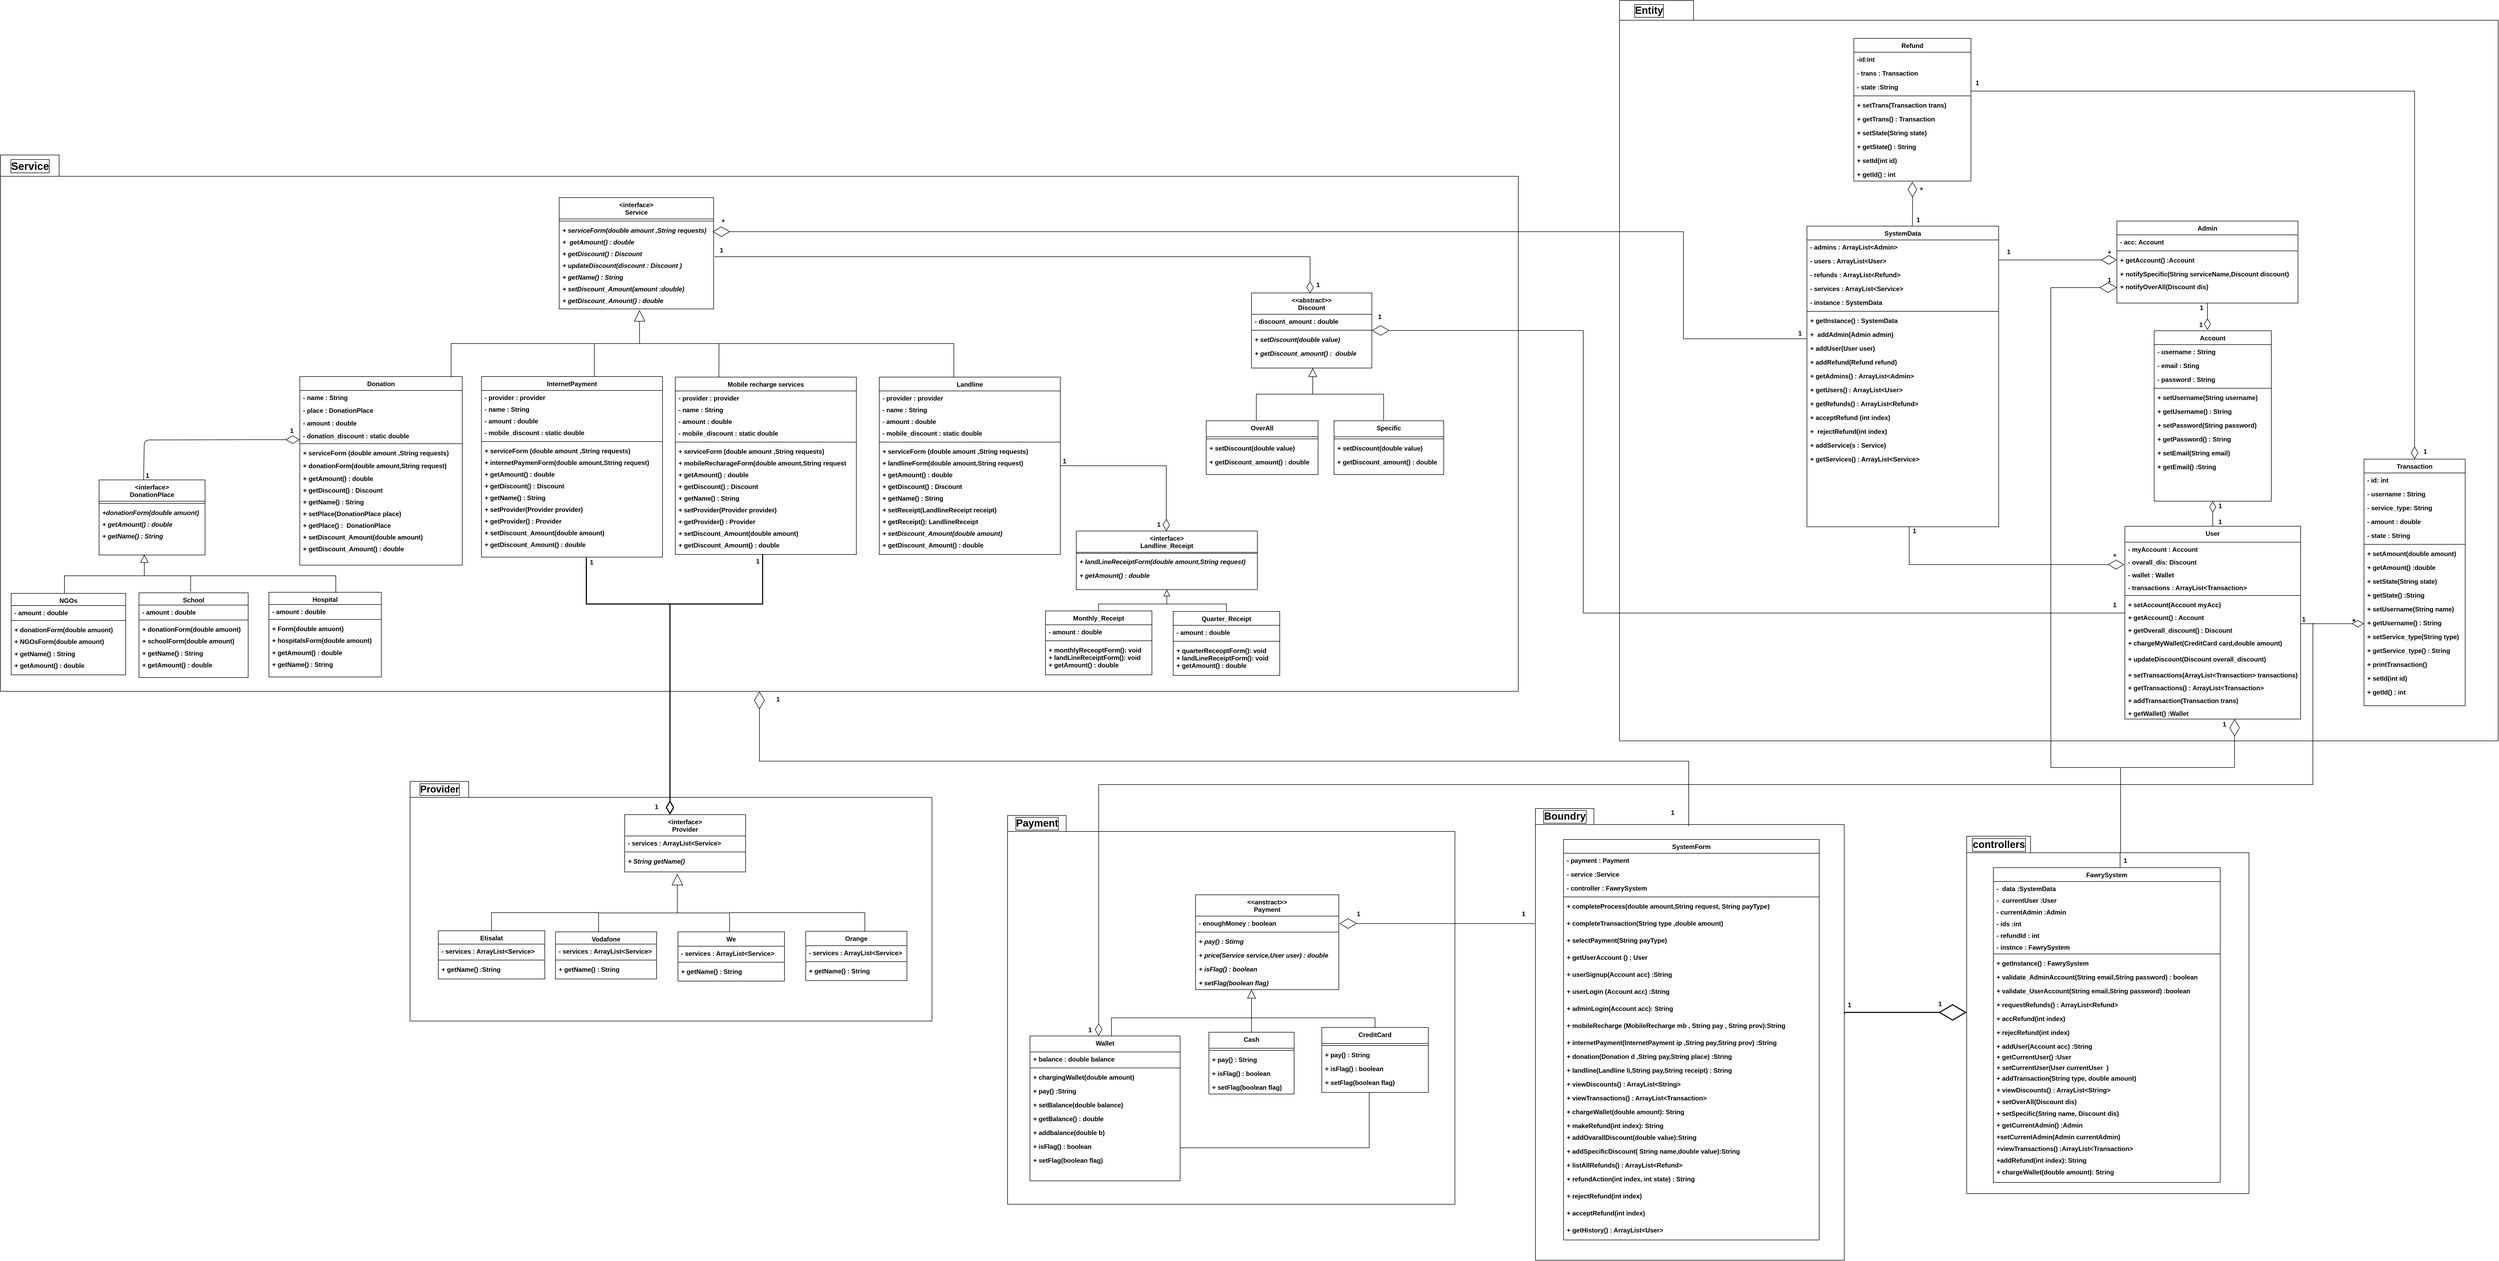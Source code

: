 <mxfile version="17.2.1" type="device"><diagram id="C5RBs43oDa-KdzZeNtuy" name="Page-1"><mxGraphModel dx="6274" dy="1854" grid="1" gridSize="10" guides="1" tooltips="1" connect="1" arrows="1" fold="1" page="1" pageScale="1" pageWidth="827" pageHeight="1169" math="0" shadow="0"><root><mxCell id="WIyWlLk6GJQsqaUBKTNV-0"/><mxCell id="WIyWlLk6GJQsqaUBKTNV-1" parent="WIyWlLk6GJQsqaUBKTNV-0"/><mxCell id="6Z9WCnGNL65IeRd5Lc0r-79" style="edgeStyle=orthogonalEdgeStyle;rounded=0;orthogonalLoop=1;jettySize=auto;html=1;endArrow=diamondThin;endFill=0;startSize=12;endSize=47;strokeWidth=2;entryX=0;entryY=0.493;entryDx=0;entryDy=0;entryPerimeter=0;jumpSize=10;" parent="WIyWlLk6GJQsqaUBKTNV-1" target="fPdGY2_l-pu2AsSi_-HD-121" edge="1"><mxGeometry relative="1" as="geometry"><mxPoint x="1052" y="2284" as="targetPoint"/><mxPoint x="832" y="2284" as="sourcePoint"/><Array as="points"><mxPoint x="832" y="2280"/></Array></mxGeometry></mxCell><mxCell id="fPdGY2_l-pu2AsSi_-HD-13" value="&lt;font style=&quot;font-size: 18px&quot;&gt;Provider&lt;/font&gt;" style="shape=folder;fontStyle=1;tabWidth=110;tabHeight=30;tabPosition=left;html=1;boundedLbl=1;labelInHeader=1;container=1;collapsible=0;recursiveResize=0;labelBackgroundColor=default;labelBorderColor=default;fontColor=default;strokeColor=#000000;" parent="WIyWlLk6GJQsqaUBKTNV-1" vertex="1"><mxGeometry x="-1861" y="1846" width="980" height="450" as="geometry"/></mxCell><mxCell id="-4_JYrvQa8gfcdhklKv2-30" style="edgeStyle=orthogonalEdgeStyle;rounded=0;orthogonalLoop=1;jettySize=auto;html=1;startArrow=block;startFill=0;endArrow=none;endFill=0;startSize=19;endSize=14;exitX=0.412;exitY=1.238;exitDx=0;exitDy=0;exitPerimeter=0;" parent="fPdGY2_l-pu2AsSi_-HD-13" edge="1"><mxGeometry relative="1" as="geometry"><mxPoint x="353" y="286.5" as="targetPoint"/><Array as="points"><mxPoint x="502" y="247"/><mxPoint x="354" y="247"/><mxPoint x="354" y="287"/></Array><mxPoint x="501.92" y="173.496" as="sourcePoint"/></mxGeometry></mxCell><mxCell id="-4_JYrvQa8gfcdhklKv2-31" style="edgeStyle=orthogonalEdgeStyle;rounded=0;orthogonalLoop=1;jettySize=auto;html=1;startArrow=none;startFill=0;endArrow=none;endFill=0;startSize=22;endSize=14;exitX=0.5;exitY=0;exitDx=0;exitDy=0;" parent="fPdGY2_l-pu2AsSi_-HD-13" edge="1"><mxGeometry relative="1" as="geometry"><mxPoint x="501" y="247" as="targetPoint"/><mxPoint x="600" y="288.5" as="sourcePoint"/><Array as="points"><mxPoint x="600" y="247"/></Array></mxGeometry></mxCell><mxCell id="-4_JYrvQa8gfcdhklKv2-32" style="edgeStyle=orthogonalEdgeStyle;rounded=0;orthogonalLoop=1;jettySize=auto;html=1;startArrow=none;startFill=0;endArrow=none;endFill=0;startSize=19;endSize=14;exitX=0.577;exitY=0.002;exitDx=0;exitDy=0;exitPerimeter=0;" parent="fPdGY2_l-pu2AsSi_-HD-13" source="kHJDfDJCyToIe5dd3djh-57" edge="1"><mxGeometry relative="1" as="geometry"><mxPoint x="600" y="246.5" as="targetPoint"/><Array as="points"><mxPoint x="850" y="282"/><mxPoint x="850" y="285"/><mxPoint x="854" y="285"/><mxPoint x="854" y="247"/></Array><mxPoint x="850" y="288.5" as="sourcePoint"/></mxGeometry></mxCell><mxCell id="-4_JYrvQa8gfcdhklKv2-33" style="edgeStyle=orthogonalEdgeStyle;rounded=0;orthogonalLoop=1;jettySize=auto;html=1;startArrow=none;startFill=0;endArrow=none;endFill=0;startSize=19;endSize=14;exitX=0.5;exitY=0;exitDx=0;exitDy=0;" parent="fPdGY2_l-pu2AsSi_-HD-13" source="kHJDfDJCyToIe5dd3djh-54" edge="1"><mxGeometry relative="1" as="geometry"><mxPoint x="354.457" y="246.5" as="targetPoint"/><Array as="points"><mxPoint x="153" y="247"/></Array><mxPoint x="154" y="275" as="sourcePoint"/></mxGeometry></mxCell><mxCell id="kHJDfDJCyToIe5dd3djh-54" value="Etisalat" style="swimlane;fontStyle=1;align=center;verticalAlign=top;childLayout=stackLayout;horizontal=1;startSize=25;horizontalStack=0;resizeParent=1;resizeLast=0;collapsible=1;marginBottom=0;rounded=0;shadow=0;strokeWidth=1;" parent="fPdGY2_l-pu2AsSi_-HD-13" vertex="1"><mxGeometry x="53" y="280.5" width="200" height="90.5" as="geometry"><mxRectangle x="340" y="380" width="170" height="26" as="alternateBounds"/></mxGeometry></mxCell><mxCell id="Frx26SPOzAgnSj49XUMY-556" value="- services : ArrayList&lt;Service&gt;" style="text;align=left;verticalAlign=top;spacingLeft=4;spacingRight=4;overflow=hidden;rotatable=0;points=[[0,0.5],[1,0.5]];portConstraint=eastwest;fontStyle=1" vertex="1" parent="kHJDfDJCyToIe5dd3djh-54"><mxGeometry y="25" width="200" height="26" as="geometry"/></mxCell><mxCell id="kHJDfDJCyToIe5dd3djh-55" value="" style="line;html=1;strokeWidth=1;align=left;verticalAlign=middle;spacingTop=-1;spacingLeft=3;spacingRight=3;rotatable=0;labelPosition=right;points=[];portConstraint=eastwest;" parent="kHJDfDJCyToIe5dd3djh-54" vertex="1"><mxGeometry y="51" width="200" height="8" as="geometry"/></mxCell><mxCell id="Frx26SPOzAgnSj49XUMY-553" value="+ getName() :String " style="text;align=left;verticalAlign=top;spacingLeft=4;spacingRight=4;overflow=hidden;rotatable=0;points=[[0,0.5],[1,0.5]];portConstraint=eastwest;fontStyle=1" vertex="1" parent="kHJDfDJCyToIe5dd3djh-54"><mxGeometry y="59" width="200" height="26" as="geometry"/></mxCell><mxCell id="kHJDfDJCyToIe5dd3djh-57" value="Orange" style="swimlane;fontStyle=1;align=center;verticalAlign=top;childLayout=stackLayout;horizontal=1;startSize=27;horizontalStack=0;resizeParent=1;resizeLast=0;collapsible=1;marginBottom=0;rounded=0;shadow=0;strokeWidth=1;" parent="fPdGY2_l-pu2AsSi_-HD-13" vertex="1"><mxGeometry x="743" y="281.5" width="190" height="92.5" as="geometry"><mxRectangle x="340" y="380" width="170" height="26" as="alternateBounds"/></mxGeometry></mxCell><mxCell id="Frx26SPOzAgnSj49XUMY-559" value="- services : ArrayList&lt;Service&gt;" style="text;align=left;verticalAlign=top;spacingLeft=4;spacingRight=4;overflow=hidden;rotatable=0;points=[[0,0.5],[1,0.5]];portConstraint=eastwest;fontStyle=1" vertex="1" parent="kHJDfDJCyToIe5dd3djh-57"><mxGeometry y="27" width="190" height="26" as="geometry"/></mxCell><mxCell id="kHJDfDJCyToIe5dd3djh-58" value="" style="line;html=1;strokeWidth=1;align=left;verticalAlign=middle;spacingTop=-1;spacingLeft=3;spacingRight=3;rotatable=0;labelPosition=right;points=[];portConstraint=eastwest;" parent="kHJDfDJCyToIe5dd3djh-57" vertex="1"><mxGeometry y="53" width="190" height="8" as="geometry"/></mxCell><mxCell id="Frx26SPOzAgnSj49XUMY-552" value="+ getName() : String " style="text;align=left;verticalAlign=top;spacingLeft=4;spacingRight=4;overflow=hidden;rotatable=0;points=[[0,0.5],[1,0.5]];portConstraint=eastwest;fontStyle=1" vertex="1" parent="kHJDfDJCyToIe5dd3djh-57"><mxGeometry y="61" width="190" height="26" as="geometry"/></mxCell><mxCell id="kHJDfDJCyToIe5dd3djh-60" value="We" style="swimlane;fontStyle=1;align=center;verticalAlign=top;childLayout=stackLayout;horizontal=1;startSize=27;horizontalStack=0;resizeParent=1;resizeLast=0;collapsible=1;marginBottom=0;rounded=0;shadow=0;strokeWidth=1;" parent="fPdGY2_l-pu2AsSi_-HD-13" vertex="1"><mxGeometry x="503" y="282.5" width="200" height="92.5" as="geometry"><mxRectangle x="340" y="380" width="170" height="26" as="alternateBounds"/></mxGeometry></mxCell><mxCell id="Frx26SPOzAgnSj49XUMY-558" value="- services : ArrayList&lt;Service&gt;" style="text;align=left;verticalAlign=top;spacingLeft=4;spacingRight=4;overflow=hidden;rotatable=0;points=[[0,0.5],[1,0.5]];portConstraint=eastwest;fontStyle=1" vertex="1" parent="kHJDfDJCyToIe5dd3djh-60"><mxGeometry y="27" width="200" height="26" as="geometry"/></mxCell><mxCell id="kHJDfDJCyToIe5dd3djh-61" value="" style="line;html=1;strokeWidth=1;align=left;verticalAlign=middle;spacingTop=-1;spacingLeft=3;spacingRight=3;rotatable=0;labelPosition=right;points=[];portConstraint=eastwest;" parent="kHJDfDJCyToIe5dd3djh-60" vertex="1"><mxGeometry y="53" width="200" height="8" as="geometry"/></mxCell><mxCell id="Frx26SPOzAgnSj49XUMY-551" value="+ getName() : String " style="text;align=left;verticalAlign=top;spacingLeft=4;spacingRight=4;overflow=hidden;rotatable=0;points=[[0,0.5],[1,0.5]];portConstraint=eastwest;fontStyle=1" vertex="1" parent="kHJDfDJCyToIe5dd3djh-60"><mxGeometry y="61" width="200" height="26" as="geometry"/></mxCell><mxCell id="kHJDfDJCyToIe5dd3djh-63" value="Vodafone" style="swimlane;fontStyle=1;align=center;verticalAlign=top;childLayout=stackLayout;horizontal=1;startSize=23;horizontalStack=0;resizeParent=1;resizeLast=0;collapsible=1;marginBottom=0;rounded=0;shadow=0;strokeWidth=1;" parent="fPdGY2_l-pu2AsSi_-HD-13" vertex="1"><mxGeometry x="273" y="282.5" width="190" height="88.5" as="geometry"><mxRectangle x="340" y="380" width="170" height="26" as="alternateBounds"/></mxGeometry></mxCell><mxCell id="Frx26SPOzAgnSj49XUMY-557" value="- services : ArrayList&lt;Service&gt;" style="text;align=left;verticalAlign=top;spacingLeft=4;spacingRight=4;overflow=hidden;rotatable=0;points=[[0,0.5],[1,0.5]];portConstraint=eastwest;fontStyle=1" vertex="1" parent="kHJDfDJCyToIe5dd3djh-63"><mxGeometry y="23" width="190" height="26" as="geometry"/></mxCell><mxCell id="kHJDfDJCyToIe5dd3djh-64" value="" style="line;html=1;strokeWidth=1;align=left;verticalAlign=middle;spacingTop=-1;spacingLeft=3;spacingRight=3;rotatable=0;labelPosition=right;points=[];portConstraint=eastwest;" parent="kHJDfDJCyToIe5dd3djh-63" vertex="1"><mxGeometry y="49" width="190" height="8" as="geometry"/></mxCell><mxCell id="Frx26SPOzAgnSj49XUMY-550" value="+ getName() : String " style="text;align=left;verticalAlign=top;spacingLeft=4;spacingRight=4;overflow=hidden;rotatable=0;points=[[0,0.5],[1,0.5]];portConstraint=eastwest;fontStyle=1" vertex="1" parent="kHJDfDJCyToIe5dd3djh-63"><mxGeometry y="57" width="190" height="26" as="geometry"/></mxCell><mxCell id="kHJDfDJCyToIe5dd3djh-66" value="&lt;interface&gt;&#10;Provider" style="swimlane;fontStyle=1;align=center;verticalAlign=top;childLayout=stackLayout;horizontal=1;startSize=40;horizontalStack=0;resizeParent=1;resizeLast=0;collapsible=1;marginBottom=0;rounded=0;shadow=0;strokeWidth=1;" parent="fPdGY2_l-pu2AsSi_-HD-13" vertex="1"><mxGeometry x="403" y="62.5" width="227" height="107.5" as="geometry"><mxRectangle x="340" y="380" width="170" height="26" as="alternateBounds"/></mxGeometry></mxCell><mxCell id="Frx26SPOzAgnSj49XUMY-555" value="- services : ArrayList&lt;Service&gt;" style="text;align=left;verticalAlign=top;spacingLeft=4;spacingRight=4;overflow=hidden;rotatable=0;points=[[0,0.5],[1,0.5]];portConstraint=eastwest;fontStyle=1" vertex="1" parent="kHJDfDJCyToIe5dd3djh-66"><mxGeometry y="40" width="227" height="26" as="geometry"/></mxCell><mxCell id="kHJDfDJCyToIe5dd3djh-67" value="" style="line;html=1;strokeWidth=1;align=left;verticalAlign=middle;spacingTop=-1;spacingLeft=3;spacingRight=3;rotatable=0;labelPosition=right;points=[];portConstraint=eastwest;" parent="kHJDfDJCyToIe5dd3djh-66" vertex="1"><mxGeometry y="66" width="227" height="8" as="geometry"/></mxCell><mxCell id="Frx26SPOzAgnSj49XUMY-549" value="+ String getName()&#10;&#10;&#10;&#10;&#10;&#10;" style="text;align=left;verticalAlign=top;spacingLeft=4;spacingRight=4;overflow=hidden;rotatable=0;points=[[0,0.5],[1,0.5]];portConstraint=eastwest;fontStyle=3" vertex="1" parent="kHJDfDJCyToIe5dd3djh-66"><mxGeometry y="74" width="227" height="26" as="geometry"/></mxCell><mxCell id="jZ2oB4NPpaMgszXRu0B4-43" value="&lt;b&gt;1&lt;/b&gt;" style="text;html=1;strokeColor=none;fillColor=none;align=center;verticalAlign=middle;whiteSpace=wrap;rounded=0;" parent="fPdGY2_l-pu2AsSi_-HD-13" vertex="1"><mxGeometry x="433" y="32.5" width="60" height="30" as="geometry"/></mxCell><mxCell id="fPdGY2_l-pu2AsSi_-HD-30" value="&lt;font style=&quot;font-size: 19px&quot;&gt;Entity&lt;/font&gt;" style="shape=folder;fontStyle=1;tabWidth=110;tabHeight=37;tabPosition=left;html=1;boundedLbl=1;labelInHeader=1;container=1;collapsible=0;recursiveResize=0;labelBackgroundColor=default;labelBorderColor=default;fontColor=default;strokeColor=#000000;" parent="WIyWlLk6GJQsqaUBKTNV-1" vertex="1"><mxGeometry x="410" y="380" width="1650" height="1390" as="geometry"/></mxCell><mxCell id="9GlzvA-ejcW4-jDZO4uR-0" value="Admin" style="swimlane;fontStyle=1;align=center;verticalAlign=top;childLayout=stackLayout;horizontal=1;startSize=26;horizontalStack=0;resizeParent=1;resizeLast=0;collapsible=1;marginBottom=0;rounded=0;shadow=0;strokeWidth=1;fillColor=#FFFFFF;strokeColor=#000000;" parent="fPdGY2_l-pu2AsSi_-HD-30" vertex="1"><mxGeometry x="934" y="414" width="340" height="154" as="geometry"><mxRectangle x="340" y="380" width="170" height="26" as="alternateBounds"/></mxGeometry></mxCell><mxCell id="9GlzvA-ejcW4-jDZO4uR-1" value="- acc: Account" style="text;align=left;verticalAlign=top;spacingLeft=4;spacingRight=4;overflow=hidden;rotatable=0;points=[[0,0.5],[1,0.5]];portConstraint=eastwest;fontStyle=1" parent="9GlzvA-ejcW4-jDZO4uR-0" vertex="1"><mxGeometry y="26" width="340" height="26" as="geometry"/></mxCell><mxCell id="9GlzvA-ejcW4-jDZO4uR-2" value="" style="line;html=1;strokeWidth=1;align=left;verticalAlign=middle;spacingTop=-1;spacingLeft=3;spacingRight=3;rotatable=0;labelPosition=right;points=[];portConstraint=eastwest;" parent="9GlzvA-ejcW4-jDZO4uR-0" vertex="1"><mxGeometry y="52" width="340" height="8" as="geometry"/></mxCell><mxCell id="qKjIJFio5ZEG6_7M19Gz-85" value="+ getAccount() :Account" style="text;align=left;verticalAlign=top;spacingLeft=4;spacingRight=4;overflow=hidden;rotatable=0;points=[[0,0.5],[1,0.5]];portConstraint=eastwest;fontStyle=1" parent="9GlzvA-ejcW4-jDZO4uR-0" vertex="1"><mxGeometry y="60" width="340" height="26" as="geometry"/></mxCell><mxCell id="6Z9WCnGNL65IeRd5Lc0r-0" value="+ notifySpecific(String serviceName,Discount discount)" style="text;align=left;verticalAlign=top;spacingLeft=4;spacingRight=4;overflow=hidden;rotatable=0;points=[[0,0.5],[1,0.5]];portConstraint=eastwest;fontStyle=1" parent="9GlzvA-ejcW4-jDZO4uR-0" vertex="1"><mxGeometry y="86" width="340" height="24" as="geometry"/></mxCell><mxCell id="6Z9WCnGNL65IeRd5Lc0r-1" value="+ notifyOverAll(Discount dis)" style="text;align=left;verticalAlign=top;spacingLeft=4;spacingRight=4;overflow=hidden;rotatable=0;points=[[0,0.5],[1,0.5]];portConstraint=eastwest;fontStyle=1" parent="9GlzvA-ejcW4-jDZO4uR-0" vertex="1"><mxGeometry y="110" width="340" height="30" as="geometry"/></mxCell><mxCell id="jZ2oB4NPpaMgszXRu0B4-0" style="edgeStyle=orthogonalEdgeStyle;rounded=0;orthogonalLoop=1;jettySize=auto;html=1;entryX=0;entryY=0.5;entryDx=0;entryDy=0;endArrow=diamondThin;endFill=0;endSize=20;" parent="fPdGY2_l-pu2AsSi_-HD-30" edge="1"><mxGeometry relative="1" as="geometry"><mxPoint x="1279" y="1170.0" as="sourcePoint"/><mxPoint x="1398" y="1170.0" as="targetPoint"/></mxGeometry></mxCell><mxCell id="9GlzvA-ejcW4-jDZO4uR-3" value="User" style="swimlane;fontStyle=1;align=center;verticalAlign=top;childLayout=stackLayout;horizontal=1;startSize=30;horizontalStack=0;resizeParent=1;resizeLast=0;collapsible=1;marginBottom=0;rounded=0;shadow=0;strokeWidth=1;fillColor=#FFFFFF;strokeColor=#000000;" parent="fPdGY2_l-pu2AsSi_-HD-30" vertex="1"><mxGeometry x="949" y="987" width="330" height="362" as="geometry"><mxRectangle x="340" y="380" width="170" height="26" as="alternateBounds"/></mxGeometry></mxCell><mxCell id="qKjIJFio5ZEG6_7M19Gz-54" value="- myAccount : Account" style="text;align=left;verticalAlign=top;spacingLeft=4;spacingRight=4;overflow=hidden;rotatable=0;points=[[0,0.5],[1,0.5]];portConstraint=eastwest;fontStyle=1" parent="9GlzvA-ejcW4-jDZO4uR-3" vertex="1"><mxGeometry y="30" width="330" height="24" as="geometry"/></mxCell><mxCell id="qKjIJFio5ZEG6_7M19Gz-56" value="- ovarall_dis: Discount&#10;" style="text;align=left;verticalAlign=top;spacingLeft=4;spacingRight=4;overflow=hidden;rotatable=0;points=[[0,0.5],[1,0.5]];portConstraint=eastwest;fontStyle=1" parent="9GlzvA-ejcW4-jDZO4uR-3" vertex="1"><mxGeometry y="54" width="330" height="24" as="geometry"/></mxCell><mxCell id="qKjIJFio5ZEG6_7M19Gz-72" value="- wallet : Wallet" style="text;align=left;verticalAlign=top;spacingLeft=4;spacingRight=4;overflow=hidden;rotatable=0;points=[[0,0.5],[1,0.5]];portConstraint=eastwest;fontStyle=1" parent="9GlzvA-ejcW4-jDZO4uR-3" vertex="1"><mxGeometry y="78" width="330" height="24" as="geometry"/></mxCell><mxCell id="9GlzvA-ejcW4-jDZO4uR-9" value="- transactions : ArrayList&lt;Transaction&gt;" style="text;align=left;verticalAlign=top;spacingLeft=4;spacingRight=4;overflow=hidden;rotatable=0;points=[[0,0.5],[1,0.5]];portConstraint=eastwest;fontStyle=1" parent="9GlzvA-ejcW4-jDZO4uR-3" vertex="1"><mxGeometry y="102" width="330" height="24" as="geometry"/></mxCell><mxCell id="9GlzvA-ejcW4-jDZO4uR-5" value="" style="line;html=1;strokeWidth=1;align=left;verticalAlign=middle;spacingTop=-1;spacingLeft=3;spacingRight=3;rotatable=0;labelPosition=right;points=[];portConstraint=eastwest;" parent="9GlzvA-ejcW4-jDZO4uR-3" vertex="1"><mxGeometry y="126" width="330" height="8" as="geometry"/></mxCell><mxCell id="qKjIJFio5ZEG6_7M19Gz-92" value="+ setAccount(Account myAcc)" style="text;align=left;verticalAlign=top;spacingLeft=4;spacingRight=4;overflow=hidden;rotatable=0;points=[[0,0.5],[1,0.5]];portConstraint=eastwest;fontStyle=1" parent="9GlzvA-ejcW4-jDZO4uR-3" vertex="1"><mxGeometry y="134" width="330" height="24" as="geometry"/></mxCell><mxCell id="-4_JYrvQa8gfcdhklKv2-103" value="+ getAccount() : Account" style="text;align=left;verticalAlign=top;spacingLeft=4;spacingRight=4;overflow=hidden;rotatable=0;points=[[0,0.5],[1,0.5]];portConstraint=eastwest;fontStyle=1" parent="9GlzvA-ejcW4-jDZO4uR-3" vertex="1"><mxGeometry y="158" width="330" height="24" as="geometry"/></mxCell><mxCell id="-4_JYrvQa8gfcdhklKv2-105" value="+ getOverall_discount() : Discount" style="text;align=left;verticalAlign=top;spacingLeft=4;spacingRight=4;overflow=hidden;rotatable=0;points=[[0,0.5],[1,0.5]];portConstraint=eastwest;fontStyle=1;" parent="9GlzvA-ejcW4-jDZO4uR-3" vertex="1"><mxGeometry y="182" width="330" height="24" as="geometry"/></mxCell><mxCell id="-4_JYrvQa8gfcdhklKv2-107" value="+ chargeMyWallet(CreditCard card,double amount)" style="text;align=left;verticalAlign=top;spacingLeft=4;spacingRight=4;overflow=hidden;rotatable=0;points=[[0,0.5],[1,0.5]];portConstraint=eastwest;fontStyle=1" parent="9GlzvA-ejcW4-jDZO4uR-3" vertex="1"><mxGeometry y="206" width="330" height="30" as="geometry"/></mxCell><mxCell id="EwyH9MOtJ16VR68FX6j7-31" value="+ updateDiscount(Discount overall_discount)" style="text;align=left;verticalAlign=top;spacingLeft=4;spacingRight=4;overflow=hidden;rotatable=0;points=[[0,0.5],[1,0.5]];portConstraint=eastwest;fontStyle=1" parent="9GlzvA-ejcW4-jDZO4uR-3" vertex="1"><mxGeometry y="236" width="330" height="30" as="geometry"/></mxCell><mxCell id="-4_JYrvQa8gfcdhklKv2-108" value="+ setTransactions(ArrayList&lt;Transaction&gt; transactions)" style="text;align=left;verticalAlign=top;spacingLeft=4;spacingRight=4;overflow=hidden;rotatable=0;points=[[0,0.5],[1,0.5]];portConstraint=eastwest;fontStyle=1" parent="9GlzvA-ejcW4-jDZO4uR-3" vertex="1"><mxGeometry y="266" width="330" height="24" as="geometry"/></mxCell><mxCell id="-4_JYrvQa8gfcdhklKv2-109" value="+ getTransactions() : ArrayList&lt;Transaction&gt;" style="text;align=left;verticalAlign=top;spacingLeft=4;spacingRight=4;overflow=hidden;rotatable=0;points=[[0,0.5],[1,0.5]];portConstraint=eastwest;fontStyle=1" parent="9GlzvA-ejcW4-jDZO4uR-3" vertex="1"><mxGeometry y="290" width="330" height="24" as="geometry"/></mxCell><mxCell id="EwyH9MOtJ16VR68FX6j7-32" value="+ addTransaction(Transaction trans)" style="text;align=left;verticalAlign=top;spacingLeft=4;spacingRight=4;overflow=hidden;rotatable=0;points=[[0,0.5],[1,0.5]];portConstraint=eastwest;fontStyle=1" parent="9GlzvA-ejcW4-jDZO4uR-3" vertex="1"><mxGeometry y="314" width="330" height="24" as="geometry"/></mxCell><mxCell id="EwyH9MOtJ16VR68FX6j7-33" value="+ getWallet() :Wallet " style="text;align=left;verticalAlign=top;spacingLeft=4;spacingRight=4;overflow=hidden;rotatable=0;points=[[0,0.5],[1,0.5]];portConstraint=eastwest;fontStyle=1" parent="9GlzvA-ejcW4-jDZO4uR-3" vertex="1"><mxGeometry y="338" width="330" height="24" as="geometry"/></mxCell><mxCell id="qKjIJFio5ZEG6_7M19Gz-76" value="Account" style="swimlane;fontStyle=1;align=center;verticalAlign=top;childLayout=stackLayout;horizontal=1;startSize=26;horizontalStack=0;resizeParent=1;resizeLast=0;collapsible=1;marginBottom=0;rounded=0;shadow=0;strokeWidth=1;fillColor=#FFFFFF;strokeColor=#000000;" parent="fPdGY2_l-pu2AsSi_-HD-30" vertex="1"><mxGeometry x="1004" y="620" width="220" height="320" as="geometry"><mxRectangle x="340" y="380" width="170" height="26" as="alternateBounds"/></mxGeometry></mxCell><mxCell id="qKjIJFio5ZEG6_7M19Gz-77" value="- username : String" style="text;align=left;verticalAlign=top;spacingLeft=4;spacingRight=4;overflow=hidden;rotatable=0;points=[[0,0.5],[1,0.5]];portConstraint=eastwest;fontStyle=1" parent="qKjIJFio5ZEG6_7M19Gz-76" vertex="1"><mxGeometry y="26" width="220" height="26" as="geometry"/></mxCell><mxCell id="qKjIJFio5ZEG6_7M19Gz-80" value="- email : Sting" style="text;align=left;verticalAlign=top;spacingLeft=4;spacingRight=4;overflow=hidden;rotatable=0;points=[[0,0.5],[1,0.5]];portConstraint=eastwest;fontStyle=1" parent="qKjIJFio5ZEG6_7M19Gz-76" vertex="1"><mxGeometry y="52" width="220" height="26" as="geometry"/></mxCell><mxCell id="qKjIJFio5ZEG6_7M19Gz-79" value="- password : String" style="text;align=left;verticalAlign=top;spacingLeft=4;spacingRight=4;overflow=hidden;rotatable=0;points=[[0,0.5],[1,0.5]];portConstraint=eastwest;fontStyle=1" parent="qKjIJFio5ZEG6_7M19Gz-76" vertex="1"><mxGeometry y="78" width="220" height="26" as="geometry"/></mxCell><mxCell id="qKjIJFio5ZEG6_7M19Gz-78" value="" style="line;html=1;strokeWidth=1;align=left;verticalAlign=middle;spacingTop=-1;spacingLeft=3;spacingRight=3;rotatable=0;labelPosition=right;points=[];portConstraint=eastwest;" parent="qKjIJFio5ZEG6_7M19Gz-76" vertex="1"><mxGeometry y="104" width="220" height="8" as="geometry"/></mxCell><mxCell id="-4_JYrvQa8gfcdhklKv2-8" value="+ setUsername(String username)" style="text;align=left;verticalAlign=top;spacingLeft=4;spacingRight=4;overflow=hidden;rotatable=0;points=[[0,0.5],[1,0.5]];portConstraint=eastwest;fontStyle=1" parent="qKjIJFio5ZEG6_7M19Gz-76" vertex="1"><mxGeometry y="112" width="220" height="26" as="geometry"/></mxCell><mxCell id="-4_JYrvQa8gfcdhklKv2-5" value="+ getUsername() : String" style="text;align=left;verticalAlign=top;spacingLeft=4;spacingRight=4;overflow=hidden;rotatable=0;points=[[0,0.5],[1,0.5]];portConstraint=eastwest;fontStyle=1" parent="qKjIJFio5ZEG6_7M19Gz-76" vertex="1"><mxGeometry y="138" width="220" height="26" as="geometry"/></mxCell><mxCell id="-4_JYrvQa8gfcdhklKv2-10" value="+ setPassword(String password)" style="text;align=left;verticalAlign=top;spacingLeft=4;spacingRight=4;overflow=hidden;rotatable=0;points=[[0,0.5],[1,0.5]];portConstraint=eastwest;fontStyle=1" parent="qKjIJFio5ZEG6_7M19Gz-76" vertex="1"><mxGeometry y="164" width="220" height="26" as="geometry"/></mxCell><mxCell id="-4_JYrvQa8gfcdhklKv2-9" value="+ getPassword() : String" style="text;align=left;verticalAlign=top;spacingLeft=4;spacingRight=4;overflow=hidden;rotatable=0;points=[[0,0.5],[1,0.5]];portConstraint=eastwest;fontStyle=1" parent="qKjIJFio5ZEG6_7M19Gz-76" vertex="1"><mxGeometry y="190" width="220" height="26" as="geometry"/></mxCell><mxCell id="-4_JYrvQa8gfcdhklKv2-11" value="+ setEmail(String email)" style="text;align=left;verticalAlign=top;spacingLeft=4;spacingRight=4;overflow=hidden;rotatable=0;points=[[0,0.5],[1,0.5]];portConstraint=eastwest;fontStyle=1" parent="qKjIJFio5ZEG6_7M19Gz-76" vertex="1"><mxGeometry y="216" width="220" height="26" as="geometry"/></mxCell><mxCell id="-4_JYrvQa8gfcdhklKv2-12" value="+ getEmail() :String" style="text;align=left;verticalAlign=top;spacingLeft=4;spacingRight=4;overflow=hidden;rotatable=0;points=[[0,0.5],[1,0.5]];portConstraint=eastwest;fontStyle=1" parent="qKjIJFio5ZEG6_7M19Gz-76" vertex="1"><mxGeometry y="242" width="220" height="26" as="geometry"/></mxCell><mxCell id="6Z9WCnGNL65IeRd5Lc0r-65" style="edgeStyle=orthogonalEdgeStyle;rounded=0;orthogonalLoop=1;jettySize=auto;html=1;entryX=0.455;entryY=-0.005;entryDx=0;entryDy=0;entryPerimeter=0;endArrow=diamondThin;endFill=0;startSize=9;endSize=19;" parent="fPdGY2_l-pu2AsSi_-HD-30" source="9GlzvA-ejcW4-jDZO4uR-0" target="qKjIJFio5ZEG6_7M19Gz-76" edge="1"><mxGeometry relative="1" as="geometry"/></mxCell><mxCell id="6Z9WCnGNL65IeRd5Lc0r-66" style="edgeStyle=orthogonalEdgeStyle;rounded=0;orthogonalLoop=1;jettySize=auto;html=1;entryX=0.5;entryY=1;entryDx=0;entryDy=0;endArrow=diamondThin;endFill=0;startSize=9;endSize=19;" parent="fPdGY2_l-pu2AsSi_-HD-30" source="9GlzvA-ejcW4-jDZO4uR-3" target="qKjIJFio5ZEG6_7M19Gz-76" edge="1"><mxGeometry relative="1" as="geometry"/></mxCell><mxCell id="6Z9WCnGNL65IeRd5Lc0r-63" style="edgeStyle=orthogonalEdgeStyle;rounded=0;orthogonalLoop=1;jettySize=auto;html=1;endArrow=diamondThin;endFill=0;startSize=9;endSize=28;" parent="fPdGY2_l-pu2AsSi_-HD-30" source="Lp3meD-ZV0boxPir3beC-111" edge="1"><mxGeometry relative="1" as="geometry"><mxPoint x="948" y="1059" as="targetPoint"/><Array as="points"><mxPoint x="544" y="1059"/><mxPoint x="694" y="1059"/></Array></mxGeometry></mxCell><mxCell id="6Z9WCnGNL65IeRd5Lc0r-67" style="edgeStyle=orthogonalEdgeStyle;rounded=0;orthogonalLoop=1;jettySize=auto;html=1;endArrow=diamondThin;endFill=0;startSize=12;endSize=27;entryX=0.5;entryY=1.038;entryDx=0;entryDy=0;entryPerimeter=0;" parent="fPdGY2_l-pu2AsSi_-HD-30" target="EwyH9MOtJ16VR68FX6j7-75" edge="1"><mxGeometry relative="1" as="geometry"><mxPoint x="550" y="360" as="targetPoint"/><mxPoint x="550" y="422.5" as="sourcePoint"/></mxGeometry></mxCell><mxCell id="Lp3meD-ZV0boxPir3beC-111" value="SystemData" style="swimlane;fontStyle=1;align=center;verticalAlign=top;childLayout=stackLayout;horizontal=1;startSize=26;horizontalStack=0;resizeParent=1;resizeLast=0;collapsible=1;marginBottom=0;rounded=0;shadow=0;strokeWidth=1;fillColor=#FFFFFF;strokeColor=#000000;" parent="fPdGY2_l-pu2AsSi_-HD-30" vertex="1"><mxGeometry x="352" y="423.5" width="360" height="564.5" as="geometry"><mxRectangle x="340" y="380" width="170" height="26" as="alternateBounds"/></mxGeometry></mxCell><mxCell id="Lp3meD-ZV0boxPir3beC-112" value="- admins : ArrayList&lt;Admin&gt;" style="text;align=left;verticalAlign=top;spacingLeft=4;spacingRight=4;overflow=hidden;rotatable=0;points=[[0,0.5],[1,0.5]];portConstraint=eastwest;fontStyle=1" parent="Lp3meD-ZV0boxPir3beC-111" vertex="1"><mxGeometry y="26" width="360" height="26" as="geometry"/></mxCell><mxCell id="Lp3meD-ZV0boxPir3beC-113" value="- users : ArrayList&lt;User&gt;" style="text;align=left;verticalAlign=top;spacingLeft=4;spacingRight=4;overflow=hidden;rotatable=0;points=[[0,0.5],[1,0.5]];portConstraint=eastwest;fontStyle=1" parent="Lp3meD-ZV0boxPir3beC-111" vertex="1"><mxGeometry y="52" width="360" height="26" as="geometry"/></mxCell><mxCell id="Lp3meD-ZV0boxPir3beC-114" value="- refunds : ArrayList&lt;Refund&gt;" style="text;align=left;verticalAlign=top;spacingLeft=4;spacingRight=4;overflow=hidden;rotatable=0;points=[[0,0.5],[1,0.5]];portConstraint=eastwest;fontStyle=1" parent="Lp3meD-ZV0boxPir3beC-111" vertex="1"><mxGeometry y="78" width="360" height="26" as="geometry"/></mxCell><mxCell id="Lp3meD-ZV0boxPir3beC-115" value="- services : ArrayList&lt;Service&gt;" style="text;align=left;verticalAlign=top;spacingLeft=4;spacingRight=4;overflow=hidden;rotatable=0;points=[[0,0.5],[1,0.5]];portConstraint=eastwest;fontStyle=1" parent="Lp3meD-ZV0boxPir3beC-111" vertex="1"><mxGeometry y="104" width="360" height="26" as="geometry"/></mxCell><mxCell id="Lp3meD-ZV0boxPir3beC-116" value="- instance : SystemData" style="text;align=left;verticalAlign=top;spacingLeft=4;spacingRight=4;overflow=hidden;rotatable=0;points=[[0,0.5],[1,0.5]];portConstraint=eastwest;fontStyle=1" parent="Lp3meD-ZV0boxPir3beC-111" vertex="1"><mxGeometry y="130" width="360" height="26" as="geometry"/></mxCell><mxCell id="Lp3meD-ZV0boxPir3beC-117" value="" style="line;html=1;strokeWidth=1;align=left;verticalAlign=middle;spacingTop=-1;spacingLeft=3;spacingRight=3;rotatable=0;labelPosition=right;points=[];portConstraint=eastwest;" parent="Lp3meD-ZV0boxPir3beC-111" vertex="1"><mxGeometry y="156" width="360" height="8" as="geometry"/></mxCell><mxCell id="Lp3meD-ZV0boxPir3beC-118" value="+ getInstance() : SystemData " style="text;align=left;verticalAlign=top;spacingLeft=4;spacingRight=4;overflow=hidden;rotatable=0;points=[[0,0.5],[1,0.5]];portConstraint=eastwest;fontStyle=1" parent="Lp3meD-ZV0boxPir3beC-111" vertex="1"><mxGeometry y="164" width="360" height="26" as="geometry"/></mxCell><mxCell id="Lp3meD-ZV0boxPir3beC-119" value="+  addAdmin(Admin admin)" style="text;align=left;verticalAlign=top;spacingLeft=4;spacingRight=4;overflow=hidden;rotatable=0;points=[[0,0.5],[1,0.5]];portConstraint=eastwest;fontStyle=1" parent="Lp3meD-ZV0boxPir3beC-111" vertex="1"><mxGeometry y="190" width="360" height="26" as="geometry"/></mxCell><mxCell id="Lp3meD-ZV0boxPir3beC-120" value="+ addUser(User user)" style="text;align=left;verticalAlign=top;spacingLeft=4;spacingRight=4;overflow=hidden;rotatable=0;points=[[0,0.5],[1,0.5]];portConstraint=eastwest;fontStyle=1" parent="Lp3meD-ZV0boxPir3beC-111" vertex="1"><mxGeometry y="216" width="360" height="26" as="geometry"/></mxCell><mxCell id="Lp3meD-ZV0boxPir3beC-121" value="+ addRefund(Refund refund)" style="text;align=left;verticalAlign=top;spacingLeft=4;spacingRight=4;overflow=hidden;rotatable=0;points=[[0,0.5],[1,0.5]];portConstraint=eastwest;fontStyle=1" parent="Lp3meD-ZV0boxPir3beC-111" vertex="1"><mxGeometry y="242" width="360" height="26" as="geometry"/></mxCell><mxCell id="Lp3meD-ZV0boxPir3beC-122" value="+ getAdmins() : ArrayList&lt;Admin&gt; " style="text;align=left;verticalAlign=top;spacingLeft=4;spacingRight=4;overflow=hidden;rotatable=0;points=[[0,0.5],[1,0.5]];portConstraint=eastwest;fontStyle=1" parent="Lp3meD-ZV0boxPir3beC-111" vertex="1"><mxGeometry y="268" width="360" height="26" as="geometry"/></mxCell><mxCell id="Lp3meD-ZV0boxPir3beC-123" value="+ getUsers() : ArrayList&lt;User&gt;" style="text;align=left;verticalAlign=top;spacingLeft=4;spacingRight=4;overflow=hidden;rotatable=0;points=[[0,0.5],[1,0.5]];portConstraint=eastwest;fontStyle=1" parent="Lp3meD-ZV0boxPir3beC-111" vertex="1"><mxGeometry y="294" width="360" height="26" as="geometry"/></mxCell><mxCell id="Lp3meD-ZV0boxPir3beC-124" value="+ getRefunds() : ArrayList&lt;Refund&gt; " style="text;align=left;verticalAlign=top;spacingLeft=4;spacingRight=4;overflow=hidden;rotatable=0;points=[[0,0.5],[1,0.5]];portConstraint=eastwest;fontStyle=1" parent="Lp3meD-ZV0boxPir3beC-111" vertex="1"><mxGeometry y="320" width="360" height="26" as="geometry"/></mxCell><mxCell id="Lp3meD-ZV0boxPir3beC-125" value="+ acceptRefund (int index)" style="text;align=left;verticalAlign=top;spacingLeft=4;spacingRight=4;overflow=hidden;rotatable=0;points=[[0,0.5],[1,0.5]];portConstraint=eastwest;fontStyle=1" parent="Lp3meD-ZV0boxPir3beC-111" vertex="1"><mxGeometry y="346" width="360" height="26" as="geometry"/></mxCell><mxCell id="Lp3meD-ZV0boxPir3beC-126" value="+  rejectRefund(int index)" style="text;align=left;verticalAlign=top;spacingLeft=4;spacingRight=4;overflow=hidden;rotatable=0;points=[[0,0.5],[1,0.5]];portConstraint=eastwest;fontStyle=1" parent="Lp3meD-ZV0boxPir3beC-111" vertex="1"><mxGeometry y="372" width="360" height="26" as="geometry"/></mxCell><mxCell id="6Z9WCnGNL65IeRd5Lc0r-12" value="+ addService(s : Service)" style="text;align=left;verticalAlign=top;spacingLeft=4;spacingRight=4;overflow=hidden;rotatable=0;points=[[0,0.5],[1,0.5]];portConstraint=eastwest;fontStyle=1" parent="Lp3meD-ZV0boxPir3beC-111" vertex="1"><mxGeometry y="398" width="360" height="26" as="geometry"/></mxCell><mxCell id="6Z9WCnGNL65IeRd5Lc0r-13" value="+ getServices() : ArrayList&lt;Service&gt;" style="text;align=left;verticalAlign=top;spacingLeft=4;spacingRight=4;overflow=hidden;rotatable=0;points=[[0,0.5],[1,0.5]];portConstraint=eastwest;fontStyle=1" parent="Lp3meD-ZV0boxPir3beC-111" vertex="1"><mxGeometry y="424" width="360" height="26" as="geometry"/></mxCell><mxCell id="Lp3meD-ZV0boxPir3beC-141" value="Refund" style="swimlane;fontStyle=1;align=center;verticalAlign=top;childLayout=stackLayout;horizontal=1;startSize=26;horizontalStack=0;resizeParent=1;resizeLast=0;collapsible=1;marginBottom=0;rounded=0;shadow=0;strokeWidth=1;fillColor=#FFFFFF;strokeColor=#000000;" parent="fPdGY2_l-pu2AsSi_-HD-30" vertex="1"><mxGeometry x="440" y="71" width="220" height="268" as="geometry"><mxRectangle x="340" y="380" width="170" height="26" as="alternateBounds"/></mxGeometry></mxCell><mxCell id="EwyH9MOtJ16VR68FX6j7-72" value="-id:int" style="text;align=left;verticalAlign=top;spacingLeft=4;spacingRight=4;overflow=hidden;rotatable=0;points=[[0,0.5],[1,0.5]];portConstraint=eastwest;fontStyle=1" parent="Lp3meD-ZV0boxPir3beC-141" vertex="1"><mxGeometry y="26" width="220" height="26" as="geometry"/></mxCell><mxCell id="Lp3meD-ZV0boxPir3beC-142" value="- trans : Transaction" style="text;align=left;verticalAlign=top;spacingLeft=4;spacingRight=4;overflow=hidden;rotatable=0;points=[[0,0.5],[1,0.5]];portConstraint=eastwest;fontStyle=1" parent="Lp3meD-ZV0boxPir3beC-141" vertex="1"><mxGeometry y="52" width="220" height="26" as="geometry"/></mxCell><mxCell id="Lp3meD-ZV0boxPir3beC-143" value="- state :String" style="text;align=left;verticalAlign=top;spacingLeft=4;spacingRight=4;overflow=hidden;rotatable=0;points=[[0,0.5],[1,0.5]];portConstraint=eastwest;fontStyle=1" parent="Lp3meD-ZV0boxPir3beC-141" vertex="1"><mxGeometry y="78" width="220" height="26" as="geometry"/></mxCell><mxCell id="Lp3meD-ZV0boxPir3beC-144" value="" style="line;html=1;strokeWidth=1;align=left;verticalAlign=middle;spacingTop=-1;spacingLeft=3;spacingRight=3;rotatable=0;labelPosition=right;points=[];portConstraint=eastwest;" parent="Lp3meD-ZV0boxPir3beC-141" vertex="1"><mxGeometry y="104" width="220" height="8" as="geometry"/></mxCell><mxCell id="Lp3meD-ZV0boxPir3beC-145" value="+ setTrans(Transaction trans)" style="text;align=left;verticalAlign=top;spacingLeft=4;spacingRight=4;overflow=hidden;rotatable=0;points=[[0,0.5],[1,0.5]];portConstraint=eastwest;fontStyle=1" parent="Lp3meD-ZV0boxPir3beC-141" vertex="1"><mxGeometry y="112" width="220" height="26" as="geometry"/></mxCell><mxCell id="Lp3meD-ZV0boxPir3beC-146" value="+ getTrans() : Transaction" style="text;align=left;verticalAlign=top;spacingLeft=4;spacingRight=4;overflow=hidden;rotatable=0;points=[[0,0.5],[1,0.5]];portConstraint=eastwest;fontStyle=1" parent="Lp3meD-ZV0boxPir3beC-141" vertex="1"><mxGeometry y="138" width="220" height="26" as="geometry"/></mxCell><mxCell id="Lp3meD-ZV0boxPir3beC-147" value="+ setState(String state)" style="text;align=left;verticalAlign=top;spacingLeft=4;spacingRight=4;overflow=hidden;rotatable=0;points=[[0,0.5],[1,0.5]];portConstraint=eastwest;fontStyle=1" parent="Lp3meD-ZV0boxPir3beC-141" vertex="1"><mxGeometry y="164" width="220" height="26" as="geometry"/></mxCell><mxCell id="Lp3meD-ZV0boxPir3beC-148" value="+ getState() : String " style="text;align=left;verticalAlign=top;spacingLeft=4;spacingRight=4;overflow=hidden;rotatable=0;points=[[0,0.5],[1,0.5]];portConstraint=eastwest;fontStyle=1" parent="Lp3meD-ZV0boxPir3beC-141" vertex="1"><mxGeometry y="190" width="220" height="26" as="geometry"/></mxCell><mxCell id="EwyH9MOtJ16VR68FX6j7-73" value="+ setId(int id)" style="text;align=left;verticalAlign=top;spacingLeft=4;spacingRight=4;overflow=hidden;rotatable=0;points=[[0,0.5],[1,0.5]];portConstraint=eastwest;fontStyle=1" parent="Lp3meD-ZV0boxPir3beC-141" vertex="1"><mxGeometry y="216" width="220" height="26" as="geometry"/></mxCell><mxCell id="EwyH9MOtJ16VR68FX6j7-75" value="+ getId() : int " style="text;align=left;verticalAlign=top;spacingLeft=4;spacingRight=4;overflow=hidden;rotatable=0;points=[[0,0.5],[1,0.5]];portConstraint=eastwest;fontStyle=1" parent="Lp3meD-ZV0boxPir3beC-141" vertex="1"><mxGeometry y="242" width="220" height="26" as="geometry"/></mxCell><mxCell id="6Z9WCnGNL65IeRd5Lc0r-41" style="edgeStyle=orthogonalEdgeStyle;rounded=0;orthogonalLoop=1;jettySize=auto;html=1;entryX=0;entryY=0.5;entryDx=0;entryDy=0;endArrow=diamondThin;endFill=0;startSize=12;endSize=27;exitX=1;exitY=0.5;exitDx=0;exitDy=0;" parent="fPdGY2_l-pu2AsSi_-HD-30" source="Lp3meD-ZV0boxPir3beC-113" target="qKjIJFio5ZEG6_7M19Gz-85" edge="1"><mxGeometry relative="1" as="geometry"><Array as="points"><mxPoint x="712" y="487"/></Array></mxGeometry></mxCell><mxCell id="jZ2oB4NPpaMgszXRu0B4-22" style="edgeStyle=orthogonalEdgeStyle;rounded=0;orthogonalLoop=1;jettySize=auto;html=1;fontSize=17;endArrow=none;endFill=0;endSize=21;exitX=0.5;exitY=0;exitDx=0;exitDy=0;startArrow=diamondThin;startFill=0;startSize=21;" parent="fPdGY2_l-pu2AsSi_-HD-30" edge="1"><mxGeometry relative="1" as="geometry"><mxPoint x="1493" y="861" as="sourcePoint"/><mxPoint x="660" y="170" as="targetPoint"/><Array as="points"><mxPoint x="1493" y="170"/><mxPoint x="660" y="170"/></Array></mxGeometry></mxCell><mxCell id="9GlzvA-ejcW4-jDZO4uR-6" value="Transaction" style="swimlane;fontStyle=1;align=center;verticalAlign=top;childLayout=stackLayout;horizontal=1;startSize=26;horizontalStack=0;resizeParent=1;resizeLast=0;collapsible=1;marginBottom=0;rounded=0;shadow=0;strokeWidth=1;fillColor=#FFFFFF;strokeColor=#000000;" parent="fPdGY2_l-pu2AsSi_-HD-30" vertex="1"><mxGeometry x="1398" y="861" width="190" height="463" as="geometry"><mxRectangle x="340" y="380" width="170" height="26" as="alternateBounds"/></mxGeometry></mxCell><mxCell id="EwyH9MOtJ16VR68FX6j7-76" value="- id: int" style="text;align=left;verticalAlign=top;spacingLeft=4;spacingRight=4;overflow=hidden;rotatable=0;points=[[0,0.5],[1,0.5]];portConstraint=eastwest;fontStyle=1" parent="9GlzvA-ejcW4-jDZO4uR-6" vertex="1"><mxGeometry y="26" width="190" height="26" as="geometry"/></mxCell><mxCell id="EwyH9MOtJ16VR68FX6j7-77" value="- username : String" style="text;align=left;verticalAlign=top;spacingLeft=4;spacingRight=4;overflow=hidden;rotatable=0;points=[[0,0.5],[1,0.5]];portConstraint=eastwest;fontStyle=1" parent="9GlzvA-ejcW4-jDZO4uR-6" vertex="1"><mxGeometry y="52" width="190" height="26" as="geometry"/></mxCell><mxCell id="qKjIJFio5ZEG6_7M19Gz-67" value="- service_type: String" style="text;align=left;verticalAlign=top;spacingLeft=4;spacingRight=4;overflow=hidden;rotatable=0;points=[[0,0.5],[1,0.5]];portConstraint=eastwest;fontStyle=1" parent="9GlzvA-ejcW4-jDZO4uR-6" vertex="1"><mxGeometry y="78" width="190" height="26" as="geometry"/></mxCell><mxCell id="qKjIJFio5ZEG6_7M19Gz-68" value="- amount : double" style="text;align=left;verticalAlign=top;spacingLeft=4;spacingRight=4;overflow=hidden;rotatable=0;points=[[0,0.5],[1,0.5]];portConstraint=eastwest;fontStyle=1" parent="9GlzvA-ejcW4-jDZO4uR-6" vertex="1"><mxGeometry y="104" width="190" height="26" as="geometry"/></mxCell><mxCell id="9GlzvA-ejcW4-jDZO4uR-7" value="- state : String" style="text;align=left;verticalAlign=top;spacingLeft=4;spacingRight=4;overflow=hidden;rotatable=0;points=[[0,0.5],[1,0.5]];portConstraint=eastwest;fontStyle=1" parent="9GlzvA-ejcW4-jDZO4uR-6" vertex="1"><mxGeometry y="130" width="190" height="26" as="geometry"/></mxCell><mxCell id="9GlzvA-ejcW4-jDZO4uR-8" value="" style="line;html=1;strokeWidth=1;align=left;verticalAlign=middle;spacingTop=-1;spacingLeft=3;spacingRight=3;rotatable=0;labelPosition=right;points=[];portConstraint=eastwest;" parent="9GlzvA-ejcW4-jDZO4uR-6" vertex="1"><mxGeometry y="156" width="190" height="8" as="geometry"/></mxCell><mxCell id="-4_JYrvQa8gfcdhklKv2-110" value="+ setAmount(double amount)" style="text;align=left;verticalAlign=top;spacingLeft=4;spacingRight=4;overflow=hidden;rotatable=0;points=[[0,0.5],[1,0.5]];portConstraint=eastwest;fontStyle=1" parent="9GlzvA-ejcW4-jDZO4uR-6" vertex="1"><mxGeometry y="164" width="190" height="26" as="geometry"/></mxCell><mxCell id="-4_JYrvQa8gfcdhklKv2-111" value="+ getAmount() :double" style="text;align=left;verticalAlign=top;spacingLeft=4;spacingRight=4;overflow=hidden;rotatable=0;points=[[0,0.5],[1,0.5]];portConstraint=eastwest;fontStyle=1" parent="9GlzvA-ejcW4-jDZO4uR-6" vertex="1"><mxGeometry y="190" width="190" height="26" as="geometry"/></mxCell><mxCell id="-4_JYrvQa8gfcdhklKv2-112" value="+ setState(String state)" style="text;align=left;verticalAlign=top;spacingLeft=4;spacingRight=4;overflow=hidden;rotatable=0;points=[[0,0.5],[1,0.5]];portConstraint=eastwest;fontStyle=1" parent="9GlzvA-ejcW4-jDZO4uR-6" vertex="1"><mxGeometry y="216" width="190" height="26" as="geometry"/></mxCell><mxCell id="-4_JYrvQa8gfcdhklKv2-122" value="+ getState() :String" style="text;align=left;verticalAlign=top;spacingLeft=4;spacingRight=4;overflow=hidden;rotatable=0;points=[[0,0.5],[1,0.5]];portConstraint=eastwest;fontStyle=1" parent="9GlzvA-ejcW4-jDZO4uR-6" vertex="1"><mxGeometry y="242" width="190" height="26" as="geometry"/></mxCell><mxCell id="-4_JYrvQa8gfcdhklKv2-123" value="+ setUsername(String name)" style="text;align=left;verticalAlign=top;spacingLeft=4;spacingRight=4;overflow=hidden;rotatable=0;points=[[0,0.5],[1,0.5]];portConstraint=eastwest;fontStyle=1" parent="9GlzvA-ejcW4-jDZO4uR-6" vertex="1"><mxGeometry y="268" width="190" height="26" as="geometry"/></mxCell><mxCell id="-4_JYrvQa8gfcdhklKv2-125" value="+ getUsername() : String " style="text;align=left;verticalAlign=top;spacingLeft=4;spacingRight=4;overflow=hidden;rotatable=0;points=[[0,0.5],[1,0.5]];portConstraint=eastwest;fontStyle=1" parent="9GlzvA-ejcW4-jDZO4uR-6" vertex="1"><mxGeometry y="294" width="190" height="26" as="geometry"/></mxCell><mxCell id="-4_JYrvQa8gfcdhklKv2-126" value="+ setService_type(String type)" style="text;align=left;verticalAlign=top;spacingLeft=4;spacingRight=4;overflow=hidden;rotatable=0;points=[[0,0.5],[1,0.5]];portConstraint=eastwest;fontStyle=1" parent="9GlzvA-ejcW4-jDZO4uR-6" vertex="1"><mxGeometry y="320" width="190" height="26" as="geometry"/></mxCell><mxCell id="-4_JYrvQa8gfcdhklKv2-127" value="+ getService_type() : String" style="text;align=left;verticalAlign=top;spacingLeft=4;spacingRight=4;overflow=hidden;rotatable=0;points=[[0,0.5],[1,0.5]];portConstraint=eastwest;fontStyle=1" parent="9GlzvA-ejcW4-jDZO4uR-6" vertex="1"><mxGeometry y="346" width="190" height="26" as="geometry"/></mxCell><mxCell id="6Z9WCnGNL65IeRd5Lc0r-15" value="+ printTransaction()" style="text;align=left;verticalAlign=top;spacingLeft=4;spacingRight=4;overflow=hidden;rotatable=0;points=[[0,0.5],[1,0.5]];portConstraint=eastwest;fontStyle=1" parent="9GlzvA-ejcW4-jDZO4uR-6" vertex="1"><mxGeometry y="372" width="190" height="26" as="geometry"/></mxCell><mxCell id="fPdGY2_l-pu2AsSi_-HD-182" value="+ setId(int id)" style="text;align=left;verticalAlign=top;spacingLeft=4;spacingRight=4;overflow=hidden;rotatable=0;points=[[0,0.5],[1,0.5]];portConstraint=eastwest;fontStyle=1" parent="9GlzvA-ejcW4-jDZO4uR-6" vertex="1"><mxGeometry y="398" width="190" height="26" as="geometry"/></mxCell><mxCell id="fPdGY2_l-pu2AsSi_-HD-183" value="+ getId() : int" style="text;align=left;verticalAlign=top;spacingLeft=4;spacingRight=4;overflow=hidden;rotatable=0;points=[[0,0.5],[1,0.5]];portConstraint=eastwest;fontStyle=1" parent="9GlzvA-ejcW4-jDZO4uR-6" vertex="1"><mxGeometry y="424" width="190" height="26" as="geometry"/></mxCell><mxCell id="jZ2oB4NPpaMgszXRu0B4-2" value="&lt;b&gt;&lt;font style=&quot;font-size: 15px&quot;&gt;*&lt;/font&gt;&lt;/b&gt;" style="text;html=1;strokeColor=none;fillColor=none;align=center;verticalAlign=middle;whiteSpace=wrap;rounded=0;" parent="fPdGY2_l-pu2AsSi_-HD-30" vertex="1"><mxGeometry x="1349" y="1150" width="60" height="30" as="geometry"/></mxCell><mxCell id="jZ2oB4NPpaMgszXRu0B4-4" value="&lt;b&gt;1&lt;/b&gt;" style="text;html=1;strokeColor=none;fillColor=none;align=center;verticalAlign=middle;whiteSpace=wrap;rounded=0;" parent="fPdGY2_l-pu2AsSi_-HD-30" vertex="1"><mxGeometry x="1098" y="964" width="60" height="30" as="geometry"/></mxCell><mxCell id="jZ2oB4NPpaMgszXRu0B4-5" value="&lt;b&gt;1&lt;/b&gt;" style="text;html=1;strokeColor=none;fillColor=none;align=center;verticalAlign=middle;whiteSpace=wrap;rounded=0;" parent="fPdGY2_l-pu2AsSi_-HD-30" vertex="1"><mxGeometry x="1098" y="934" width="60" height="30" as="geometry"/></mxCell><mxCell id="jZ2oB4NPpaMgszXRu0B4-7" value="&lt;b&gt;1&lt;/b&gt;" style="text;html=1;strokeColor=none;fillColor=none;align=center;verticalAlign=middle;whiteSpace=wrap;rounded=0;" parent="fPdGY2_l-pu2AsSi_-HD-30" vertex="1"><mxGeometry x="1255" y="1147" width="60" height="30" as="geometry"/></mxCell><mxCell id="jZ2oB4NPpaMgszXRu0B4-8" value="&lt;font style=&quot;font-size: 17px&quot;&gt;*&lt;/font&gt;" style="text;html=1;strokeColor=none;fillColor=none;align=center;verticalAlign=middle;whiteSpace=wrap;rounded=0;" parent="fPdGY2_l-pu2AsSi_-HD-30" vertex="1"><mxGeometry x="890" y="461" width="60" height="30" as="geometry"/></mxCell><mxCell id="jZ2oB4NPpaMgszXRu0B4-9" value="&lt;b&gt;1&lt;/b&gt;" style="text;html=1;strokeColor=none;fillColor=none;align=center;verticalAlign=middle;whiteSpace=wrap;rounded=0;" parent="fPdGY2_l-pu2AsSi_-HD-30" vertex="1"><mxGeometry x="701" y="457" width="60" height="30" as="geometry"/></mxCell><mxCell id="jZ2oB4NPpaMgszXRu0B4-10" value="&lt;b&gt;1&lt;/b&gt;" style="text;html=1;strokeColor=none;fillColor=none;align=center;verticalAlign=middle;whiteSpace=wrap;rounded=0;" parent="fPdGY2_l-pu2AsSi_-HD-30" vertex="1"><mxGeometry x="524" y="981" width="60" height="30" as="geometry"/></mxCell><mxCell id="jZ2oB4NPpaMgszXRu0B4-11" value="&lt;font style=&quot;font-size: 17px&quot;&gt;*&lt;/font&gt;" style="text;html=1;strokeColor=none;fillColor=none;align=center;verticalAlign=middle;whiteSpace=wrap;rounded=0;" parent="fPdGY2_l-pu2AsSi_-HD-30" vertex="1"><mxGeometry x="900" y="1030" width="60" height="30" as="geometry"/></mxCell><mxCell id="jZ2oB4NPpaMgszXRu0B4-13" value="&lt;b&gt;1&lt;/b&gt;" style="text;html=1;strokeColor=none;fillColor=none;align=center;verticalAlign=middle;whiteSpace=wrap;rounded=0;" parent="fPdGY2_l-pu2AsSi_-HD-30" vertex="1"><mxGeometry x="531" y="396.5" width="60" height="30" as="geometry"/></mxCell><mxCell id="jZ2oB4NPpaMgszXRu0B4-14" value="&lt;font style=&quot;font-size: 17px&quot;&gt;*&lt;/font&gt;" style="text;html=1;strokeColor=none;fillColor=none;align=center;verticalAlign=middle;whiteSpace=wrap;rounded=0;" parent="fPdGY2_l-pu2AsSi_-HD-30" vertex="1"><mxGeometry x="537" y="342" width="60" height="30" as="geometry"/></mxCell><mxCell id="jZ2oB4NPpaMgszXRu0B4-28" value="&lt;b&gt;1&lt;/b&gt;" style="text;html=1;strokeColor=none;fillColor=none;align=center;verticalAlign=middle;whiteSpace=wrap;rounded=0;" parent="fPdGY2_l-pu2AsSi_-HD-30" vertex="1"><mxGeometry x="642" y="140" width="60" height="30" as="geometry"/></mxCell><mxCell id="jZ2oB4NPpaMgszXRu0B4-29" value="&lt;b&gt;1&lt;/b&gt;" style="text;html=1;strokeColor=none;fillColor=none;align=center;verticalAlign=middle;whiteSpace=wrap;rounded=0;" parent="fPdGY2_l-pu2AsSi_-HD-30" vertex="1"><mxGeometry x="1483" y="832" width="60" height="30" as="geometry"/></mxCell><mxCell id="jZ2oB4NPpaMgszXRu0B4-33" value="&lt;b&gt;1&lt;/b&gt;" style="text;html=1;strokeColor=none;fillColor=none;align=center;verticalAlign=middle;whiteSpace=wrap;rounded=0;" parent="fPdGY2_l-pu2AsSi_-HD-30" vertex="1"><mxGeometry x="309" y="610" width="60" height="30" as="geometry"/></mxCell><mxCell id="Frx26SPOzAgnSj49XUMY-587" style="edgeStyle=orthogonalEdgeStyle;rounded=0;jumpSize=7;orthogonalLoop=1;jettySize=auto;html=1;startArrow=diamondThin;startFill=0;endArrow=none;endFill=0;startSize=30;endSize=31;" edge="1" parent="fPdGY2_l-pu2AsSi_-HD-30" source="6Z9WCnGNL65IeRd5Lc0r-1"><mxGeometry relative="1" as="geometry"><mxPoint x="940" y="1440" as="targetPoint"/><Array as="points"><mxPoint x="810" y="539"/><mxPoint x="810" y="1440"/></Array></mxGeometry></mxCell><mxCell id="Frx26SPOzAgnSj49XUMY-590" value="&lt;b&gt;1&lt;/b&gt;" style="text;html=1;strokeColor=none;fillColor=none;align=center;verticalAlign=middle;whiteSpace=wrap;rounded=0;" vertex="1" parent="fPdGY2_l-pu2AsSi_-HD-30"><mxGeometry x="1106" y="1344" width="60" height="30" as="geometry"/></mxCell><mxCell id="Frx26SPOzAgnSj49XUMY-591" value="&lt;b&gt;1&lt;/b&gt;" style="text;html=1;strokeColor=none;fillColor=none;align=center;verticalAlign=middle;whiteSpace=wrap;rounded=0;" vertex="1" parent="fPdGY2_l-pu2AsSi_-HD-30"><mxGeometry x="890" y="510" width="60" height="30" as="geometry"/></mxCell><mxCell id="Frx26SPOzAgnSj49XUMY-740" value="&lt;b&gt;1&lt;/b&gt;" style="text;html=1;strokeColor=none;fillColor=none;align=center;verticalAlign=middle;whiteSpace=wrap;rounded=0;" vertex="1" parent="fPdGY2_l-pu2AsSi_-HD-30"><mxGeometry x="900" y="1120" width="60" height="30" as="geometry"/></mxCell><mxCell id="Frx26SPOzAgnSj49XUMY-743" value="&lt;b&gt;1&lt;/b&gt;" style="text;html=1;strokeColor=none;fillColor=none;align=center;verticalAlign=middle;whiteSpace=wrap;rounded=0;" vertex="1" parent="fPdGY2_l-pu2AsSi_-HD-30"><mxGeometry x="1063" y="562" width="60" height="30" as="geometry"/></mxCell><mxCell id="fPdGY2_l-pu2AsSi_-HD-50" value="&lt;font style=&quot;font-size: 19px&quot;&gt;Boundry&lt;/font&gt;" style="shape=folder;fontStyle=1;tabWidth=110;tabHeight=30;tabPosition=left;html=1;boundedLbl=1;labelInHeader=1;container=1;collapsible=0;recursiveResize=0;labelBackgroundColor=default;labelBorderColor=default;fontColor=default;strokeColor=#000000;" parent="WIyWlLk6GJQsqaUBKTNV-1" vertex="1"><mxGeometry x="252" y="1897" width="580" height="848" as="geometry"/></mxCell><mxCell id="6Z9WCnGNL65IeRd5Lc0r-24" value="SystemForm" style="swimlane;fontStyle=1;align=center;verticalAlign=top;childLayout=stackLayout;horizontal=1;startSize=26;horizontalStack=0;resizeParent=1;resizeLast=0;collapsible=1;marginBottom=0;rounded=0;shadow=0;strokeWidth=1;fillColor=#FFFFFF;strokeColor=#000000;" parent="fPdGY2_l-pu2AsSi_-HD-50" vertex="1"><mxGeometry x="53" y="58" width="480" height="752" as="geometry"><mxRectangle x="340" y="380" width="170" height="26" as="alternateBounds"/></mxGeometry></mxCell><mxCell id="6Z9WCnGNL65IeRd5Lc0r-25" value="- payment : Payment" style="text;align=left;verticalAlign=top;spacingLeft=4;spacingRight=4;overflow=hidden;rotatable=0;points=[[0,0.5],[1,0.5]];portConstraint=eastwest;fontStyle=1" parent="6Z9WCnGNL65IeRd5Lc0r-24" vertex="1"><mxGeometry y="26" width="480" height="26" as="geometry"/></mxCell><mxCell id="EwyH9MOtJ16VR68FX6j7-18" value="- service :Service" style="text;align=left;verticalAlign=top;spacingLeft=4;spacingRight=4;overflow=hidden;rotatable=0;points=[[0,0.5],[1,0.5]];portConstraint=eastwest;fontStyle=1" parent="6Z9WCnGNL65IeRd5Lc0r-24" vertex="1"><mxGeometry y="52" width="480" height="26" as="geometry"/></mxCell><mxCell id="6Z9WCnGNL65IeRd5Lc0r-27" value="- controller : FawrySystem" style="text;align=left;verticalAlign=top;spacingLeft=4;spacingRight=4;overflow=hidden;rotatable=0;points=[[0,0.5],[1,0.5]];portConstraint=eastwest;fontStyle=1" parent="6Z9WCnGNL65IeRd5Lc0r-24" vertex="1"><mxGeometry y="78" width="480" height="26" as="geometry"/></mxCell><mxCell id="6Z9WCnGNL65IeRd5Lc0r-28" value="" style="line;html=1;strokeWidth=1;align=left;verticalAlign=middle;spacingTop=-1;spacingLeft=3;spacingRight=3;rotatable=0;labelPosition=right;points=[];portConstraint=eastwest;" parent="6Z9WCnGNL65IeRd5Lc0r-24" vertex="1"><mxGeometry y="104" width="480" height="8" as="geometry"/></mxCell><mxCell id="6Z9WCnGNL65IeRd5Lc0r-37" value="+ completeProcess(double amount,String request, String payType)&#10;&#10;&#10;&#10;&#10;&#10;) :String" style="text;align=left;verticalAlign=top;spacingLeft=4;spacingRight=4;overflow=hidden;rotatable=0;points=[[0,0.5],[1,0.5]];portConstraint=eastwest;fontStyle=1" parent="6Z9WCnGNL65IeRd5Lc0r-24" vertex="1"><mxGeometry y="112" width="480" height="32" as="geometry"/></mxCell><mxCell id="6Z9WCnGNL65IeRd5Lc0r-39" value="+ completeTransaction(String type ,double amount)" style="text;align=left;verticalAlign=top;spacingLeft=4;spacingRight=4;overflow=hidden;rotatable=0;points=[[0,0.5],[1,0.5]];portConstraint=eastwest;fontStyle=1" parent="6Z9WCnGNL65IeRd5Lc0r-24" vertex="1"><mxGeometry y="144" width="480" height="32" as="geometry"/></mxCell><mxCell id="6Z9WCnGNL65IeRd5Lc0r-36" value="+ selectPayment(String payType)" style="text;align=left;verticalAlign=top;spacingLeft=4;spacingRight=4;overflow=hidden;rotatable=0;points=[[0,0.5],[1,0.5]];portConstraint=eastwest;fontStyle=1" parent="6Z9WCnGNL65IeRd5Lc0r-24" vertex="1"><mxGeometry y="176" width="480" height="32" as="geometry"/></mxCell><mxCell id="EwyH9MOtJ16VR68FX6j7-20" value="+ getUserAccount () ; User" style="text;align=left;verticalAlign=top;spacingLeft=4;spacingRight=4;overflow=hidden;rotatable=0;points=[[0,0.5],[1,0.5]];portConstraint=eastwest;fontStyle=1" parent="6Z9WCnGNL65IeRd5Lc0r-24" vertex="1"><mxGeometry y="208" width="480" height="32" as="geometry"/></mxCell><mxCell id="EwyH9MOtJ16VR68FX6j7-21" value="+ userSignup(Account acc) :String" style="text;align=left;verticalAlign=top;spacingLeft=4;spacingRight=4;overflow=hidden;rotatable=0;points=[[0,0.5],[1,0.5]];portConstraint=eastwest;fontStyle=1" parent="6Z9WCnGNL65IeRd5Lc0r-24" vertex="1"><mxGeometry y="240" width="480" height="32" as="geometry"/></mxCell><mxCell id="EwyH9MOtJ16VR68FX6j7-22" value="+ userLogin (Account acc) :String" style="text;align=left;verticalAlign=top;spacingLeft=4;spacingRight=4;overflow=hidden;rotatable=0;points=[[0,0.5],[1,0.5]];portConstraint=eastwest;fontStyle=1" parent="6Z9WCnGNL65IeRd5Lc0r-24" vertex="1"><mxGeometry y="272" width="480" height="32" as="geometry"/></mxCell><mxCell id="EwyH9MOtJ16VR68FX6j7-23" value="+ adminLogin(Account acc): String" style="text;align=left;verticalAlign=top;spacingLeft=4;spacingRight=4;overflow=hidden;rotatable=0;points=[[0,0.5],[1,0.5]];portConstraint=eastwest;fontStyle=1" parent="6Z9WCnGNL65IeRd5Lc0r-24" vertex="1"><mxGeometry y="304" width="480" height="32" as="geometry"/></mxCell><mxCell id="EwyH9MOtJ16VR68FX6j7-24" value="+ mobileRecharge (MobileRecharge mb , String pay , String prov):String" style="text;align=left;verticalAlign=top;spacingLeft=4;spacingRight=4;overflow=hidden;rotatable=0;points=[[0,0.5],[1,0.5]];portConstraint=eastwest;fontStyle=1;" parent="6Z9WCnGNL65IeRd5Lc0r-24" vertex="1"><mxGeometry y="336" width="480" height="32" as="geometry"/></mxCell><mxCell id="6Z9WCnGNL65IeRd5Lc0r-30" value="+ internetPayment(InternetPayment ip ,String pay,String prov) :String" style="text;align=left;verticalAlign=top;spacingLeft=4;spacingRight=4;overflow=hidden;rotatable=0;points=[[0,0.5],[1,0.5]];portConstraint=eastwest;fontStyle=1" parent="6Z9WCnGNL65IeRd5Lc0r-24" vertex="1"><mxGeometry y="368" width="480" height="26" as="geometry"/></mxCell><mxCell id="EwyH9MOtJ16VR68FX6j7-25" value="+ donation(Donation d ,String pay,String place) :String" style="text;align=left;verticalAlign=top;spacingLeft=4;spacingRight=4;overflow=hidden;rotatable=0;points=[[0,0.5],[1,0.5]];portConstraint=eastwest;fontStyle=1" parent="6Z9WCnGNL65IeRd5Lc0r-24" vertex="1"><mxGeometry y="394" width="480" height="26" as="geometry"/></mxCell><mxCell id="EwyH9MOtJ16VR68FX6j7-26" value="+ landline(Landline li,String pay,String receipt) : String" style="text;align=left;verticalAlign=top;spacingLeft=4;spacingRight=4;overflow=hidden;rotatable=0;points=[[0,0.5],[1,0.5]];portConstraint=eastwest;fontStyle=1;labelBackgroundColor=#FFFFFF;" parent="6Z9WCnGNL65IeRd5Lc0r-24" vertex="1"><mxGeometry y="420" width="480" height="26" as="geometry"/></mxCell><mxCell id="EwyH9MOtJ16VR68FX6j7-27" value="+ viewDiscounts() : ArrayList&lt;String&gt;" style="text;align=left;verticalAlign=top;spacingLeft=4;spacingRight=4;overflow=hidden;rotatable=0;points=[[0,0.5],[1,0.5]];portConstraint=eastwest;fontStyle=1;labelBackgroundColor=#FFFFFF;" parent="6Z9WCnGNL65IeRd5Lc0r-24" vertex="1"><mxGeometry y="446" width="480" height="26" as="geometry"/></mxCell><mxCell id="EwyH9MOtJ16VR68FX6j7-28" value="+ viewTransactions() : ArrayList&lt;Transaction&gt;" style="text;align=left;verticalAlign=top;spacingLeft=4;spacingRight=4;overflow=hidden;rotatable=0;points=[[0,0.5],[1,0.5]];portConstraint=eastwest;fontStyle=1;labelBackgroundColor=#FFFFFF;" parent="6Z9WCnGNL65IeRd5Lc0r-24" vertex="1"><mxGeometry y="472" width="480" height="26" as="geometry"/></mxCell><mxCell id="EwyH9MOtJ16VR68FX6j7-29" value="+ chargeWallet(double amount): String" style="text;align=left;verticalAlign=top;spacingLeft=4;spacingRight=4;overflow=hidden;rotatable=0;points=[[0,0.5],[1,0.5]];portConstraint=eastwest;fontStyle=1;labelBackgroundColor=#FFFFFF;" parent="6Z9WCnGNL65IeRd5Lc0r-24" vertex="1"><mxGeometry y="498" width="480" height="26" as="geometry"/></mxCell><mxCell id="6Z9WCnGNL65IeRd5Lc0r-31" value="+ makeRefund(int index): String" style="text;align=left;verticalAlign=top;spacingLeft=4;spacingRight=4;overflow=hidden;rotatable=0;points=[[0,0.5],[1,0.5]];portConstraint=eastwest;fontStyle=1" parent="6Z9WCnGNL65IeRd5Lc0r-24" vertex="1"><mxGeometry y="524" width="480" height="22" as="geometry"/></mxCell><mxCell id="6Z9WCnGNL65IeRd5Lc0r-32" value="+ addOvarallDiscount(double value):String " style="text;align=left;verticalAlign=top;spacingLeft=4;spacingRight=4;overflow=hidden;rotatable=0;points=[[0,0.5],[1,0.5]];portConstraint=eastwest;fontStyle=1" parent="6Z9WCnGNL65IeRd5Lc0r-24" vertex="1"><mxGeometry y="546" width="480" height="26" as="geometry"/></mxCell><mxCell id="6Z9WCnGNL65IeRd5Lc0r-33" value="+ addSpecificDiscount( String name,double value):String&#10; " style="text;align=left;verticalAlign=top;spacingLeft=4;spacingRight=4;overflow=hidden;rotatable=0;points=[[0,0.5],[1,0.5]];portConstraint=eastwest;fontStyle=1" parent="6Z9WCnGNL65IeRd5Lc0r-24" vertex="1"><mxGeometry y="572" width="480" height="26" as="geometry"/></mxCell><mxCell id="6Z9WCnGNL65IeRd5Lc0r-34" value="+ listAllRefunds() : ArrayList&lt;Refund&gt;&#10;&#10;&#10;&#10;&#10;&#10;" style="text;align=left;verticalAlign=top;spacingLeft=4;spacingRight=4;overflow=hidden;rotatable=0;points=[[0,0.5],[1,0.5]];portConstraint=eastwest;fontStyle=1" parent="6Z9WCnGNL65IeRd5Lc0r-24" vertex="1"><mxGeometry y="598" width="480" height="26" as="geometry"/></mxCell><mxCell id="6Z9WCnGNL65IeRd5Lc0r-35" value="+ refundAction(int index, int state) : String" style="text;align=left;verticalAlign=top;spacingLeft=4;spacingRight=4;overflow=hidden;rotatable=0;points=[[0,0.5],[1,0.5]];portConstraint=eastwest;fontStyle=1" parent="6Z9WCnGNL65IeRd5Lc0r-24" vertex="1"><mxGeometry y="624" width="480" height="32" as="geometry"/></mxCell><mxCell id="EwyH9MOtJ16VR68FX6j7-30" value="+ rejectRefund(int index)" style="text;align=left;verticalAlign=top;spacingLeft=4;spacingRight=4;overflow=hidden;rotatable=0;points=[[0,0.5],[1,0.5]];portConstraint=eastwest;fontStyle=1" parent="6Z9WCnGNL65IeRd5Lc0r-24" vertex="1"><mxGeometry y="656" width="480" height="32" as="geometry"/></mxCell><mxCell id="6Z9WCnGNL65IeRd5Lc0r-40" value="+ acceptRefund(int index)" style="text;align=left;verticalAlign=top;spacingLeft=4;spacingRight=4;overflow=hidden;rotatable=0;points=[[0,0.5],[1,0.5]];portConstraint=eastwest;fontStyle=1" parent="6Z9WCnGNL65IeRd5Lc0r-24" vertex="1"><mxGeometry y="688" width="480" height="32" as="geometry"/></mxCell><mxCell id="Frx26SPOzAgnSj49XUMY-584" value="+ getHistory() : ArrayList&lt;User&gt; " style="text;align=left;verticalAlign=top;spacingLeft=4;spacingRight=4;overflow=hidden;rotatable=0;points=[[0,0.5],[1,0.5]];portConstraint=eastwest;fontStyle=1" vertex="1" parent="6Z9WCnGNL65IeRd5Lc0r-24"><mxGeometry y="720" width="480" height="32" as="geometry"/></mxCell><mxCell id="Frx26SPOzAgnSj49XUMY-580" value="&lt;b&gt;1&lt;/b&gt;" style="text;html=1;strokeColor=none;fillColor=none;align=center;verticalAlign=middle;whiteSpace=wrap;rounded=0;" vertex="1" parent="fPdGY2_l-pu2AsSi_-HD-50"><mxGeometry x="228" y="-7" width="60" height="30" as="geometry"/></mxCell><mxCell id="fPdGY2_l-pu2AsSi_-HD-80" value="&lt;font style=&quot;font-size: 20px&quot;&gt;Service&lt;/font&gt;" style="shape=folder;fontStyle=1;tabWidth=110;tabHeight=40;tabPosition=left;html=1;boundedLbl=1;labelInHeader=1;container=1;collapsible=0;recursiveResize=0;labelBackgroundColor=default;labelBorderColor=default;fontColor=default;strokeColor=#000000;" parent="WIyWlLk6GJQsqaUBKTNV-1" vertex="1"><mxGeometry x="-2630" y="670" width="2850" height="1007" as="geometry"/></mxCell><mxCell id="_reE4n-3mAXnBPSdiNdZ-17" value="Mobile recharge services" style="swimlane;fontStyle=1;align=center;verticalAlign=top;childLayout=stackLayout;horizontal=1;startSize=26;horizontalStack=0;resizeParent=1;resizeLast=0;collapsible=1;marginBottom=0;rounded=0;shadow=0;strokeWidth=1;" parent="fPdGY2_l-pu2AsSi_-HD-80" vertex="1"><mxGeometry x="1267" y="417" width="340" height="333" as="geometry"><mxRectangle x="340" y="380" width="170" height="26" as="alternateBounds"/></mxGeometry></mxCell><mxCell id="jZ2oB4NPpaMgszXRu0B4-49" value="- provider : provider" style="text;align=left;verticalAlign=top;spacingLeft=4;spacingRight=4;overflow=hidden;rotatable=0;points=[[0,0.5],[1,0.5]];portConstraint=eastwest;fontStyle=1" parent="_reE4n-3mAXnBPSdiNdZ-17" vertex="1"><mxGeometry y="26" width="340" height="22" as="geometry"/></mxCell><mxCell id="jZ2oB4NPpaMgszXRu0B4-50" value="- name : String" style="text;align=left;verticalAlign=top;spacingLeft=4;spacingRight=4;overflow=hidden;rotatable=0;points=[[0,0.5],[1,0.5]];portConstraint=eastwest;fontStyle=1" parent="_reE4n-3mAXnBPSdiNdZ-17" vertex="1"><mxGeometry y="48" width="340" height="22" as="geometry"/></mxCell><mxCell id="jZ2oB4NPpaMgszXRu0B4-51" value="- amount : double" style="text;align=left;verticalAlign=top;spacingLeft=4;spacingRight=4;overflow=hidden;rotatable=0;points=[[0,0.5],[1,0.5]];portConstraint=eastwest;fontStyle=1" parent="_reE4n-3mAXnBPSdiNdZ-17" vertex="1"><mxGeometry y="70" width="340" height="22" as="geometry"/></mxCell><mxCell id="jZ2oB4NPpaMgszXRu0B4-48" value="- mobile_discount : static double" style="text;align=left;verticalAlign=top;spacingLeft=4;spacingRight=4;overflow=hidden;rotatable=0;points=[[0,0.5],[1,0.5]];portConstraint=eastwest;fontStyle=1" parent="_reE4n-3mAXnBPSdiNdZ-17" vertex="1"><mxGeometry y="92" width="340" height="26" as="geometry"/></mxCell><mxCell id="_reE4n-3mAXnBPSdiNdZ-19" value="" style="line;html=1;strokeWidth=1;align=left;verticalAlign=middle;spacingTop=-1;spacingLeft=3;spacingRight=3;rotatable=0;labelPosition=right;points=[];portConstraint=eastwest;" parent="_reE4n-3mAXnBPSdiNdZ-17" vertex="1"><mxGeometry y="118" width="340" height="8" as="geometry"/></mxCell><mxCell id="jZ2oB4NPpaMgszXRu0B4-53" value="+ serviceForm (double amount  ,String requests)&#10;" style="text;align=left;verticalAlign=top;spacingLeft=4;spacingRight=4;overflow=hidden;rotatable=0;points=[[0,0.5],[1,0.5]];portConstraint=eastwest;fontStyle=1" parent="_reE4n-3mAXnBPSdiNdZ-17" vertex="1"><mxGeometry y="126" width="340" height="22" as="geometry"/></mxCell><mxCell id="jZ2oB4NPpaMgszXRu0B4-52" value="+ mobileRecharageForm(double amount,String  request&#10;&#10;&#10;&#10;&#10;&#10;)" style="text;align=left;verticalAlign=top;spacingLeft=4;spacingRight=4;overflow=hidden;rotatable=0;points=[[0,0.5],[1,0.5]];portConstraint=eastwest;fontStyle=1" parent="_reE4n-3mAXnBPSdiNdZ-17" vertex="1"><mxGeometry y="148" width="340" height="22" as="geometry"/></mxCell><mxCell id="jZ2oB4NPpaMgszXRu0B4-55" value="+ getAmount() : double&#10;&#10;&#10;&#10;&#10; &#10;" style="text;align=left;verticalAlign=top;spacingLeft=4;spacingRight=4;overflow=hidden;rotatable=0;points=[[0,0.5],[1,0.5]];portConstraint=eastwest;fontStyle=1" parent="_reE4n-3mAXnBPSdiNdZ-17" vertex="1"><mxGeometry y="170" width="340" height="22" as="geometry"/></mxCell><mxCell id="jZ2oB4NPpaMgszXRu0B4-56" value="+ getDiscount() : Discount&#10;&#10;&#10;" style="text;align=left;verticalAlign=top;spacingLeft=4;spacingRight=4;overflow=hidden;rotatable=0;points=[[0,0.5],[1,0.5]];portConstraint=eastwest;fontStyle=1" parent="_reE4n-3mAXnBPSdiNdZ-17" vertex="1"><mxGeometry y="192" width="340" height="22" as="geometry"/></mxCell><mxCell id="jZ2oB4NPpaMgszXRu0B4-57" value="+ getName() : String&#10;&#10;&#10;&#10;&#10;&#10;&#10;&#10;&#10;" style="text;align=left;verticalAlign=top;spacingLeft=4;spacingRight=4;overflow=hidden;rotatable=0;points=[[0,0.5],[1,0.5]];portConstraint=eastwest;fontStyle=1" parent="_reE4n-3mAXnBPSdiNdZ-17" vertex="1"><mxGeometry y="214" width="340" height="22" as="geometry"/></mxCell><mxCell id="jZ2oB4NPpaMgszXRu0B4-58" value="+ setProvider(Provider provider)&#10;&#10;&#10;&#10;&#10;&#10;" style="text;align=left;verticalAlign=top;spacingLeft=4;spacingRight=4;overflow=hidden;rotatable=0;points=[[0,0.5],[1,0.5]];portConstraint=eastwest;fontStyle=1" parent="_reE4n-3mAXnBPSdiNdZ-17" vertex="1"><mxGeometry y="236" width="340" height="22" as="geometry"/></mxCell><mxCell id="jZ2oB4NPpaMgszXRu0B4-59" value="+ getProvider() : Provider" style="text;align=left;verticalAlign=top;spacingLeft=4;spacingRight=4;overflow=hidden;rotatable=0;points=[[0,0.5],[1,0.5]];portConstraint=eastwest;fontStyle=1" parent="_reE4n-3mAXnBPSdiNdZ-17" vertex="1"><mxGeometry y="258" width="340" height="22" as="geometry"/></mxCell><mxCell id="jZ2oB4NPpaMgszXRu0B4-60" value="+ setDiscount_Amount(double amount)&#10;&#10;&#10;&#10;&#10;&#10;" style="text;align=left;verticalAlign=top;spacingLeft=4;spacingRight=4;overflow=hidden;rotatable=0;points=[[0,0.5],[1,0.5]];portConstraint=eastwest;fontStyle=1" parent="_reE4n-3mAXnBPSdiNdZ-17" vertex="1"><mxGeometry y="280" width="340" height="22" as="geometry"/></mxCell><mxCell id="jZ2oB4NPpaMgszXRu0B4-62" value="+ getDiscount_Amount() : double" style="text;align=left;verticalAlign=top;spacingLeft=4;spacingRight=4;overflow=hidden;rotatable=0;points=[[0,0.5],[1,0.5]];portConstraint=eastwest;fontStyle=1" parent="_reE4n-3mAXnBPSdiNdZ-17" vertex="1"><mxGeometry y="302" width="340" height="22" as="geometry"/></mxCell><mxCell id="fPdGY2_l-pu2AsSi_-HD-180" style="edgeStyle=orthogonalEdgeStyle;rounded=0;orthogonalLoop=1;jettySize=auto;html=1;fontSize=19;fontColor=default;startArrow=none;startFill=0;endArrow=none;endFill=0;strokeColor=#000000;strokeWidth=2;" parent="fPdGY2_l-pu2AsSi_-HD-80" edge="1"><mxGeometry relative="1" as="geometry"><mxPoint x="1257" y="843" as="targetPoint"/><Array as="points"><mxPoint x="1100" y="843"/><mxPoint x="1214" y="843"/></Array><mxPoint x="1100" y="756" as="sourcePoint"/></mxGeometry></mxCell><mxCell id="-4_JYrvQa8gfcdhklKv2-79" style="edgeStyle=orthogonalEdgeStyle;rounded=0;orthogonalLoop=1;jettySize=auto;html=1;startArrow=block;startFill=0;endArrow=none;endFill=0;startSize=13;endSize=10;" parent="fPdGY2_l-pu2AsSi_-HD-80" edge="1"><mxGeometry relative="1" as="geometry"><mxPoint x="270" y="750" as="sourcePoint"/><mxPoint x="357" y="820" as="targetPoint"/><Array as="points"><mxPoint x="270" y="750"/><mxPoint x="270" y="790"/><mxPoint x="357" y="790"/></Array></mxGeometry></mxCell><mxCell id="_reE4n-3mAXnBPSdiNdZ-23" value="Donation" style="swimlane;fontStyle=1;align=center;verticalAlign=top;childLayout=stackLayout;horizontal=1;startSize=26;horizontalStack=0;resizeParent=1;resizeLast=0;collapsible=1;marginBottom=0;rounded=0;shadow=0;strokeWidth=1;" parent="fPdGY2_l-pu2AsSi_-HD-80" vertex="1"><mxGeometry x="562" y="416" width="305" height="354" as="geometry"><mxRectangle x="340" y="380" width="170" height="26" as="alternateBounds"/></mxGeometry></mxCell><mxCell id="_reE4n-3mAXnBPSdiNdZ-24" value="- name : String" style="text;align=left;verticalAlign=top;spacingLeft=4;spacingRight=4;overflow=hidden;rotatable=0;points=[[0,0.5],[1,0.5]];portConstraint=eastwest;fontStyle=1" parent="_reE4n-3mAXnBPSdiNdZ-23" vertex="1"><mxGeometry y="26" width="305" height="24" as="geometry"/></mxCell><mxCell id="Frx26SPOzAgnSj49XUMY-2" value="- place : DonationPlace " style="text;align=left;verticalAlign=top;spacingLeft=4;spacingRight=4;overflow=hidden;rotatable=0;points=[[0,0.5],[1,0.5]];portConstraint=eastwest;fontStyle=1" vertex="1" parent="_reE4n-3mAXnBPSdiNdZ-23"><mxGeometry y="50" width="305" height="24" as="geometry"/></mxCell><mxCell id="Frx26SPOzAgnSj49XUMY-3" value="- amount : double" style="text;align=left;verticalAlign=top;spacingLeft=4;spacingRight=4;overflow=hidden;rotatable=0;points=[[0,0.5],[1,0.5]];portConstraint=eastwest;fontStyle=1" vertex="1" parent="_reE4n-3mAXnBPSdiNdZ-23"><mxGeometry y="74" width="305" height="24" as="geometry"/></mxCell><mxCell id="Frx26SPOzAgnSj49XUMY-6" value="- donation_discount : static double" style="text;align=left;verticalAlign=top;spacingLeft=4;spacingRight=4;overflow=hidden;rotatable=0;points=[[0,0.5],[1,0.5]];portConstraint=eastwest;fontStyle=1" vertex="1" parent="_reE4n-3mAXnBPSdiNdZ-23"><mxGeometry y="98" width="305" height="24" as="geometry"/></mxCell><mxCell id="_reE4n-3mAXnBPSdiNdZ-25" value="" style="line;html=1;strokeWidth=1;align=left;verticalAlign=middle;spacingTop=-1;spacingLeft=3;spacingRight=3;rotatable=0;labelPosition=right;points=[];portConstraint=eastwest;" parent="_reE4n-3mAXnBPSdiNdZ-23" vertex="1"><mxGeometry y="122" width="305" height="8" as="geometry"/></mxCell><mxCell id="Frx26SPOzAgnSj49XUMY-9" value="+ serviceForm (double amount ,String requests)" style="text;align=left;verticalAlign=top;spacingLeft=4;spacingRight=4;overflow=hidden;rotatable=0;points=[[0,0.5],[1,0.5]];portConstraint=eastwest;fontStyle=1" vertex="1" parent="_reE4n-3mAXnBPSdiNdZ-23"><mxGeometry y="130" width="305" height="24" as="geometry"/></mxCell><mxCell id="Frx26SPOzAgnSj49XUMY-10" value="+ donationForm(double amount,String  request)&#10;&#10;&#10;&#10;&#10;&#10;" style="text;align=left;verticalAlign=top;spacingLeft=4;spacingRight=4;overflow=hidden;rotatable=0;points=[[0,0.5],[1,0.5]];portConstraint=eastwest;fontStyle=1" vertex="1" parent="_reE4n-3mAXnBPSdiNdZ-23"><mxGeometry y="154" width="305" height="24" as="geometry"/></mxCell><mxCell id="Frx26SPOzAgnSj49XUMY-12" value="+ getAmount() : double&#10;&#10;&#10;&#10;&#10; &#10;" style="text;align=left;verticalAlign=top;spacingLeft=4;spacingRight=4;overflow=hidden;rotatable=0;points=[[0,0.5],[1,0.5]];portConstraint=eastwest;fontStyle=1" vertex="1" parent="_reE4n-3mAXnBPSdiNdZ-23"><mxGeometry y="178" width="305" height="22" as="geometry"/></mxCell><mxCell id="Frx26SPOzAgnSj49XUMY-13" value="+ getDiscount() : Discount&#10;&#10;&#10;" style="text;align=left;verticalAlign=top;spacingLeft=4;spacingRight=4;overflow=hidden;rotatable=0;points=[[0,0.5],[1,0.5]];portConstraint=eastwest;fontStyle=1" vertex="1" parent="_reE4n-3mAXnBPSdiNdZ-23"><mxGeometry y="200" width="305" height="22" as="geometry"/></mxCell><mxCell id="Frx26SPOzAgnSj49XUMY-14" value="+ getName() : String&#10;&#10;&#10;&#10;&#10;&#10;&#10;&#10;&#10;" style="text;align=left;verticalAlign=top;spacingLeft=4;spacingRight=4;overflow=hidden;rotatable=0;points=[[0,0.5],[1,0.5]];portConstraint=eastwest;fontStyle=1" vertex="1" parent="_reE4n-3mAXnBPSdiNdZ-23"><mxGeometry y="222" width="305" height="22" as="geometry"/></mxCell><mxCell id="Frx26SPOzAgnSj49XUMY-15" value="+ setPlace(DonationPlace  place)&#10;&#10;&#10;&#10;&#10;&#10;" style="text;align=left;verticalAlign=top;spacingLeft=4;spacingRight=4;overflow=hidden;rotatable=0;points=[[0,0.5],[1,0.5]];portConstraint=eastwest;fontStyle=1" vertex="1" parent="_reE4n-3mAXnBPSdiNdZ-23"><mxGeometry y="244" width="305" height="22" as="geometry"/></mxCell><mxCell id="Frx26SPOzAgnSj49XUMY-16" value="+ getPlace() :  DonationPlace " style="text;align=left;verticalAlign=top;spacingLeft=4;spacingRight=4;overflow=hidden;rotatable=0;points=[[0,0.5],[1,0.5]];portConstraint=eastwest;fontStyle=1" vertex="1" parent="_reE4n-3mAXnBPSdiNdZ-23"><mxGeometry y="266" width="305" height="22" as="geometry"/></mxCell><mxCell id="Frx26SPOzAgnSj49XUMY-17" value="+ setDiscount_Amount(double amount)&#10;&#10;&#10;&#10;&#10;&#10;" style="text;align=left;verticalAlign=top;spacingLeft=4;spacingRight=4;overflow=hidden;rotatable=0;points=[[0,0.5],[1,0.5]];portConstraint=eastwest;fontStyle=1" vertex="1" parent="_reE4n-3mAXnBPSdiNdZ-23"><mxGeometry y="288" width="305" height="22" as="geometry"/></mxCell><mxCell id="Frx26SPOzAgnSj49XUMY-18" value="+ getDiscount_Amount() : double" style="text;align=left;verticalAlign=top;spacingLeft=4;spacingRight=4;overflow=hidden;rotatable=0;points=[[0,0.5],[1,0.5]];portConstraint=eastwest;fontStyle=1" vertex="1" parent="_reE4n-3mAXnBPSdiNdZ-23"><mxGeometry y="310" width="305" height="22" as="geometry"/></mxCell><mxCell id="-4_JYrvQa8gfcdhklKv2-101" style="edgeStyle=orthogonalEdgeStyle;rounded=0;orthogonalLoop=1;jettySize=auto;html=1;startArrow=none;startFill=0;endArrow=none;endFill=0;startSize=13;endSize=10;" parent="fPdGY2_l-pu2AsSi_-HD-80" source="kHJDfDJCyToIe5dd3djh-82" edge="1"><mxGeometry relative="1" as="geometry"><mxPoint x="2190" y="843" as="targetPoint"/><Array as="points"><mxPoint x="2302" y="843"/><mxPoint x="2212" y="843"/></Array><mxPoint x="2269.2" y="852.96" as="sourcePoint"/></mxGeometry></mxCell><mxCell id="_reE4n-3mAXnBPSdiNdZ-30" value="Monthly_Receipt&#10;" style="swimlane;fontStyle=1;align=center;verticalAlign=top;childLayout=stackLayout;horizontal=1;startSize=26;horizontalStack=0;resizeParent=1;resizeLast=0;collapsible=1;marginBottom=0;rounded=0;shadow=0;strokeWidth=1;" parent="fPdGY2_l-pu2AsSi_-HD-80" vertex="1"><mxGeometry x="1962" y="856" width="200" height="120" as="geometry"><mxRectangle x="340" y="380" width="170" height="26" as="alternateBounds"/></mxGeometry></mxCell><mxCell id="_reE4n-3mAXnBPSdiNdZ-31" value="- amount : double" style="text;align=left;verticalAlign=top;spacingLeft=4;spacingRight=4;overflow=hidden;rotatable=0;points=[[0,0.5],[1,0.5]];portConstraint=eastwest;fontStyle=1" parent="_reE4n-3mAXnBPSdiNdZ-30" vertex="1"><mxGeometry y="26" width="200" height="26" as="geometry"/></mxCell><mxCell id="_reE4n-3mAXnBPSdiNdZ-32" value="" style="line;html=1;strokeWidth=1;align=left;verticalAlign=middle;spacingTop=-1;spacingLeft=3;spacingRight=3;rotatable=0;labelPosition=right;points=[];portConstraint=eastwest;" parent="_reE4n-3mAXnBPSdiNdZ-30" vertex="1"><mxGeometry y="52" width="200" height="8" as="geometry"/></mxCell><mxCell id="-4_JYrvQa8gfcdhklKv2-97" value="+ monthlyReceoptForm(): void&#10;+ landLineReceiptForm(): void&#10;+ getAmount() : double&#10;" style="text;align=left;verticalAlign=top;spacingLeft=4;spacingRight=4;overflow=hidden;rotatable=0;points=[[0,0.5],[1,0.5]];portConstraint=eastwest;fontStyle=1" parent="_reE4n-3mAXnBPSdiNdZ-30" vertex="1"><mxGeometry y="60" width="200" height="60" as="geometry"/></mxCell><mxCell id="-4_JYrvQa8gfcdhklKv2-80" style="edgeStyle=orthogonalEdgeStyle;rounded=0;orthogonalLoop=1;jettySize=auto;html=1;startArrow=none;startFill=0;endArrow=none;endFill=0;startSize=13;endSize=10;exitX=0.595;exitY=0;exitDx=0;exitDy=0;exitPerimeter=0;" parent="fPdGY2_l-pu2AsSi_-HD-80" edge="1" source="_reE4n-3mAXnBPSdiNdZ-36"><mxGeometry relative="1" as="geometry"><mxPoint x="629" y="790" as="targetPoint"/><mxPoint x="629" y="828" as="sourcePoint"/><Array as="points"><mxPoint x="630" y="790"/><mxPoint x="629" y="790"/></Array></mxGeometry></mxCell><mxCell id="_reE4n-3mAXnBPSdiNdZ-36" value="Hospital" style="swimlane;fontStyle=1;align=center;verticalAlign=top;childLayout=stackLayout;horizontal=1;startSize=23;horizontalStack=0;resizeParent=1;resizeLast=0;collapsible=1;marginBottom=0;rounded=0;shadow=0;strokeWidth=1;" parent="fPdGY2_l-pu2AsSi_-HD-80" vertex="1"><mxGeometry x="504" y="821" width="211" height="159" as="geometry"><mxRectangle x="520" y="380" width="170" height="26" as="alternateBounds"/></mxGeometry></mxCell><mxCell id="Frx26SPOzAgnSj49XUMY-30" value="- amount : double" style="text;align=left;verticalAlign=top;spacingLeft=4;spacingRight=4;overflow=hidden;rotatable=0;points=[[0,0.5],[1,0.5]];portConstraint=eastwest;fontStyle=1" vertex="1" parent="_reE4n-3mAXnBPSdiNdZ-36"><mxGeometry y="23" width="211" height="24" as="geometry"/></mxCell><mxCell id="_reE4n-3mAXnBPSdiNdZ-38" value="" style="line;html=1;strokeWidth=1;align=left;verticalAlign=middle;spacingTop=-1;spacingLeft=3;spacingRight=3;rotatable=0;labelPosition=right;points=[];portConstraint=eastwest;" parent="_reE4n-3mAXnBPSdiNdZ-36" vertex="1"><mxGeometry y="47" width="211" height="8" as="geometry"/></mxCell><mxCell id="Frx26SPOzAgnSj49XUMY-38" value="+ Form(double amuont)" style="text;align=left;verticalAlign=top;spacingLeft=4;spacingRight=4;overflow=hidden;rotatable=0;points=[[0,0.5],[1,0.5]];portConstraint=eastwest;fontStyle=1" vertex="1" parent="_reE4n-3mAXnBPSdiNdZ-36"><mxGeometry y="55" width="211" height="22" as="geometry"/></mxCell><mxCell id="Frx26SPOzAgnSj49XUMY-39" value="+ hospitalsForm(double amount)" style="text;align=left;verticalAlign=top;spacingLeft=4;spacingRight=4;overflow=hidden;rotatable=0;points=[[0,0.5],[1,0.5]];portConstraint=eastwest;fontStyle=1" vertex="1" parent="_reE4n-3mAXnBPSdiNdZ-36"><mxGeometry y="77" width="211" height="23" as="geometry"/></mxCell><mxCell id="Frx26SPOzAgnSj49XUMY-41" value="+ getAmount() : double " style="text;align=left;verticalAlign=top;spacingLeft=4;spacingRight=4;overflow=hidden;rotatable=0;points=[[0,0.5],[1,0.5]];portConstraint=eastwest;fontStyle=1" vertex="1" parent="_reE4n-3mAXnBPSdiNdZ-36"><mxGeometry y="100" width="211" height="22" as="geometry"/></mxCell><mxCell id="Frx26SPOzAgnSj49XUMY-40" value="+ getName() : String&#10;&#10;&#10;&#10;&#10;&#10;&#10;&#10;&#10;" style="text;align=left;verticalAlign=top;spacingLeft=4;spacingRight=4;overflow=hidden;rotatable=0;points=[[0,0.5],[1,0.5]];portConstraint=eastwest;fontStyle=1" vertex="1" parent="_reE4n-3mAXnBPSdiNdZ-36"><mxGeometry y="122" width="211" height="22" as="geometry"/></mxCell><mxCell id="_reE4n-3mAXnBPSdiNdZ-39" value="School" style="swimlane;fontStyle=1;align=center;verticalAlign=top;childLayout=stackLayout;horizontal=1;startSize=23;horizontalStack=0;resizeParent=1;resizeLast=0;collapsible=1;marginBottom=0;rounded=0;shadow=0;strokeWidth=1;" parent="fPdGY2_l-pu2AsSi_-HD-80" vertex="1"><mxGeometry x="260" y="822" width="205" height="159" as="geometry"><mxRectangle x="340" y="380" width="170" height="26" as="alternateBounds"/></mxGeometry></mxCell><mxCell id="Frx26SPOzAgnSj49XUMY-25" value="- amount : double" style="text;align=left;verticalAlign=top;spacingLeft=4;spacingRight=4;overflow=hidden;rotatable=0;points=[[0,0.5],[1,0.5]];portConstraint=eastwest;fontStyle=1" vertex="1" parent="_reE4n-3mAXnBPSdiNdZ-39"><mxGeometry y="23" width="205" height="24" as="geometry"/></mxCell><mxCell id="_reE4n-3mAXnBPSdiNdZ-41" value="" style="line;html=1;strokeWidth=1;align=left;verticalAlign=middle;spacingTop=-1;spacingLeft=3;spacingRight=3;rotatable=0;labelPosition=right;points=[];portConstraint=eastwest;" parent="_reE4n-3mAXnBPSdiNdZ-39" vertex="1"><mxGeometry y="47" width="205" height="8" as="geometry"/></mxCell><mxCell id="Frx26SPOzAgnSj49XUMY-31" value="+ donationForm(double amuont)" style="text;align=left;verticalAlign=top;spacingLeft=4;spacingRight=4;overflow=hidden;rotatable=0;points=[[0,0.5],[1,0.5]];portConstraint=eastwest;fontStyle=1" vertex="1" parent="_reE4n-3mAXnBPSdiNdZ-39"><mxGeometry y="55" width="205" height="22" as="geometry"/></mxCell><mxCell id="Frx26SPOzAgnSj49XUMY-22" value="+ schoolForm(double amount)&#10;&#10;&#10;&#10;&#10;&#10;" style="text;align=left;verticalAlign=top;spacingLeft=4;spacingRight=4;overflow=hidden;rotatable=0;points=[[0,0.5],[1,0.5]];portConstraint=eastwest;fontStyle=1" vertex="1" parent="_reE4n-3mAXnBPSdiNdZ-39"><mxGeometry y="77" width="205" height="23" as="geometry"/></mxCell><mxCell id="Frx26SPOzAgnSj49XUMY-33" value="+ getName() : String&#10;&#10;&#10;&#10;&#10;&#10;&#10;&#10;&#10;" style="text;align=left;verticalAlign=top;spacingLeft=4;spacingRight=4;overflow=hidden;rotatable=0;points=[[0,0.5],[1,0.5]];portConstraint=eastwest;fontStyle=1" vertex="1" parent="_reE4n-3mAXnBPSdiNdZ-39"><mxGeometry y="100" width="205" height="22" as="geometry"/></mxCell><mxCell id="Frx26SPOzAgnSj49XUMY-32" value="+ getAmount() : double " style="text;align=left;verticalAlign=top;spacingLeft=4;spacingRight=4;overflow=hidden;rotatable=0;points=[[0,0.5],[1,0.5]];portConstraint=eastwest;fontStyle=1" vertex="1" parent="_reE4n-3mAXnBPSdiNdZ-39"><mxGeometry y="122" width="205" height="22" as="geometry"/></mxCell><mxCell id="-4_JYrvQa8gfcdhklKv2-100" style="edgeStyle=orthogonalEdgeStyle;rounded=0;orthogonalLoop=1;jettySize=auto;html=1;entryX=0.5;entryY=0;entryDx=0;entryDy=0;startArrow=block;startFill=0;endArrow=none;endFill=0;startSize=10;endSize=10;" parent="fPdGY2_l-pu2AsSi_-HD-80" target="_reE4n-3mAXnBPSdiNdZ-30" edge="1"><mxGeometry relative="1" as="geometry"><Array as="points"><mxPoint x="2190" y="816"/><mxPoint x="2190" y="843"/><mxPoint x="2062" y="843"/></Array><mxPoint x="2190" y="816" as="sourcePoint"/></mxGeometry></mxCell><mxCell id="Frx26SPOzAgnSj49XUMY-60" style="edgeStyle=orthogonalEdgeStyle;rounded=0;orthogonalLoop=1;jettySize=auto;html=1;endArrow=none;endFill=0;startArrow=diamondThin;startFill=0;jumpSize=7;startSize=20;entryX=1.007;entryY=0.838;entryDx=0;entryDy=0;entryPerimeter=0;" edge="1" parent="fPdGY2_l-pu2AsSi_-HD-80"><mxGeometry relative="1" as="geometry"><mxPoint x="2189" y="706" as="sourcePoint"/><mxPoint x="1990.38" y="583.436" as="targetPoint"/><Array as="points"><mxPoint x="2189" y="583"/></Array></mxGeometry></mxCell><mxCell id="_reE4n-3mAXnBPSdiNdZ-42" value="&lt;interface&gt;&#10;Landline_Receipt&#10;" style="swimlane;fontStyle=1;align=center;verticalAlign=top;childLayout=stackLayout;horizontal=1;startSize=40;horizontalStack=0;resizeParent=1;resizeLast=0;collapsible=1;marginBottom=0;rounded=0;shadow=0;strokeWidth=1;" parent="fPdGY2_l-pu2AsSi_-HD-80" vertex="1"><mxGeometry x="2020" y="706" width="340" height="110" as="geometry"><mxRectangle x="340" y="380" width="170" height="26" as="alternateBounds"/></mxGeometry></mxCell><mxCell id="_reE4n-3mAXnBPSdiNdZ-44" value="" style="line;html=1;strokeWidth=1;align=left;verticalAlign=middle;spacingTop=-1;spacingLeft=3;spacingRight=3;rotatable=0;labelPosition=right;points=[];portConstraint=eastwest;" parent="_reE4n-3mAXnBPSdiNdZ-42" vertex="1"><mxGeometry y="40" width="340" height="4" as="geometry"/></mxCell><mxCell id="-4_JYrvQa8gfcdhklKv2-92" value="+ landLineReceiptForm(double amount,String request)&#10;&#10;&#10;&#10;&#10;&#10;" style="text;align=left;verticalAlign=top;spacingLeft=4;spacingRight=4;overflow=hidden;rotatable=0;points=[[0,0.5],[1,0.5]];portConstraint=eastwest;fontStyle=3" parent="_reE4n-3mAXnBPSdiNdZ-42" vertex="1"><mxGeometry y="44" width="340" height="26" as="geometry"/></mxCell><mxCell id="-4_JYrvQa8gfcdhklKv2-93" value="+ getAmount() : double" style="text;align=left;verticalAlign=top;spacingLeft=4;spacingRight=4;overflow=hidden;rotatable=0;points=[[0,0.5],[1,0.5]];portConstraint=eastwest;fontStyle=3" parent="_reE4n-3mAXnBPSdiNdZ-42" vertex="1"><mxGeometry y="70" width="340" height="26" as="geometry"/></mxCell><mxCell id="kHJDfDJCyToIe5dd3djh-69" value="&lt;interface&gt;&#10;Service" style="swimlane;fontStyle=1;align=center;verticalAlign=top;childLayout=stackLayout;horizontal=1;startSize=40;horizontalStack=0;resizeParent=1;resizeLast=0;collapsible=1;marginBottom=0;rounded=0;shadow=0;strokeWidth=1;" parent="fPdGY2_l-pu2AsSi_-HD-80" vertex="1"><mxGeometry x="1049" y="80" width="290" height="209" as="geometry"><mxRectangle x="340" y="380" width="170" height="26" as="alternateBounds"/></mxGeometry></mxCell><mxCell id="kHJDfDJCyToIe5dd3djh-70" value="" style="line;html=1;strokeWidth=1;align=left;verticalAlign=middle;spacingTop=-1;spacingLeft=3;spacingRight=3;rotatable=0;labelPosition=right;points=[];portConstraint=eastwest;" parent="kHJDfDJCyToIe5dd3djh-69" vertex="1"><mxGeometry y="40" width="290" height="8" as="geometry"/></mxCell><mxCell id="kHJDfDJCyToIe5dd3djh-71" value="+ serviceForm(double amount  ,String requests)" style="text;align=left;verticalAlign=top;spacingLeft=4;spacingRight=4;overflow=hidden;rotatable=0;points=[[0,0.5],[1,0.5]];portConstraint=eastwest;fontStyle=3" parent="kHJDfDJCyToIe5dd3djh-69" vertex="1"><mxGeometry y="48" width="290" height="22" as="geometry"/></mxCell><mxCell id="6Z9WCnGNL65IeRd5Lc0r-5" value="+  getAmount() : double" style="text;align=left;verticalAlign=top;spacingLeft=4;spacingRight=4;overflow=hidden;rotatable=0;points=[[0,0.5],[1,0.5]];portConstraint=eastwest;fontStyle=3" parent="kHJDfDJCyToIe5dd3djh-69" vertex="1"><mxGeometry y="70" width="290" height="22" as="geometry"/></mxCell><mxCell id="6Z9WCnGNL65IeRd5Lc0r-2" value="+ getDiscount() : Discount" style="text;align=left;verticalAlign=top;spacingLeft=4;spacingRight=4;overflow=hidden;rotatable=0;points=[[0,0.5],[1,0.5]];portConstraint=eastwest;fontStyle=3" parent="kHJDfDJCyToIe5dd3djh-69" vertex="1"><mxGeometry y="92" width="290" height="22" as="geometry"/></mxCell><mxCell id="6Z9WCnGNL65IeRd5Lc0r-3" value="+ updateDiscount(discount : Discount )" style="text;align=left;verticalAlign=top;spacingLeft=4;spacingRight=4;overflow=hidden;rotatable=0;points=[[0,0.5],[1,0.5]];portConstraint=eastwest;fontStyle=3" parent="kHJDfDJCyToIe5dd3djh-69" vertex="1"><mxGeometry y="114" width="290" height="22" as="geometry"/></mxCell><mxCell id="6Z9WCnGNL65IeRd5Lc0r-4" value="+ getName() : String" style="text;align=left;verticalAlign=top;spacingLeft=4;spacingRight=4;overflow=hidden;rotatable=0;points=[[0,0.5],[1,0.5]];portConstraint=eastwest;fontStyle=3" parent="kHJDfDJCyToIe5dd3djh-69" vertex="1"><mxGeometry y="136" width="290" height="22" as="geometry"/></mxCell><mxCell id="jZ2oB4NPpaMgszXRu0B4-40" value="+ setDiscount_Amount(amount :double)&#10;" style="text;align=left;verticalAlign=top;spacingLeft=4;spacingRight=4;overflow=hidden;rotatable=0;points=[[0,0.5],[1,0.5]];portConstraint=eastwest;fontStyle=3" parent="kHJDfDJCyToIe5dd3djh-69" vertex="1"><mxGeometry y="158" width="290" height="22" as="geometry"/></mxCell><mxCell id="jZ2oB4NPpaMgszXRu0B4-41" value="+ getDiscount_Amount() : double " style="text;align=left;verticalAlign=top;spacingLeft=4;spacingRight=4;overflow=hidden;rotatable=0;points=[[0,0.5],[1,0.5]];portConstraint=eastwest;fontStyle=3" parent="kHJDfDJCyToIe5dd3djh-69" vertex="1"><mxGeometry y="180" width="290" height="22" as="geometry"/></mxCell><mxCell id="kHJDfDJCyToIe5dd3djh-72" value="&lt;interface&gt;&#10;DonationPlace" style="swimlane;fontStyle=1;align=center;verticalAlign=top;childLayout=stackLayout;horizontal=1;startSize=40;horizontalStack=0;resizeParent=1;resizeLast=0;collapsible=1;marginBottom=0;rounded=0;shadow=0;strokeWidth=1;" parent="fPdGY2_l-pu2AsSi_-HD-80" vertex="1"><mxGeometry x="185" y="610" width="199" height="141" as="geometry"><mxRectangle x="340" y="380" width="170" height="26" as="alternateBounds"/></mxGeometry></mxCell><mxCell id="kHJDfDJCyToIe5dd3djh-74" value="" style="line;html=1;strokeWidth=1;align=left;verticalAlign=middle;spacingTop=-1;spacingLeft=3;spacingRight=3;rotatable=0;labelPosition=right;points=[];portConstraint=eastwest;" parent="kHJDfDJCyToIe5dd3djh-72" vertex="1"><mxGeometry y="40" width="199" height="8" as="geometry"/></mxCell><mxCell id="Frx26SPOzAgnSj49XUMY-19" value="+donationForm(double amuont)" style="text;align=left;verticalAlign=top;spacingLeft=4;spacingRight=4;overflow=hidden;rotatable=0;points=[[0,0.5],[1,0.5]];portConstraint=eastwest;fontStyle=3" vertex="1" parent="kHJDfDJCyToIe5dd3djh-72"><mxGeometry y="48" width="199" height="22" as="geometry"/></mxCell><mxCell id="Frx26SPOzAgnSj49XUMY-20" value="+ getAmount() : double " style="text;align=left;verticalAlign=top;spacingLeft=4;spacingRight=4;overflow=hidden;rotatable=0;points=[[0,0.5],[1,0.5]];portConstraint=eastwest;fontStyle=3" vertex="1" parent="kHJDfDJCyToIe5dd3djh-72"><mxGeometry y="70" width="199" height="22" as="geometry"/></mxCell><mxCell id="Frx26SPOzAgnSj49XUMY-21" value="+ getName() : String&#10;&#10;&#10;&#10;&#10;&#10;&#10;&#10;&#10;" style="text;align=left;verticalAlign=top;spacingLeft=4;spacingRight=4;overflow=hidden;rotatable=0;points=[[0,0.5],[1,0.5]];portConstraint=eastwest;fontStyle=3" vertex="1" parent="kHJDfDJCyToIe5dd3djh-72"><mxGeometry y="92" width="199" height="22" as="geometry"/></mxCell><mxCell id="kHJDfDJCyToIe5dd3djh-78" value="" style="endArrow=diamondThin;endFill=0;endSize=24;html=1;entryX=0;entryY=0.5;entryDx=0;entryDy=0;exitX=0.445;exitY=0.003;exitDx=0;exitDy=0;exitPerimeter=0;" parent="fPdGY2_l-pu2AsSi_-HD-80" edge="1"><mxGeometry width="160" relative="1" as="geometry"><mxPoint x="268.555" y="610.423" as="sourcePoint"/><mxPoint x="562" y="534.5" as="targetPoint"/><Array as="points"><mxPoint x="270" y="535"/><mxPoint x="478" y="534.5"/></Array></mxGeometry></mxCell><mxCell id="kHJDfDJCyToIe5dd3djh-82" value="Quarter_Receipt" style="swimlane;fontStyle=1;align=center;verticalAlign=top;childLayout=stackLayout;horizontal=1;startSize=26;horizontalStack=0;resizeParent=1;resizeLast=0;collapsible=1;marginBottom=0;rounded=0;shadow=0;strokeWidth=1;" parent="fPdGY2_l-pu2AsSi_-HD-80" vertex="1"><mxGeometry x="2202" y="857" width="200" height="120" as="geometry"><mxRectangle x="340" y="380" width="170" height="26" as="alternateBounds"/></mxGeometry></mxCell><mxCell id="kHJDfDJCyToIe5dd3djh-83" value="- amount : double" style="text;align=left;verticalAlign=top;spacingLeft=4;spacingRight=4;overflow=hidden;rotatable=0;points=[[0,0.5],[1,0.5]];portConstraint=eastwest;fontStyle=1" parent="kHJDfDJCyToIe5dd3djh-82" vertex="1"><mxGeometry y="26" width="200" height="26" as="geometry"/></mxCell><mxCell id="kHJDfDJCyToIe5dd3djh-84" value="" style="line;html=1;strokeWidth=1;align=left;verticalAlign=middle;spacingTop=-1;spacingLeft=3;spacingRight=3;rotatable=0;labelPosition=right;points=[];portConstraint=eastwest;" parent="kHJDfDJCyToIe5dd3djh-82" vertex="1"><mxGeometry y="52" width="200" height="8" as="geometry"/></mxCell><mxCell id="kHJDfDJCyToIe5dd3djh-85" value="+ quarterReceoptForm(): void&#10;+ landLineReceiptForm(): void&#10;+ getAmount() : double&#10;" style="text;align=left;verticalAlign=top;spacingLeft=4;spacingRight=4;overflow=hidden;rotatable=0;points=[[0,0.5],[1,0.5]];portConstraint=eastwest;fontStyle=1" parent="kHJDfDJCyToIe5dd3djh-82" vertex="1"><mxGeometry y="60" width="200" height="60" as="geometry"/></mxCell><mxCell id="6Z9WCnGNL65IeRd5Lc0r-68" style="edgeStyle=orthogonalEdgeStyle;rounded=0;orthogonalLoop=1;jettySize=auto;html=1;endArrow=none;endFill=0;startSize=15;endSize=30;startArrow=none;startFill=0;entryX=1.034;entryY=0.182;entryDx=0;entryDy=0;entryPerimeter=0;" parent="fPdGY2_l-pu2AsSi_-HD-80" edge="1"><mxGeometry relative="1" as="geometry"><mxPoint x="1340.86" y="191.004" as="targetPoint"/><mxPoint x="2330" y="191" as="sourcePoint"/><Array as="points"/></mxGeometry></mxCell><mxCell id="Frx26SPOzAgnSj49XUMY-64" style="edgeStyle=orthogonalEdgeStyle;rounded=0;jumpSize=7;orthogonalLoop=1;jettySize=auto;html=1;startArrow=diamondThin;startFill=0;endArrow=none;endFill=0;startSize=20;" edge="1" parent="fPdGY2_l-pu2AsSi_-HD-80"><mxGeometry relative="1" as="geometry"><mxPoint x="2459" y="260" as="sourcePoint"/><mxPoint x="2330" y="191" as="targetPoint"/><Array as="points"><mxPoint x="2459" y="191"/><mxPoint x="2330" y="191"/></Array></mxGeometry></mxCell><mxCell id="Lp3meD-ZV0boxPir3beC-127" value="&lt;&lt;abstract&gt;&gt;&#10;Discount&#10;" style="swimlane;fontStyle=1;align=center;verticalAlign=top;childLayout=stackLayout;horizontal=1;startSize=40;horizontalStack=0;resizeParent=1;resizeLast=0;collapsible=1;marginBottom=0;rounded=0;shadow=0;strokeWidth=1;" parent="fPdGY2_l-pu2AsSi_-HD-80" vertex="1"><mxGeometry x="2349" y="259" width="226" height="141" as="geometry"><mxRectangle x="340" y="380" width="170" height="26" as="alternateBounds"/></mxGeometry></mxCell><mxCell id="Lp3meD-ZV0boxPir3beC-128" value="- discount_amount : double" style="text;align=left;verticalAlign=top;spacingLeft=4;spacingRight=4;overflow=hidden;rotatable=0;points=[[0,0.5],[1,0.5]];portConstraint=eastwest;fontStyle=1" parent="Lp3meD-ZV0boxPir3beC-127" vertex="1"><mxGeometry y="40" width="226" height="26" as="geometry"/></mxCell><mxCell id="Lp3meD-ZV0boxPir3beC-129" value="" style="line;html=1;strokeWidth=1;align=left;verticalAlign=middle;spacingTop=-1;spacingLeft=3;spacingRight=3;rotatable=0;labelPosition=right;points=[];portConstraint=eastwest;" parent="Lp3meD-ZV0boxPir3beC-127" vertex="1"><mxGeometry y="66" width="226" height="8" as="geometry"/></mxCell><mxCell id="Frx26SPOzAgnSj49XUMY-546" value="+ setDiscount(double value)" style="text;align=left;verticalAlign=top;spacingLeft=4;spacingRight=4;overflow=hidden;rotatable=0;points=[[0,0.5],[1,0.5]];portConstraint=eastwest;fontStyle=3" vertex="1" parent="Lp3meD-ZV0boxPir3beC-127"><mxGeometry y="74" width="226" height="26" as="geometry"/></mxCell><mxCell id="Frx26SPOzAgnSj49XUMY-547" value="+ getDiscount_amount() :  double " style="text;align=left;verticalAlign=top;spacingLeft=4;spacingRight=4;overflow=hidden;rotatable=0;points=[[0,0.5],[1,0.5]];portConstraint=eastwest;fontStyle=3" vertex="1" parent="Lp3meD-ZV0boxPir3beC-127"><mxGeometry y="100" width="226" height="26" as="geometry"/></mxCell><mxCell id="Lp3meD-ZV0boxPir3beC-130" style="edgeStyle=orthogonalEdgeStyle;rounded=0;orthogonalLoop=1;jettySize=auto;html=1;endArrow=block;endFill=0;endSize=14;exitX=0.5;exitY=0;exitDx=0;exitDy=0;" parent="fPdGY2_l-pu2AsSi_-HD-80" edge="1"><mxGeometry relative="1" as="geometry"><mxPoint x="2464" y="400" as="targetPoint"/><Array as="points"><mxPoint x="2359" y="509"/><mxPoint x="2358" y="509"/><mxPoint x="2358" y="449"/><mxPoint x="2464" y="449"/><mxPoint x="2464" y="400"/></Array><mxPoint x="2359" y="499" as="sourcePoint"/></mxGeometry></mxCell><mxCell id="Lp3meD-ZV0boxPir3beC-131" value="OverAll" style="swimlane;fontStyle=1;align=center;verticalAlign=top;childLayout=stackLayout;horizontal=1;startSize=30;horizontalStack=0;resizeParent=1;resizeLast=0;collapsible=1;marginBottom=0;rounded=0;shadow=0;strokeWidth=1;" parent="fPdGY2_l-pu2AsSi_-HD-80" vertex="1"><mxGeometry x="2264" y="499" width="210" height="101" as="geometry"><mxRectangle x="340" y="380" width="170" height="26" as="alternateBounds"/></mxGeometry></mxCell><mxCell id="Lp3meD-ZV0boxPir3beC-134" value="" style="line;html=1;strokeWidth=1;align=left;verticalAlign=middle;spacingTop=-1;spacingLeft=3;spacingRight=3;rotatable=0;labelPosition=right;points=[];portConstraint=eastwest;" parent="Lp3meD-ZV0boxPir3beC-131" vertex="1"><mxGeometry y="30" width="210" height="8" as="geometry"/></mxCell><mxCell id="6Z9WCnGNL65IeRd5Lc0r-6" value="+ setDiscount(double value)" style="text;align=left;verticalAlign=top;spacingLeft=4;spacingRight=4;overflow=hidden;rotatable=0;points=[[0,0.5],[1,0.5]];portConstraint=eastwest;fontStyle=1" parent="Lp3meD-ZV0boxPir3beC-131" vertex="1"><mxGeometry y="38" width="210" height="26" as="geometry"/></mxCell><mxCell id="Frx26SPOzAgnSj49XUMY-395" value="+ getDiscount_amount() : double" style="text;align=left;verticalAlign=top;spacingLeft=4;spacingRight=4;overflow=hidden;rotatable=0;points=[[0,0.5],[1,0.5]];portConstraint=eastwest;fontStyle=1" vertex="1" parent="Lp3meD-ZV0boxPir3beC-131"><mxGeometry y="64" width="210" height="26" as="geometry"/></mxCell><mxCell id="Lp3meD-ZV0boxPir3beC-136" style="edgeStyle=orthogonalEdgeStyle;rounded=0;orthogonalLoop=1;jettySize=auto;html=1;endArrow=none;endFill=0;endSize=14;exitX=0.452;exitY=0.005;exitDx=0;exitDy=0;exitPerimeter=0;" parent="fPdGY2_l-pu2AsSi_-HD-80" source="Lp3meD-ZV0boxPir3beC-137" edge="1"><mxGeometry relative="1" as="geometry"><mxPoint x="2464" y="449" as="targetPoint"/><Array as="points"><mxPoint x="2594" y="449"/><mxPoint x="2464" y="449"/></Array><mxPoint x="2666" y="499" as="sourcePoint"/></mxGeometry></mxCell><mxCell id="Lp3meD-ZV0boxPir3beC-137" value="Specific" style="swimlane;fontStyle=1;align=center;verticalAlign=top;childLayout=stackLayout;horizontal=1;startSize=30;horizontalStack=0;resizeParent=1;resizeLast=0;collapsible=1;marginBottom=0;rounded=0;shadow=0;strokeWidth=1;" parent="fPdGY2_l-pu2AsSi_-HD-80" vertex="1"><mxGeometry x="2504" y="499" width="206" height="101" as="geometry"><mxRectangle x="340" y="380" width="170" height="26" as="alternateBounds"/></mxGeometry></mxCell><mxCell id="Lp3meD-ZV0boxPir3beC-139" value="" style="line;html=1;strokeWidth=1;align=left;verticalAlign=middle;spacingTop=-1;spacingLeft=3;spacingRight=3;rotatable=0;labelPosition=right;points=[];portConstraint=eastwest;" parent="Lp3meD-ZV0boxPir3beC-137" vertex="1"><mxGeometry y="30" width="206" height="8" as="geometry"/></mxCell><mxCell id="Frx26SPOzAgnSj49XUMY-400" value="+ setDiscount(double value)" style="text;align=left;verticalAlign=top;spacingLeft=4;spacingRight=4;overflow=hidden;rotatable=0;points=[[0,0.5],[1,0.5]];portConstraint=eastwest;fontStyle=1" vertex="1" parent="Lp3meD-ZV0boxPir3beC-137"><mxGeometry y="38" width="206" height="26" as="geometry"/></mxCell><mxCell id="Frx26SPOzAgnSj49XUMY-401" value="+ getDiscount_amount() : double" style="text;align=left;verticalAlign=top;spacingLeft=4;spacingRight=4;overflow=hidden;rotatable=0;points=[[0,0.5],[1,0.5]];portConstraint=eastwest;fontStyle=1" vertex="1" parent="Lp3meD-ZV0boxPir3beC-137"><mxGeometry y="64" width="206" height="26" as="geometry"/></mxCell><mxCell id="fPdGY2_l-pu2AsSi_-HD-70" style="edgeStyle=orthogonalEdgeStyle;rounded=0;orthogonalLoop=1;jettySize=auto;html=1;startArrow=block;startFill=0;endArrow=none;endFill=0;startSize=19;endSize=14;entryX=0.5;entryY=0;entryDx=0;entryDy=0;" parent="fPdGY2_l-pu2AsSi_-HD-80" edge="1"><mxGeometry relative="1" as="geometry"><mxPoint x="1115" y="418" as="targetPoint"/><Array as="points"><mxPoint x="1200" y="354"/><mxPoint x="1115" y="354"/></Array><mxPoint x="1200" y="291" as="sourcePoint"/></mxGeometry></mxCell><mxCell id="fPdGY2_l-pu2AsSi_-HD-71" style="edgeStyle=orthogonalEdgeStyle;rounded=0;orthogonalLoop=1;jettySize=auto;html=1;startArrow=none;startFill=0;endArrow=none;endFill=0;startSize=22;endSize=14;exitX=0.5;exitY=0;exitDx=0;exitDy=0;" parent="fPdGY2_l-pu2AsSi_-HD-80" source="_reE4n-3mAXnBPSdiNdZ-17" edge="1"><mxGeometry relative="1" as="geometry"><mxPoint x="1198" y="354" as="targetPoint"/><mxPoint x="1339" y="397" as="sourcePoint"/><Array as="points"><mxPoint x="1349" y="354"/></Array></mxGeometry></mxCell><mxCell id="fPdGY2_l-pu2AsSi_-HD-72" style="edgeStyle=orthogonalEdgeStyle;rounded=0;orthogonalLoop=1;jettySize=auto;html=1;startArrow=none;startFill=0;endArrow=none;endFill=0;startSize=19;endSize=14;" parent="fPdGY2_l-pu2AsSi_-HD-80" source="Frx26SPOzAgnSj49XUMY-42" edge="1"><mxGeometry relative="1" as="geometry"><mxPoint x="1348" y="354" as="targetPoint"/><Array as="points"><mxPoint x="1790" y="354"/></Array><mxPoint x="1747" y="416" as="sourcePoint"/></mxGeometry></mxCell><mxCell id="fPdGY2_l-pu2AsSi_-HD-73" style="edgeStyle=orthogonalEdgeStyle;rounded=0;orthogonalLoop=1;jettySize=auto;html=1;startArrow=none;startFill=0;endArrow=none;endFill=0;startSize=19;endSize=14;exitX=0.5;exitY=0;exitDx=0;exitDy=0;" parent="fPdGY2_l-pu2AsSi_-HD-80" edge="1"><mxGeometry relative="1" as="geometry"><mxPoint x="1120" y="354" as="targetPoint"/><Array as="points"><mxPoint x="846" y="354"/><mxPoint x="1120" y="354"/></Array><mxPoint x="846" y="417" as="sourcePoint"/></mxGeometry></mxCell><mxCell id="_reE4n-3mAXnBPSdiNdZ-33" value="NGOs&#10;" style="swimlane;fontStyle=1;align=center;verticalAlign=top;childLayout=stackLayout;horizontal=1;startSize=23;horizontalStack=0;resizeParent=1;resizeLast=0;collapsible=1;marginBottom=0;rounded=0;shadow=0;strokeWidth=1;" parent="fPdGY2_l-pu2AsSi_-HD-80" vertex="1"><mxGeometry x="20" y="823" width="215" height="153" as="geometry"><mxRectangle x="340" y="380" width="170" height="26" as="alternateBounds"/></mxGeometry></mxCell><mxCell id="Frx26SPOzAgnSj49XUMY-24" value="- amount : double" style="text;align=left;verticalAlign=top;spacingLeft=4;spacingRight=4;overflow=hidden;rotatable=0;points=[[0,0.5],[1,0.5]];portConstraint=eastwest;fontStyle=1" vertex="1" parent="_reE4n-3mAXnBPSdiNdZ-33"><mxGeometry y="23" width="215" height="24" as="geometry"/></mxCell><mxCell id="_reE4n-3mAXnBPSdiNdZ-35" value="" style="line;html=1;strokeWidth=1;align=left;verticalAlign=middle;spacingTop=-1;spacingLeft=3;spacingRight=3;rotatable=0;labelPosition=right;points=[];portConstraint=eastwest;" parent="_reE4n-3mAXnBPSdiNdZ-33" vertex="1"><mxGeometry y="47" width="215" height="8" as="geometry"/></mxCell><mxCell id="Frx26SPOzAgnSj49XUMY-34" value="+ donationForm(double amuont)" style="text;align=left;verticalAlign=top;spacingLeft=4;spacingRight=4;overflow=hidden;rotatable=0;points=[[0,0.5],[1,0.5]];portConstraint=eastwest;fontStyle=1" vertex="1" parent="_reE4n-3mAXnBPSdiNdZ-33"><mxGeometry y="55" width="215" height="22" as="geometry"/></mxCell><mxCell id="Frx26SPOzAgnSj49XUMY-37" value="+ NGOsForm(double amount)" style="text;align=left;verticalAlign=top;spacingLeft=4;spacingRight=4;overflow=hidden;rotatable=0;points=[[0,0.5],[1,0.5]];portConstraint=eastwest;fontStyle=1" vertex="1" parent="_reE4n-3mAXnBPSdiNdZ-33"><mxGeometry y="77" width="215" height="23" as="geometry"/></mxCell><mxCell id="Frx26SPOzAgnSj49XUMY-35" value="+ getName() : String&#10;&#10;&#10;&#10;&#10;&#10;&#10;&#10;&#10;" style="text;align=left;verticalAlign=top;spacingLeft=4;spacingRight=4;overflow=hidden;rotatable=0;points=[[0,0.5],[1,0.5]];portConstraint=eastwest;fontStyle=1" vertex="1" parent="_reE4n-3mAXnBPSdiNdZ-33"><mxGeometry y="100" width="215" height="22" as="geometry"/></mxCell><mxCell id="Frx26SPOzAgnSj49XUMY-36" value="+ getAmount() : double " style="text;align=left;verticalAlign=top;spacingLeft=4;spacingRight=4;overflow=hidden;rotatable=0;points=[[0,0.5],[1,0.5]];portConstraint=eastwest;fontStyle=1" vertex="1" parent="_reE4n-3mAXnBPSdiNdZ-33"><mxGeometry y="122" width="215" height="22" as="geometry"/></mxCell><mxCell id="-4_JYrvQa8gfcdhklKv2-81" style="edgeStyle=orthogonalEdgeStyle;rounded=0;orthogonalLoop=1;jettySize=auto;html=1;startArrow=none;startFill=0;endArrow=none;endFill=0;startSize=13;endSize=10;" parent="fPdGY2_l-pu2AsSi_-HD-80" edge="1" source="_reE4n-3mAXnBPSdiNdZ-33"><mxGeometry relative="1" as="geometry"><mxPoint x="630" y="790" as="targetPoint"/><mxPoint x="120" y="811" as="sourcePoint"/><Array as="points"><mxPoint x="120" y="790"/></Array></mxGeometry></mxCell><mxCell id="jZ2oB4NPpaMgszXRu0B4-31" style="edgeStyle=orthogonalEdgeStyle;rounded=0;orthogonalLoop=1;jettySize=auto;html=1;fontSize=21;startArrow=diamondThin;startFill=0;endArrow=none;endFill=0;startSize=30;endSize=24;fontStyle=5;spacing=11;entryX=0.001;entryY=0.829;entryDx=0;entryDy=0;entryPerimeter=0;" parent="fPdGY2_l-pu2AsSi_-HD-80" edge="1" target="Lp3meD-ZV0boxPir3beC-119"><mxGeometry relative="1" as="geometry"><mxPoint x="1337" y="144" as="sourcePoint"/><mxPoint x="3350" y="340" as="targetPoint"/><Array as="points"><mxPoint x="3160" y="144"/><mxPoint x="3160" y="345"/></Array></mxGeometry></mxCell><mxCell id="jZ2oB4NPpaMgszXRu0B4-32" value="&lt;font style=&quot;font-size: 17px&quot;&gt;*&lt;/font&gt;" style="text;html=1;strokeColor=none;fillColor=none;align=center;verticalAlign=middle;whiteSpace=wrap;rounded=0;" parent="fPdGY2_l-pu2AsSi_-HD-80" vertex="1"><mxGeometry x="1327" y="112" width="60" height="30" as="geometry"/></mxCell><mxCell id="jZ2oB4NPpaMgszXRu0B4-34" value="&lt;b&gt;1&lt;/b&gt;" style="text;html=1;strokeColor=none;fillColor=none;align=center;verticalAlign=middle;whiteSpace=wrap;rounded=0;" parent="fPdGY2_l-pu2AsSi_-HD-80" vertex="1"><mxGeometry x="2444" y="229" width="60" height="30" as="geometry"/></mxCell><mxCell id="jZ2oB4NPpaMgszXRu0B4-36" value="&lt;b&gt;1&lt;/b&gt;" style="text;html=1;strokeColor=none;fillColor=none;align=center;verticalAlign=middle;whiteSpace=wrap;rounded=0;" parent="fPdGY2_l-pu2AsSi_-HD-80" vertex="1"><mxGeometry x="1324" y="164" width="60" height="30" as="geometry"/></mxCell><mxCell id="jZ2oB4NPpaMgszXRu0B4-45" value="&lt;b&gt;1&lt;/b&gt;" style="text;html=1;strokeColor=none;fillColor=none;align=center;verticalAlign=middle;whiteSpace=wrap;rounded=0;" parent="fPdGY2_l-pu2AsSi_-HD-80" vertex="1"><mxGeometry x="1080" y="750" width="60" height="30" as="geometry"/></mxCell><mxCell id="jZ2oB4NPpaMgszXRu0B4-44" value="&lt;b&gt;1&lt;/b&gt;" style="text;html=1;strokeColor=none;fillColor=none;align=center;verticalAlign=middle;whiteSpace=wrap;rounded=0;" parent="fPdGY2_l-pu2AsSi_-HD-80" vertex="1"><mxGeometry x="1392" y="748" width="60" height="30" as="geometry"/></mxCell><mxCell id="jZ2oB4NPpaMgszXRu0B4-79" value="InternetPayment" style="swimlane;fontStyle=1;align=center;verticalAlign=top;childLayout=stackLayout;horizontal=1;startSize=26;horizontalStack=0;resizeParent=1;resizeLast=0;collapsible=1;marginBottom=0;rounded=0;shadow=0;strokeWidth=1;" parent="fPdGY2_l-pu2AsSi_-HD-80" vertex="1"><mxGeometry x="903" y="416" width="340" height="339" as="geometry"><mxRectangle x="340" y="380" width="170" height="26" as="alternateBounds"/></mxGeometry></mxCell><mxCell id="jZ2oB4NPpaMgszXRu0B4-80" value="- provider : provider" style="text;align=left;verticalAlign=top;spacingLeft=4;spacingRight=4;overflow=hidden;rotatable=0;points=[[0,0.5],[1,0.5]];portConstraint=eastwest;fontStyle=1" parent="jZ2oB4NPpaMgszXRu0B4-79" vertex="1"><mxGeometry y="26" width="340" height="22" as="geometry"/></mxCell><mxCell id="jZ2oB4NPpaMgszXRu0B4-81" value="- name : String" style="text;align=left;verticalAlign=top;spacingLeft=4;spacingRight=4;overflow=hidden;rotatable=0;points=[[0,0.5],[1,0.5]];portConstraint=eastwest;fontStyle=1" parent="jZ2oB4NPpaMgszXRu0B4-79" vertex="1"><mxGeometry y="48" width="340" height="22" as="geometry"/></mxCell><mxCell id="jZ2oB4NPpaMgszXRu0B4-82" value="- amount : double" style="text;align=left;verticalAlign=top;spacingLeft=4;spacingRight=4;overflow=hidden;rotatable=0;points=[[0,0.5],[1,0.5]];portConstraint=eastwest;fontStyle=1" parent="jZ2oB4NPpaMgszXRu0B4-79" vertex="1"><mxGeometry y="70" width="340" height="22" as="geometry"/></mxCell><mxCell id="jZ2oB4NPpaMgszXRu0B4-83" value="- mobile_discount : static double" style="text;align=left;verticalAlign=top;spacingLeft=4;spacingRight=4;overflow=hidden;rotatable=0;points=[[0,0.5],[1,0.5]];portConstraint=eastwest;fontStyle=1" parent="jZ2oB4NPpaMgszXRu0B4-79" vertex="1"><mxGeometry y="92" width="340" height="26" as="geometry"/></mxCell><mxCell id="jZ2oB4NPpaMgszXRu0B4-84" value="" style="line;html=1;strokeWidth=1;align=left;verticalAlign=middle;spacingTop=-1;spacingLeft=3;spacingRight=3;rotatable=0;labelPosition=right;points=[];portConstraint=eastwest;" parent="jZ2oB4NPpaMgszXRu0B4-79" vertex="1"><mxGeometry y="118" width="340" height="8" as="geometry"/></mxCell><mxCell id="jZ2oB4NPpaMgszXRu0B4-86" value="+ serviceForm (double amount  ,String requests)" style="text;align=left;verticalAlign=top;spacingLeft=4;spacingRight=4;overflow=hidden;rotatable=0;points=[[0,0.5],[1,0.5]];portConstraint=eastwest;fontStyle=1" parent="jZ2oB4NPpaMgszXRu0B4-79" vertex="1"><mxGeometry y="126" width="340" height="22" as="geometry"/></mxCell><mxCell id="jZ2oB4NPpaMgszXRu0B4-85" value="+ internetPaymenForm(double amount,String  request)" style="text;align=left;verticalAlign=top;spacingLeft=4;spacingRight=4;overflow=hidden;rotatable=0;points=[[0,0.5],[1,0.5]];portConstraint=eastwest;fontStyle=1" parent="jZ2oB4NPpaMgszXRu0B4-79" vertex="1"><mxGeometry y="148" width="340" height="22" as="geometry"/></mxCell><mxCell id="jZ2oB4NPpaMgszXRu0B4-87" value="+ getAmount() : double&#10;&#10;&#10;&#10;&#10; &#10;" style="text;align=left;verticalAlign=top;spacingLeft=4;spacingRight=4;overflow=hidden;rotatable=0;points=[[0,0.5],[1,0.5]];portConstraint=eastwest;fontStyle=1" parent="jZ2oB4NPpaMgszXRu0B4-79" vertex="1"><mxGeometry y="170" width="340" height="22" as="geometry"/></mxCell><mxCell id="jZ2oB4NPpaMgszXRu0B4-88" value="+ getDiscount() : Discount&#10;&#10;&#10;" style="text;align=left;verticalAlign=top;spacingLeft=4;spacingRight=4;overflow=hidden;rotatable=0;points=[[0,0.5],[1,0.5]];portConstraint=eastwest;fontStyle=1" parent="jZ2oB4NPpaMgszXRu0B4-79" vertex="1"><mxGeometry y="192" width="340" height="22" as="geometry"/></mxCell><mxCell id="jZ2oB4NPpaMgszXRu0B4-89" value="+ getName() : String&#10;&#10;&#10;&#10;&#10;&#10;&#10;&#10;&#10;" style="text;align=left;verticalAlign=top;spacingLeft=4;spacingRight=4;overflow=hidden;rotatable=0;points=[[0,0.5],[1,0.5]];portConstraint=eastwest;fontStyle=1" parent="jZ2oB4NPpaMgszXRu0B4-79" vertex="1"><mxGeometry y="214" width="340" height="22" as="geometry"/></mxCell><mxCell id="jZ2oB4NPpaMgszXRu0B4-90" value="+ setProvider(Provider provider)" style="text;align=left;verticalAlign=top;spacingLeft=4;spacingRight=4;overflow=hidden;rotatable=0;points=[[0,0.5],[1,0.5]];portConstraint=eastwest;fontStyle=1" parent="jZ2oB4NPpaMgszXRu0B4-79" vertex="1"><mxGeometry y="236" width="340" height="22" as="geometry"/></mxCell><mxCell id="jZ2oB4NPpaMgszXRu0B4-91" value="+ getProvider() : Provider" style="text;align=left;verticalAlign=top;spacingLeft=4;spacingRight=4;overflow=hidden;rotatable=0;points=[[0,0.5],[1,0.5]];portConstraint=eastwest;fontStyle=1" parent="jZ2oB4NPpaMgszXRu0B4-79" vertex="1"><mxGeometry y="258" width="340" height="22" as="geometry"/></mxCell><mxCell id="jZ2oB4NPpaMgszXRu0B4-92" value="+ setDiscount_Amount(double amount)" style="text;align=left;verticalAlign=top;spacingLeft=4;spacingRight=4;overflow=hidden;rotatable=0;points=[[0,0.5],[1,0.5]];portConstraint=eastwest;fontStyle=1" parent="jZ2oB4NPpaMgszXRu0B4-79" vertex="1"><mxGeometry y="280" width="340" height="22" as="geometry"/></mxCell><mxCell id="jZ2oB4NPpaMgszXRu0B4-94" value="+ getDiscount_Amount() : double" style="text;align=left;verticalAlign=top;spacingLeft=4;spacingRight=4;overflow=hidden;rotatable=0;points=[[0,0.5],[1,0.5]];portConstraint=eastwest;fontStyle=1" parent="jZ2oB4NPpaMgszXRu0B4-79" vertex="1"><mxGeometry y="302" width="340" height="22" as="geometry"/></mxCell><mxCell id="Frx26SPOzAgnSj49XUMY-42" value="Landline" style="swimlane;fontStyle=1;align=center;verticalAlign=top;childLayout=stackLayout;horizontal=1;startSize=26;horizontalStack=0;resizeParent=1;resizeLast=0;collapsible=1;marginBottom=0;rounded=0;shadow=0;strokeWidth=1;" vertex="1" parent="fPdGY2_l-pu2AsSi_-HD-80"><mxGeometry x="1650" y="417" width="340" height="333" as="geometry"><mxRectangle x="340" y="380" width="170" height="26" as="alternateBounds"/></mxGeometry></mxCell><mxCell id="Frx26SPOzAgnSj49XUMY-43" value="- provider : provider" style="text;align=left;verticalAlign=top;spacingLeft=4;spacingRight=4;overflow=hidden;rotatable=0;points=[[0,0.5],[1,0.5]];portConstraint=eastwest;fontStyle=1" vertex="1" parent="Frx26SPOzAgnSj49XUMY-42"><mxGeometry y="26" width="340" height="22" as="geometry"/></mxCell><mxCell id="Frx26SPOzAgnSj49XUMY-44" value="- name : String" style="text;align=left;verticalAlign=top;spacingLeft=4;spacingRight=4;overflow=hidden;rotatable=0;points=[[0,0.5],[1,0.5]];portConstraint=eastwest;fontStyle=1" vertex="1" parent="Frx26SPOzAgnSj49XUMY-42"><mxGeometry y="48" width="340" height="22" as="geometry"/></mxCell><mxCell id="Frx26SPOzAgnSj49XUMY-45" value="- amount : double" style="text;align=left;verticalAlign=top;spacingLeft=4;spacingRight=4;overflow=hidden;rotatable=0;points=[[0,0.5],[1,0.5]];portConstraint=eastwest;fontStyle=1" vertex="1" parent="Frx26SPOzAgnSj49XUMY-42"><mxGeometry y="70" width="340" height="22" as="geometry"/></mxCell><mxCell id="Frx26SPOzAgnSj49XUMY-46" value="- mobile_discount : static double" style="text;align=left;verticalAlign=top;spacingLeft=4;spacingRight=4;overflow=hidden;rotatable=0;points=[[0,0.5],[1,0.5]];portConstraint=eastwest;fontStyle=1" vertex="1" parent="Frx26SPOzAgnSj49XUMY-42"><mxGeometry y="92" width="340" height="26" as="geometry"/></mxCell><mxCell id="Frx26SPOzAgnSj49XUMY-47" value="" style="line;html=1;strokeWidth=1;align=left;verticalAlign=middle;spacingTop=-1;spacingLeft=3;spacingRight=3;rotatable=0;labelPosition=right;points=[];portConstraint=eastwest;" vertex="1" parent="Frx26SPOzAgnSj49XUMY-42"><mxGeometry y="118" width="340" height="8" as="geometry"/></mxCell><mxCell id="Frx26SPOzAgnSj49XUMY-48" value="+ serviceForm (double amount  ,String requests)" style="text;align=left;verticalAlign=top;spacingLeft=4;spacingRight=4;overflow=hidden;rotatable=0;points=[[0,0.5],[1,0.5]];portConstraint=eastwest;fontStyle=1" vertex="1" parent="Frx26SPOzAgnSj49XUMY-42"><mxGeometry y="126" width="340" height="22" as="geometry"/></mxCell><mxCell id="Frx26SPOzAgnSj49XUMY-49" value="+ landlineForm(double amount,String  request)" style="text;align=left;verticalAlign=top;spacingLeft=4;spacingRight=4;overflow=hidden;rotatable=0;points=[[0,0.5],[1,0.5]];portConstraint=eastwest;fontStyle=1" vertex="1" parent="Frx26SPOzAgnSj49XUMY-42"><mxGeometry y="148" width="340" height="22" as="geometry"/></mxCell><mxCell id="Frx26SPOzAgnSj49XUMY-50" value="+ getAmount() : double&#10;&#10;&#10;&#10;&#10; &#10;" style="text;align=left;verticalAlign=top;spacingLeft=4;spacingRight=4;overflow=hidden;rotatable=0;points=[[0,0.5],[1,0.5]];portConstraint=eastwest;fontStyle=1" vertex="1" parent="Frx26SPOzAgnSj49XUMY-42"><mxGeometry y="170" width="340" height="22" as="geometry"/></mxCell><mxCell id="Frx26SPOzAgnSj49XUMY-51" value="+ getDiscount() : Discount&#10;&#10;&#10;" style="text;align=left;verticalAlign=top;spacingLeft=4;spacingRight=4;overflow=hidden;rotatable=0;points=[[0,0.5],[1,0.5]];portConstraint=eastwest;fontStyle=1" vertex="1" parent="Frx26SPOzAgnSj49XUMY-42"><mxGeometry y="192" width="340" height="22" as="geometry"/></mxCell><mxCell id="Frx26SPOzAgnSj49XUMY-52" value="+ getName() : String&#10;&#10;&#10;&#10;&#10;&#10;&#10;&#10;&#10;" style="text;align=left;verticalAlign=top;spacingLeft=4;spacingRight=4;overflow=hidden;rotatable=0;points=[[0,0.5],[1,0.5]];portConstraint=eastwest;fontStyle=1" vertex="1" parent="Frx26SPOzAgnSj49XUMY-42"><mxGeometry y="214" width="340" height="22" as="geometry"/></mxCell><mxCell id="Frx26SPOzAgnSj49XUMY-53" value="+ setReceipt(LandlineReceipt receipt)" style="text;align=left;verticalAlign=top;spacingLeft=4;spacingRight=4;overflow=hidden;rotatable=0;points=[[0,0.5],[1,0.5]];portConstraint=eastwest;fontStyle=1" vertex="1" parent="Frx26SPOzAgnSj49XUMY-42"><mxGeometry y="236" width="340" height="22" as="geometry"/></mxCell><mxCell id="Frx26SPOzAgnSj49XUMY-54" value="+ getReceipt(): LandlineReceipt " style="text;align=left;verticalAlign=top;spacingLeft=4;spacingRight=4;overflow=hidden;rotatable=0;points=[[0,0.5],[1,0.5]];portConstraint=eastwest;fontStyle=1" vertex="1" parent="Frx26SPOzAgnSj49XUMY-42"><mxGeometry y="258" width="340" height="22" as="geometry"/></mxCell><mxCell id="Frx26SPOzAgnSj49XUMY-55" value="+ setDiscount_Amount(double amount)&#10;&#10;&#10;&#10;&#10;&#10;" style="text;align=left;verticalAlign=top;spacingLeft=4;spacingRight=4;overflow=hidden;rotatable=0;points=[[0,0.5],[1,0.5]];portConstraint=eastwest;fontStyle=3" vertex="1" parent="Frx26SPOzAgnSj49XUMY-42"><mxGeometry y="280" width="340" height="22" as="geometry"/></mxCell><mxCell id="Frx26SPOzAgnSj49XUMY-56" value="+ getDiscount_Amount() : double" style="text;align=left;verticalAlign=top;spacingLeft=4;spacingRight=4;overflow=hidden;rotatable=0;points=[[0,0.5],[1,0.5]];portConstraint=eastwest;fontStyle=1" vertex="1" parent="Frx26SPOzAgnSj49XUMY-42"><mxGeometry y="302" width="340" height="22" as="geometry"/></mxCell><mxCell id="Frx26SPOzAgnSj49XUMY-741" value="&lt;b&gt;1&lt;/b&gt;" style="text;html=1;strokeColor=none;fillColor=none;align=center;verticalAlign=middle;whiteSpace=wrap;rounded=0;" vertex="1" parent="fPdGY2_l-pu2AsSi_-HD-80"><mxGeometry x="2560" y="289" width="60" height="30" as="geometry"/></mxCell><mxCell id="Frx26SPOzAgnSj49XUMY-746" value="&lt;b&gt;1&lt;/b&gt;" style="text;html=1;strokeColor=none;fillColor=none;align=center;verticalAlign=middle;whiteSpace=wrap;rounded=0;" vertex="1" parent="fPdGY2_l-pu2AsSi_-HD-80"><mxGeometry x="1968" y="559.5" width="60" height="30" as="geometry"/></mxCell><mxCell id="Frx26SPOzAgnSj49XUMY-749" value="&lt;b&gt;1&lt;/b&gt;" style="text;html=1;strokeColor=none;fillColor=none;align=center;verticalAlign=middle;whiteSpace=wrap;rounded=0;" vertex="1" parent="fPdGY2_l-pu2AsSi_-HD-80"><mxGeometry x="517" y="502.5" width="60" height="30" as="geometry"/></mxCell><mxCell id="Frx26SPOzAgnSj49XUMY-750" value="&lt;b&gt;1&lt;/b&gt;" style="text;html=1;strokeColor=none;fillColor=none;align=center;verticalAlign=middle;whiteSpace=wrap;rounded=0;" vertex="1" parent="fPdGY2_l-pu2AsSi_-HD-80"><mxGeometry x="246" y="586.5" width="60" height="30" as="geometry"/></mxCell><mxCell id="Frx26SPOzAgnSj49XUMY-577" style="edgeStyle=orthogonalEdgeStyle;rounded=0;jumpSize=7;orthogonalLoop=1;jettySize=auto;html=1;startArrow=none;startFill=0;endArrow=diamondThin;endFill=0;startSize=30;endSize=31;" edge="1" parent="WIyWlLk6GJQsqaUBKTNV-1" target="fPdGY2_l-pu2AsSi_-HD-80"><mxGeometry relative="1" as="geometry"><mxPoint x="540" y="1930" as="sourcePoint"/><Array as="points"><mxPoint x="540" y="1808"/><mxPoint x="-1205" y="1808"/></Array></mxGeometry></mxCell><mxCell id="fPdGY2_l-pu2AsSi_-HD-100" value="&lt;font style=&quot;font-size: 19px&quot;&gt;Payment&lt;/font&gt;" style="shape=folder;fontStyle=1;tabWidth=110;tabHeight=30;tabPosition=left;html=1;boundedLbl=1;labelInHeader=1;container=1;collapsible=0;recursiveResize=0;labelBackgroundColor=default;labelBorderColor=default;fontColor=default;strokeColor=#000000;" parent="WIyWlLk6GJQsqaUBKTNV-1" vertex="1"><mxGeometry x="-739" y="1910" width="840" height="730" as="geometry"/></mxCell><mxCell id="Lp3meD-ZV0boxPir3beC-24" value="&lt;&lt;anstract&gt;&gt;&#10;Payment&#10;" style="swimlane;fontStyle=1;align=center;verticalAlign=top;childLayout=stackLayout;horizontal=1;startSize=40;horizontalStack=0;resizeParent=1;resizeLast=0;collapsible=1;marginBottom=0;rounded=0;shadow=0;strokeWidth=1;fillColor=#FFFFFF;strokeColor=#000000;" parent="fPdGY2_l-pu2AsSi_-HD-100" vertex="1"><mxGeometry x="353" y="149" width="269" height="178" as="geometry"><mxRectangle x="340" y="380" width="170" height="26" as="alternateBounds"/></mxGeometry></mxCell><mxCell id="6Z9WCnGNL65IeRd5Lc0r-72" value="- enoughMoney : boolean" style="text;align=left;verticalAlign=top;spacingLeft=4;spacingRight=4;overflow=hidden;rotatable=0;points=[[0,0.5],[1,0.5]];portConstraint=eastwest;fontStyle=1" parent="Lp3meD-ZV0boxPir3beC-24" vertex="1"><mxGeometry y="40" width="269" height="26" as="geometry"/></mxCell><mxCell id="Lp3meD-ZV0boxPir3beC-25" value="" style="line;html=1;strokeWidth=1;align=left;verticalAlign=middle;spacingTop=-1;spacingLeft=3;spacingRight=3;rotatable=0;labelPosition=right;points=[];portConstraint=eastwest;" parent="Lp3meD-ZV0boxPir3beC-24" vertex="1"><mxGeometry y="66" width="269" height="8" as="geometry"/></mxCell><mxCell id="Lp3meD-ZV0boxPir3beC-26" value="+ pay() : Stirng" style="text;align=left;verticalAlign=top;spacingLeft=4;spacingRight=4;overflow=hidden;rotatable=0;points=[[0,0.5],[1,0.5]];portConstraint=eastwest;fontStyle=3" parent="Lp3meD-ZV0boxPir3beC-24" vertex="1"><mxGeometry y="74" width="269" height="26" as="geometry"/></mxCell><mxCell id="6Z9WCnGNL65IeRd5Lc0r-16" value="+ price(Service service,User user) : double" style="text;align=left;verticalAlign=top;spacingLeft=4;spacingRight=4;overflow=hidden;rotatable=0;points=[[0,0.5],[1,0.5]];portConstraint=eastwest;fontStyle=3" parent="Lp3meD-ZV0boxPir3beC-24" vertex="1"><mxGeometry y="100" width="269" height="26" as="geometry"/></mxCell><mxCell id="EwyH9MOtJ16VR68FX6j7-8" value="+ isFlag() : boolean" style="text;align=left;verticalAlign=top;spacingLeft=4;spacingRight=4;overflow=hidden;rotatable=0;points=[[0,0.5],[1,0.5]];portConstraint=eastwest;fontStyle=3" parent="Lp3meD-ZV0boxPir3beC-24" vertex="1"><mxGeometry y="126" width="269" height="26" as="geometry"/></mxCell><mxCell id="Frx26SPOzAgnSj49XUMY-564" value="+ setFlag(boolean flag)&#10;&#10;&#10;&#10;&#10;&#10;" style="text;align=left;verticalAlign=top;spacingLeft=4;spacingRight=4;overflow=hidden;rotatable=0;points=[[0,0.5],[1,0.5]];portConstraint=eastwest;fontStyle=3" vertex="1" parent="Lp3meD-ZV0boxPir3beC-24"><mxGeometry y="152" width="269" height="26" as="geometry"/></mxCell><mxCell id="Lp3meD-ZV0boxPir3beC-27" style="edgeStyle=orthogonalEdgeStyle;rounded=0;orthogonalLoop=1;jettySize=auto;html=1;exitX=0.448;exitY=0.007;exitDx=0;exitDy=0;exitPerimeter=0;endArrow=block;endFill=0;endSize=14;" parent="fPdGY2_l-pu2AsSi_-HD-100" source="Lp3meD-ZV0boxPir3beC-28" edge="1"><mxGeometry relative="1" as="geometry"><mxPoint x="458.0" y="327" as="targetPoint"/><mxPoint x="218" y="377" as="sourcePoint"/><Array as="points"><mxPoint x="195" y="416"/><mxPoint x="195" y="380"/><mxPoint x="458" y="380"/></Array></mxGeometry></mxCell><mxCell id="Lp3meD-ZV0boxPir3beC-28" value="Wallet" style="swimlane;fontStyle=1;align=center;verticalAlign=top;childLayout=stackLayout;horizontal=1;startSize=30;horizontalStack=0;resizeParent=1;resizeLast=0;collapsible=1;marginBottom=0;rounded=0;shadow=0;strokeWidth=1;" parent="fPdGY2_l-pu2AsSi_-HD-100" vertex="1"><mxGeometry x="42" y="414" width="282" height="272" as="geometry"><mxRectangle x="340" y="380" width="170" height="26" as="alternateBounds"/></mxGeometry></mxCell><mxCell id="Lp3meD-ZV0boxPir3beC-29" value="+ balance : double balance" style="text;align=left;verticalAlign=top;spacingLeft=4;spacingRight=4;overflow=hidden;rotatable=0;points=[[0,0.5],[1,0.5]];portConstraint=eastwest;fontStyle=1" parent="Lp3meD-ZV0boxPir3beC-28" vertex="1"><mxGeometry y="30" width="282" height="26" as="geometry"/></mxCell><mxCell id="Lp3meD-ZV0boxPir3beC-31" value="" style="line;html=1;strokeWidth=1;align=left;verticalAlign=middle;spacingTop=-1;spacingLeft=3;spacingRight=3;rotatable=0;labelPosition=right;points=[];portConstraint=eastwest;" parent="Lp3meD-ZV0boxPir3beC-28" vertex="1"><mxGeometry y="56" width="282" height="8" as="geometry"/></mxCell><mxCell id="Lp3meD-ZV0boxPir3beC-32" value="+ chargingWallet(double amount)" style="text;align=left;verticalAlign=top;spacingLeft=4;spacingRight=4;overflow=hidden;rotatable=0;points=[[0,0.5],[1,0.5]];portConstraint=eastwest;fontStyle=1" parent="Lp3meD-ZV0boxPir3beC-28" vertex="1"><mxGeometry y="64" width="282" height="26" as="geometry"/></mxCell><mxCell id="Lp3meD-ZV0boxPir3beC-33" value="+ pay() :String" style="text;align=left;verticalAlign=top;spacingLeft=4;spacingRight=4;overflow=hidden;rotatable=0;points=[[0,0.5],[1,0.5]];portConstraint=eastwest;fontStyle=1" parent="Lp3meD-ZV0boxPir3beC-28" vertex="1"><mxGeometry y="90" width="282" height="26" as="geometry"/></mxCell><mxCell id="Lp3meD-ZV0boxPir3beC-36" value="+ setBalance(double balance)" style="text;align=left;verticalAlign=top;spacingLeft=4;spacingRight=4;overflow=hidden;rotatable=0;points=[[0,0.5],[1,0.5]];portConstraint=eastwest;fontStyle=1" parent="Lp3meD-ZV0boxPir3beC-28" vertex="1"><mxGeometry y="116" width="282" height="26" as="geometry"/></mxCell><mxCell id="Lp3meD-ZV0boxPir3beC-37" value="+ getBalance() : double " style="text;align=left;verticalAlign=top;spacingLeft=4;spacingRight=4;overflow=hidden;rotatable=0;points=[[0,0.5],[1,0.5]];portConstraint=eastwest;fontStyle=1" parent="Lp3meD-ZV0boxPir3beC-28" vertex="1"><mxGeometry y="142" width="282" height="26" as="geometry"/></mxCell><mxCell id="EwyH9MOtJ16VR68FX6j7-17" value="+ addbalance(double b) " style="text;align=left;verticalAlign=top;spacingLeft=4;spacingRight=4;overflow=hidden;rotatable=0;points=[[0,0.5],[1,0.5]];portConstraint=eastwest;fontStyle=1" parent="Lp3meD-ZV0boxPir3beC-28" vertex="1"><mxGeometry y="168" width="282" height="26" as="geometry"/></mxCell><mxCell id="Frx26SPOzAgnSj49XUMY-565" value="+ isFlag() : boolean" style="text;align=left;verticalAlign=top;spacingLeft=4;spacingRight=4;overflow=hidden;rotatable=0;points=[[0,0.5],[1,0.5]];portConstraint=eastwest;fontStyle=1" vertex="1" parent="Lp3meD-ZV0boxPir3beC-28"><mxGeometry y="194" width="282" height="26" as="geometry"/></mxCell><mxCell id="Frx26SPOzAgnSj49XUMY-566" value="+ setFlag(boolean flag)&#10;&#10;&#10;&#10;&#10;&#10;" style="text;align=left;verticalAlign=top;spacingLeft=4;spacingRight=4;overflow=hidden;rotatable=0;points=[[0,0.5],[1,0.5]];portConstraint=eastwest;fontStyle=1" vertex="1" parent="Lp3meD-ZV0boxPir3beC-28"><mxGeometry y="220" width="282" height="26" as="geometry"/></mxCell><mxCell id="Lp3meD-ZV0boxPir3beC-38" style="edgeStyle=orthogonalEdgeStyle;rounded=0;orthogonalLoop=1;jettySize=auto;html=1;endArrow=none;endFill=0;endSize=11;" parent="fPdGY2_l-pu2AsSi_-HD-100" source="Lp3meD-ZV0boxPir3beC-39" edge="1"><mxGeometry relative="1" as="geometry"><mxPoint x="458.0" y="357" as="targetPoint"/></mxGeometry></mxCell><mxCell id="Lp3meD-ZV0boxPir3beC-39" value="Cash" style="swimlane;fontStyle=1;align=center;verticalAlign=top;childLayout=stackLayout;horizontal=1;startSize=30;horizontalStack=0;resizeParent=1;resizeLast=0;collapsible=1;marginBottom=0;rounded=0;shadow=0;strokeWidth=1;" parent="fPdGY2_l-pu2AsSi_-HD-100" vertex="1"><mxGeometry x="378" y="407" width="160" height="116" as="geometry"><mxRectangle x="340" y="380" width="170" height="26" as="alternateBounds"/></mxGeometry></mxCell><mxCell id="Lp3meD-ZV0boxPir3beC-40" value="" style="line;html=1;strokeWidth=1;align=left;verticalAlign=middle;spacingTop=-1;spacingLeft=3;spacingRight=3;rotatable=0;labelPosition=right;points=[];portConstraint=eastwest;" parent="Lp3meD-ZV0boxPir3beC-39" vertex="1"><mxGeometry y="30" width="160" height="8" as="geometry"/></mxCell><mxCell id="Lp3meD-ZV0boxPir3beC-41" value="+ pay() : String" style="text;align=left;verticalAlign=top;spacingLeft=4;spacingRight=4;overflow=hidden;rotatable=0;points=[[0,0.5],[1,0.5]];portConstraint=eastwest;fontStyle=1" parent="Lp3meD-ZV0boxPir3beC-39" vertex="1"><mxGeometry y="38" width="160" height="26" as="geometry"/></mxCell><mxCell id="Frx26SPOzAgnSj49XUMY-567" value="+ isFlag() : boolean" style="text;align=left;verticalAlign=top;spacingLeft=4;spacingRight=4;overflow=hidden;rotatable=0;points=[[0,0.5],[1,0.5]];portConstraint=eastwest;fontStyle=1" vertex="1" parent="Lp3meD-ZV0boxPir3beC-39"><mxGeometry y="64" width="160" height="26" as="geometry"/></mxCell><mxCell id="Frx26SPOzAgnSj49XUMY-568" value="+ setFlag(boolean flag)&#10;&#10;&#10;&#10;&#10;&#10;" style="text;align=left;verticalAlign=top;spacingLeft=4;spacingRight=4;overflow=hidden;rotatable=0;points=[[0,0.5],[1,0.5]];portConstraint=eastwest;fontStyle=1" vertex="1" parent="Lp3meD-ZV0boxPir3beC-39"><mxGeometry y="90" width="160" height="26" as="geometry"/></mxCell><mxCell id="Lp3meD-ZV0boxPir3beC-42" style="edgeStyle=orthogonalEdgeStyle;rounded=0;orthogonalLoop=1;jettySize=auto;html=1;endArrow=none;endFill=0;endSize=11;exitX=0.5;exitY=0;exitDx=0;exitDy=0;" parent="fPdGY2_l-pu2AsSi_-HD-100" edge="1"><mxGeometry relative="1" as="geometry"><mxPoint x="458.0" y="375" as="targetPoint"/><Array as="points"><mxPoint x="690" y="380"/><mxPoint x="458" y="380"/></Array><mxPoint x="690" y="401" as="sourcePoint"/></mxGeometry></mxCell><mxCell id="Lp3meD-ZV0boxPir3beC-43" value="CreditCard" style="swimlane;fontStyle=1;align=center;verticalAlign=top;childLayout=stackLayout;horizontal=1;startSize=30;horizontalStack=0;resizeParent=1;resizeLast=0;collapsible=1;marginBottom=0;rounded=0;shadow=0;strokeWidth=1;" parent="fPdGY2_l-pu2AsSi_-HD-100" vertex="1"><mxGeometry x="590" y="398" width="200" height="122" as="geometry"><mxRectangle x="340" y="380" width="170" height="26" as="alternateBounds"/></mxGeometry></mxCell><mxCell id="Lp3meD-ZV0boxPir3beC-45" value="" style="line;html=1;strokeWidth=1;align=left;verticalAlign=middle;spacingTop=-1;spacingLeft=3;spacingRight=3;rotatable=0;labelPosition=right;points=[];portConstraint=eastwest;" parent="Lp3meD-ZV0boxPir3beC-43" vertex="1"><mxGeometry y="30" width="200" height="8" as="geometry"/></mxCell><mxCell id="Frx26SPOzAgnSj49XUMY-571" value="+ pay() : String" style="text;align=left;verticalAlign=top;spacingLeft=4;spacingRight=4;overflow=hidden;rotatable=0;points=[[0,0.5],[1,0.5]];portConstraint=eastwest;fontStyle=1" vertex="1" parent="Lp3meD-ZV0boxPir3beC-43"><mxGeometry y="38" width="200" height="26" as="geometry"/></mxCell><mxCell id="Frx26SPOzAgnSj49XUMY-572" value="+ isFlag() : boolean" style="text;align=left;verticalAlign=top;spacingLeft=4;spacingRight=4;overflow=hidden;rotatable=0;points=[[0,0.5],[1,0.5]];portConstraint=eastwest;fontStyle=1" vertex="1" parent="Lp3meD-ZV0boxPir3beC-43"><mxGeometry y="64" width="200" height="26" as="geometry"/></mxCell><mxCell id="Frx26SPOzAgnSj49XUMY-573" value="+ setFlag(boolean flag)&#10;&#10;&#10;&#10;&#10;&#10;" style="text;align=left;verticalAlign=top;spacingLeft=4;spacingRight=4;overflow=hidden;rotatable=0;points=[[0,0.5],[1,0.5]];portConstraint=eastwest;fontStyle=1" vertex="1" parent="Lp3meD-ZV0boxPir3beC-43"><mxGeometry y="90" width="200" height="26" as="geometry"/></mxCell><mxCell id="jZ2oB4NPpaMgszXRu0B4-1" value="&lt;b&gt;1&lt;/b&gt;" style="text;html=1;strokeColor=none;fillColor=none;align=center;verticalAlign=middle;whiteSpace=wrap;rounded=0;" parent="fPdGY2_l-pu2AsSi_-HD-100" vertex="1"><mxGeometry x="125" y="388" width="60" height="30" as="geometry"/></mxCell><mxCell id="Frx26SPOzAgnSj49XUMY-563" style="edgeStyle=orthogonalEdgeStyle;rounded=0;jumpSize=7;orthogonalLoop=1;jettySize=auto;html=1;exitX=1;exitY=0.5;exitDx=0;exitDy=0;startArrow=none;startFill=0;endArrow=none;endFill=0;startSize=20;endSize=30;" edge="1" parent="fPdGY2_l-pu2AsSi_-HD-100"><mxGeometry relative="1" as="geometry"><mxPoint x="324.0" y="624" as="sourcePoint"/><mxPoint x="679" y="520" as="targetPoint"/><Array as="points"><mxPoint x="679" y="624"/></Array></mxGeometry></mxCell><mxCell id="Frx26SPOzAgnSj49XUMY-582" value="&lt;b&gt;1&lt;/b&gt;" style="text;html=1;strokeColor=none;fillColor=none;align=center;verticalAlign=middle;whiteSpace=wrap;rounded=0;" vertex="1" parent="fPdGY2_l-pu2AsSi_-HD-100"><mxGeometry x="629" y="170" width="60" height="30" as="geometry"/></mxCell><mxCell id="fPdGY2_l-pu2AsSi_-HD-121" value="&lt;font style=&quot;font-size: 19px&quot;&gt;controllers&lt;/font&gt;" style="shape=folder;fontStyle=1;tabWidth=120;tabHeight=31;tabPosition=left;html=1;boundedLbl=1;labelInHeader=1;container=1;collapsible=0;recursiveResize=0;labelBackgroundColor=default;labelBorderColor=default;fontColor=default;strokeColor=#000000;" parent="WIyWlLk6GJQsqaUBKTNV-1" vertex="1"><mxGeometry x="1062" y="1949" width="530" height="671" as="geometry"/></mxCell><mxCell id="fPdGY2_l-pu2AsSi_-HD-148" value="FawrySystem" style="swimlane;fontStyle=1;align=center;verticalAlign=top;childLayout=stackLayout;horizontal=1;startSize=26;horizontalStack=0;resizeParent=1;resizeLast=0;collapsible=1;marginBottom=0;rounded=0;shadow=0;strokeWidth=1;fillColor=#FFFFFF;strokeColor=#000000;" parent="fPdGY2_l-pu2AsSi_-HD-121" vertex="1"><mxGeometry x="50" y="59" width="426" height="591" as="geometry"><mxRectangle x="340" y="380" width="170" height="26" as="alternateBounds"/></mxGeometry></mxCell><mxCell id="fPdGY2_l-pu2AsSi_-HD-149" value="-  data :SystemData&#10;&#10;&#10;&#10;&#10;&#10;" style="text;align=left;verticalAlign=top;spacingLeft=4;spacingRight=4;overflow=hidden;rotatable=0;points=[[0,0.5],[1,0.5]];portConstraint=eastwest;fontStyle=1;" parent="fPdGY2_l-pu2AsSi_-HD-148" vertex="1"><mxGeometry y="26" width="426" height="22" as="geometry"/></mxCell><mxCell id="fPdGY2_l-pu2AsSi_-HD-150" value="-  currentUser :User&#10;&#10;&#10;&#10;&#10;&#10;&#10;&#10;&#10;&#10;&#10;" style="text;align=left;verticalAlign=top;spacingLeft=4;spacingRight=4;overflow=hidden;rotatable=0;points=[[0,0.5],[1,0.5]];portConstraint=eastwest;fontStyle=1;" parent="fPdGY2_l-pu2AsSi_-HD-148" vertex="1"><mxGeometry y="48" width="426" height="22" as="geometry"/></mxCell><mxCell id="fPdGY2_l-pu2AsSi_-HD-151" value="- currentAdmin :Admin &#10;&#10;&#10;&#10;&#10;&#10;" style="text;align=left;verticalAlign=top;spacingLeft=4;spacingRight=4;overflow=hidden;rotatable=0;points=[[0,0.5],[1,0.5]];portConstraint=eastwest;fontStyle=1;" parent="fPdGY2_l-pu2AsSi_-HD-148" vertex="1"><mxGeometry y="70" width="426" height="22" as="geometry"/></mxCell><mxCell id="fPdGY2_l-pu2AsSi_-HD-152" value="- ids :int" style="text;align=left;verticalAlign=top;spacingLeft=4;spacingRight=4;overflow=hidden;rotatable=0;points=[[0,0.5],[1,0.5]];portConstraint=eastwest;fontStyle=1;labelBackgroundColor=#FFFFFF;" parent="fPdGY2_l-pu2AsSi_-HD-148" vertex="1"><mxGeometry y="92" width="426" height="22" as="geometry"/></mxCell><mxCell id="fPdGY2_l-pu2AsSi_-HD-153" value="- refundId : int" style="text;align=left;verticalAlign=top;spacingLeft=4;spacingRight=4;overflow=hidden;rotatable=0;points=[[0,0.5],[1,0.5]];portConstraint=eastwest;fontStyle=1;labelBackgroundColor=#FFFFFF;" parent="fPdGY2_l-pu2AsSi_-HD-148" vertex="1"><mxGeometry y="114" width="426" height="22" as="geometry"/></mxCell><mxCell id="fPdGY2_l-pu2AsSi_-HD-154" value="- instnce : FawrySystem" style="text;align=left;verticalAlign=top;spacingLeft=4;spacingRight=4;overflow=hidden;rotatable=0;points=[[0,0.5],[1,0.5]];portConstraint=eastwest;fontStyle=1;labelBackgroundColor=#FFFFFF;" parent="fPdGY2_l-pu2AsSi_-HD-148" vertex="1"><mxGeometry y="136" width="426" height="22" as="geometry"/></mxCell><mxCell id="fPdGY2_l-pu2AsSi_-HD-155" value="" style="line;html=1;strokeWidth=1;align=left;verticalAlign=middle;spacingTop=-1;spacingLeft=3;spacingRight=3;rotatable=0;labelPosition=right;points=[];portConstraint=eastwest;" parent="fPdGY2_l-pu2AsSi_-HD-148" vertex="1"><mxGeometry y="158" width="426" height="8" as="geometry"/></mxCell><mxCell id="fPdGY2_l-pu2AsSi_-HD-156" value="+ getInstance() : FawrySystem" style="text;align=left;verticalAlign=top;spacingLeft=4;spacingRight=4;overflow=hidden;rotatable=0;points=[[0,0.5],[1,0.5]];portConstraint=eastwest;fontStyle=1" parent="fPdGY2_l-pu2AsSi_-HD-148" vertex="1"><mxGeometry y="166" width="426" height="26" as="geometry"/></mxCell><mxCell id="fPdGY2_l-pu2AsSi_-HD-157" value="+ validate_AdminAccount(String email,String password) : boolean" style="text;align=left;verticalAlign=top;spacingLeft=4;spacingRight=4;overflow=hidden;rotatable=0;points=[[0,0.5],[1,0.5]];portConstraint=eastwest;fontStyle=1" parent="fPdGY2_l-pu2AsSi_-HD-148" vertex="1"><mxGeometry y="192" width="426" height="26" as="geometry"/></mxCell><mxCell id="fPdGY2_l-pu2AsSi_-HD-158" value="+ validate_UserAccount(String email,String password) :boolean" style="text;align=left;verticalAlign=top;spacingLeft=4;spacingRight=4;overflow=hidden;rotatable=0;points=[[0,0.5],[1,0.5]];portConstraint=eastwest;fontStyle=1" parent="fPdGY2_l-pu2AsSi_-HD-148" vertex="1"><mxGeometry y="218" width="426" height="26" as="geometry"/></mxCell><mxCell id="fPdGY2_l-pu2AsSi_-HD-159" value="+ requestRefunds() : ArrayList&lt;Refund&gt;" style="text;align=left;verticalAlign=top;spacingLeft=4;spacingRight=4;overflow=hidden;rotatable=0;points=[[0,0.5],[1,0.5]];portConstraint=eastwest;fontStyle=1" parent="fPdGY2_l-pu2AsSi_-HD-148" vertex="1"><mxGeometry y="244" width="426" height="26" as="geometry"/></mxCell><mxCell id="fPdGY2_l-pu2AsSi_-HD-160" value="+ accRefund(int index) " style="text;align=left;verticalAlign=top;spacingLeft=4;spacingRight=4;overflow=hidden;rotatable=0;points=[[0,0.5],[1,0.5]];portConstraint=eastwest;fontStyle=1" parent="fPdGY2_l-pu2AsSi_-HD-148" vertex="1"><mxGeometry y="270" width="426" height="26" as="geometry"/></mxCell><mxCell id="fPdGY2_l-pu2AsSi_-HD-161" value="+ rejecRefund(int index)" style="text;align=left;verticalAlign=top;spacingLeft=4;spacingRight=4;overflow=hidden;rotatable=0;points=[[0,0.5],[1,0.5]];portConstraint=eastwest;fontStyle=1" parent="fPdGY2_l-pu2AsSi_-HD-148" vertex="1"><mxGeometry y="296" width="426" height="26" as="geometry"/></mxCell><mxCell id="fPdGY2_l-pu2AsSi_-HD-162" value="+ addUser(Account acc) :String&#10;" style="text;align=left;verticalAlign=top;spacingLeft=4;spacingRight=4;overflow=hidden;rotatable=0;points=[[0,0.5],[1,0.5]];portConstraint=eastwest;fontStyle=1" parent="fPdGY2_l-pu2AsSi_-HD-148" vertex="1"><mxGeometry y="322" width="426" height="20" as="geometry"/></mxCell><mxCell id="fPdGY2_l-pu2AsSi_-HD-163" value="+ getCurrentUser() :User" style="text;align=left;verticalAlign=top;spacingLeft=4;spacingRight=4;overflow=hidden;rotatable=0;points=[[0,0.5],[1,0.5]];portConstraint=eastwest;fontStyle=1" parent="fPdGY2_l-pu2AsSi_-HD-148" vertex="1"><mxGeometry y="342" width="426" height="20" as="geometry"/></mxCell><mxCell id="fPdGY2_l-pu2AsSi_-HD-164" value="+ setCurrentUser(User currentUser  )" style="text;align=left;verticalAlign=top;spacingLeft=4;spacingRight=4;overflow=hidden;rotatable=0;points=[[0,0.5],[1,0.5]];portConstraint=eastwest;fontStyle=1" parent="fPdGY2_l-pu2AsSi_-HD-148" vertex="1"><mxGeometry y="362" width="426" height="20" as="geometry"/></mxCell><mxCell id="fPdGY2_l-pu2AsSi_-HD-165" value="+ addTransaction(String type, double amount)" style="text;align=left;verticalAlign=top;spacingLeft=4;spacingRight=4;overflow=hidden;rotatable=0;points=[[0,0.5],[1,0.5]];portConstraint=eastwest;fontStyle=1" parent="fPdGY2_l-pu2AsSi_-HD-148" vertex="1"><mxGeometry y="382" width="426" height="22" as="geometry"/></mxCell><mxCell id="fPdGY2_l-pu2AsSi_-HD-166" value="+ viewDiscounts() : ArrayList&lt;String&gt;" style="text;align=left;verticalAlign=top;spacingLeft=4;spacingRight=4;overflow=hidden;rotatable=0;points=[[0,0.5],[1,0.5]];portConstraint=eastwest;fontStyle=1" parent="fPdGY2_l-pu2AsSi_-HD-148" vertex="1"><mxGeometry y="404" width="426" height="22" as="geometry"/></mxCell><mxCell id="fPdGY2_l-pu2AsSi_-HD-167" value="+ setOverAll(Discount dis)" style="text;align=left;verticalAlign=top;spacingLeft=4;spacingRight=4;overflow=hidden;rotatable=0;points=[[0,0.5],[1,0.5]];portConstraint=eastwest;fontStyle=1" parent="fPdGY2_l-pu2AsSi_-HD-148" vertex="1"><mxGeometry y="426" width="426" height="22" as="geometry"/></mxCell><mxCell id="fPdGY2_l-pu2AsSi_-HD-168" value="+ setSpecific(String name, Discount dis)" style="text;align=left;verticalAlign=top;spacingLeft=4;spacingRight=4;overflow=hidden;rotatable=0;points=[[0,0.5],[1,0.5]];portConstraint=eastwest;fontStyle=1" parent="fPdGY2_l-pu2AsSi_-HD-148" vertex="1"><mxGeometry y="448" width="426" height="22" as="geometry"/></mxCell><mxCell id="fPdGY2_l-pu2AsSi_-HD-169" value="+ getCurrentAdmin() :Admin" style="text;align=left;verticalAlign=top;spacingLeft=4;spacingRight=4;overflow=hidden;rotatable=0;points=[[0,0.5],[1,0.5]];portConstraint=eastwest;fontStyle=1" parent="fPdGY2_l-pu2AsSi_-HD-148" vertex="1"><mxGeometry y="470" width="426" height="22" as="geometry"/></mxCell><mxCell id="fPdGY2_l-pu2AsSi_-HD-170" value="+setCurrentAdmin(Admin currentAdmin) " style="text;align=left;verticalAlign=top;spacingLeft=4;spacingRight=4;overflow=hidden;rotatable=0;points=[[0,0.5],[1,0.5]];portConstraint=eastwest;fontStyle=1" parent="fPdGY2_l-pu2AsSi_-HD-148" vertex="1"><mxGeometry y="492" width="426" height="22" as="geometry"/></mxCell><mxCell id="fPdGY2_l-pu2AsSi_-HD-171" value="+viewTransactions() :ArrayList&lt;Transaction&gt;" style="text;align=left;verticalAlign=top;spacingLeft=4;spacingRight=4;overflow=hidden;rotatable=0;points=[[0,0.5],[1,0.5]];portConstraint=eastwest;fontStyle=1" parent="fPdGY2_l-pu2AsSi_-HD-148" vertex="1"><mxGeometry y="514" width="426" height="22" as="geometry"/></mxCell><mxCell id="fPdGY2_l-pu2AsSi_-HD-172" value="+addRefund(int index): String" style="text;align=left;verticalAlign=top;spacingLeft=4;spacingRight=4;overflow=hidden;rotatable=0;points=[[0,0.5],[1,0.5]];portConstraint=eastwest;fontStyle=1" parent="fPdGY2_l-pu2AsSi_-HD-148" vertex="1"><mxGeometry y="536" width="426" height="22" as="geometry"/></mxCell><mxCell id="fPdGY2_l-pu2AsSi_-HD-173" value="+ chargeWallet(double amount): String" style="text;align=left;verticalAlign=top;spacingLeft=4;spacingRight=4;overflow=hidden;rotatable=0;points=[[0,0.5],[1,0.5]];portConstraint=eastwest;fontStyle=1" parent="fPdGY2_l-pu2AsSi_-HD-148" vertex="1"><mxGeometry y="558" width="426" height="22" as="geometry"/></mxCell><mxCell id="Frx26SPOzAgnSj49XUMY-589" value="&lt;b&gt;1&lt;/b&gt;" style="text;html=1;strokeColor=none;fillColor=none;align=center;verticalAlign=middle;whiteSpace=wrap;rounded=0;" vertex="1" parent="fPdGY2_l-pu2AsSi_-HD-121"><mxGeometry x="268" y="31" width="60" height="30" as="geometry"/></mxCell><mxCell id="fPdGY2_l-pu2AsSi_-HD-175" style="edgeStyle=orthogonalEdgeStyle;rounded=0;orthogonalLoop=1;jettySize=auto;html=1;fontSize=19;fontColor=default;startArrow=none;startFill=0;endArrow=diamondThin;endFill=0;strokeColor=#000000;strokeWidth=2;startSize=10;endSize=21;entryX=0.5;entryY=0;entryDx=0;entryDy=0;" parent="WIyWlLk6GJQsqaUBKTNV-1" edge="1"><mxGeometry relative="1" as="geometry"><mxPoint x="-1199" y="1420" as="sourcePoint"/><mxPoint x="-1373.0" y="1908.5" as="targetPoint"/><Array as="points"><mxPoint x="-1199" y="1513"/><mxPoint x="-1373" y="1513"/></Array></mxGeometry></mxCell><mxCell id="jZ2oB4NPpaMgszXRu0B4-6" style="edgeStyle=orthogonalEdgeStyle;rounded=0;orthogonalLoop=1;jettySize=auto;html=1;fontSize=15;endArrow=diamondThin;endFill=0;endSize=21;" parent="WIyWlLk6GJQsqaUBKTNV-1" edge="1" target="Lp3meD-ZV0boxPir3beC-28"><mxGeometry relative="1" as="geometry"><mxPoint x="-567" y="2297" as="targetPoint"/><mxPoint x="1712" y="1549" as="sourcePoint"/><Array as="points"><mxPoint x="1712" y="1852"/><mxPoint x="-568" y="1852"/></Array></mxGeometry></mxCell><mxCell id="Frx26SPOzAgnSj49XUMY-576" style="edgeStyle=orthogonalEdgeStyle;rounded=0;jumpSize=7;orthogonalLoop=1;jettySize=auto;html=1;exitX=1;exitY=0.5;exitDx=0;exitDy=0;startArrow=diamondThin;startFill=0;endArrow=none;endFill=0;startSize=30;endSize=31;" edge="1" parent="WIyWlLk6GJQsqaUBKTNV-1"><mxGeometry relative="1" as="geometry"><mxPoint x="251" y="2113" as="targetPoint"/><mxPoint x="-116" y="2113" as="sourcePoint"/><Array as="points"><mxPoint x="251" y="2113"/></Array></mxGeometry></mxCell><mxCell id="Frx26SPOzAgnSj49XUMY-578" value="&lt;b&gt;1&lt;/b&gt;" style="text;html=1;strokeColor=none;fillColor=none;align=center;verticalAlign=middle;whiteSpace=wrap;rounded=0;" vertex="1" parent="WIyWlLk6GJQsqaUBKTNV-1"><mxGeometry x="812" y="2251" width="60" height="30" as="geometry"/></mxCell><mxCell id="Frx26SPOzAgnSj49XUMY-579" value="&lt;b&gt;1&lt;/b&gt;" style="text;html=1;strokeColor=none;fillColor=none;align=center;verticalAlign=middle;whiteSpace=wrap;rounded=0;" vertex="1" parent="WIyWlLk6GJQsqaUBKTNV-1"><mxGeometry x="982" y="2249" width="60" height="30" as="geometry"/></mxCell><mxCell id="Frx26SPOzAgnSj49XUMY-581" value="&lt;b&gt;1&lt;/b&gt;" style="text;html=1;strokeColor=none;fillColor=none;align=center;verticalAlign=middle;whiteSpace=wrap;rounded=0;" vertex="1" parent="WIyWlLk6GJQsqaUBKTNV-1"><mxGeometry x="-1200" y="1677" width="60" height="30" as="geometry"/></mxCell><mxCell id="Frx26SPOzAgnSj49XUMY-583" value="&lt;b&gt;1&lt;/b&gt;" style="text;html=1;strokeColor=none;fillColor=none;align=center;verticalAlign=middle;whiteSpace=wrap;rounded=0;" vertex="1" parent="WIyWlLk6GJQsqaUBKTNV-1"><mxGeometry x="200" y="2080" width="60" height="30" as="geometry"/></mxCell><mxCell id="Frx26SPOzAgnSj49XUMY-585" style="edgeStyle=orthogonalEdgeStyle;rounded=0;jumpSize=7;orthogonalLoop=1;jettySize=auto;html=1;startArrow=diamondThin;startFill=0;endArrow=none;endFill=0;startSize=30;endSize=31;" edge="1" parent="WIyWlLk6GJQsqaUBKTNV-1" target="fPdGY2_l-pu2AsSi_-HD-148"><mxGeometry relative="1" as="geometry"><mxPoint x="1565.03" y="1729" as="sourcePoint"/><mxPoint x="1351" y="1990" as="targetPoint"/><Array as="points"><mxPoint x="1565" y="1820"/><mxPoint x="1351" y="1820"/><mxPoint x="1351" y="1980"/><mxPoint x="1350" y="1980"/></Array></mxGeometry></mxCell><mxCell id="Frx26SPOzAgnSj49XUMY-739" style="edgeStyle=orthogonalEdgeStyle;rounded=0;jumpSize=7;orthogonalLoop=1;jettySize=auto;html=1;startArrow=diamondThin;startFill=0;endArrow=none;endFill=0;startSize=30;endSize=31;" edge="1" parent="WIyWlLk6GJQsqaUBKTNV-1" source="Lp3meD-ZV0boxPir3beC-127"><mxGeometry relative="1" as="geometry"><mxPoint x="1359" y="1530" as="targetPoint"/><Array as="points"><mxPoint x="342" y="1000"/><mxPoint x="342" y="1530"/><mxPoint x="1359" y="1530"/></Array></mxGeometry></mxCell><mxCell id="Frx26SPOzAgnSj49XUMY-744" value="&lt;b&gt;1&lt;/b&gt;" style="text;html=1;strokeColor=none;fillColor=none;align=center;verticalAlign=middle;whiteSpace=wrap;rounded=0;" vertex="1" parent="WIyWlLk6GJQsqaUBKTNV-1"><mxGeometry x="1472" y="974" width="60" height="30" as="geometry"/></mxCell><mxCell id="Frx26SPOzAgnSj49XUMY-748" value="&lt;b&gt;1&lt;/b&gt;" style="text;html=1;strokeColor=none;fillColor=none;align=center;verticalAlign=middle;whiteSpace=wrap;rounded=0;" vertex="1" parent="WIyWlLk6GJQsqaUBKTNV-1"><mxGeometry x="-485" y="1348.5" width="60" height="30" as="geometry"/></mxCell></root></mxGraphModel></diagram></mxfile>